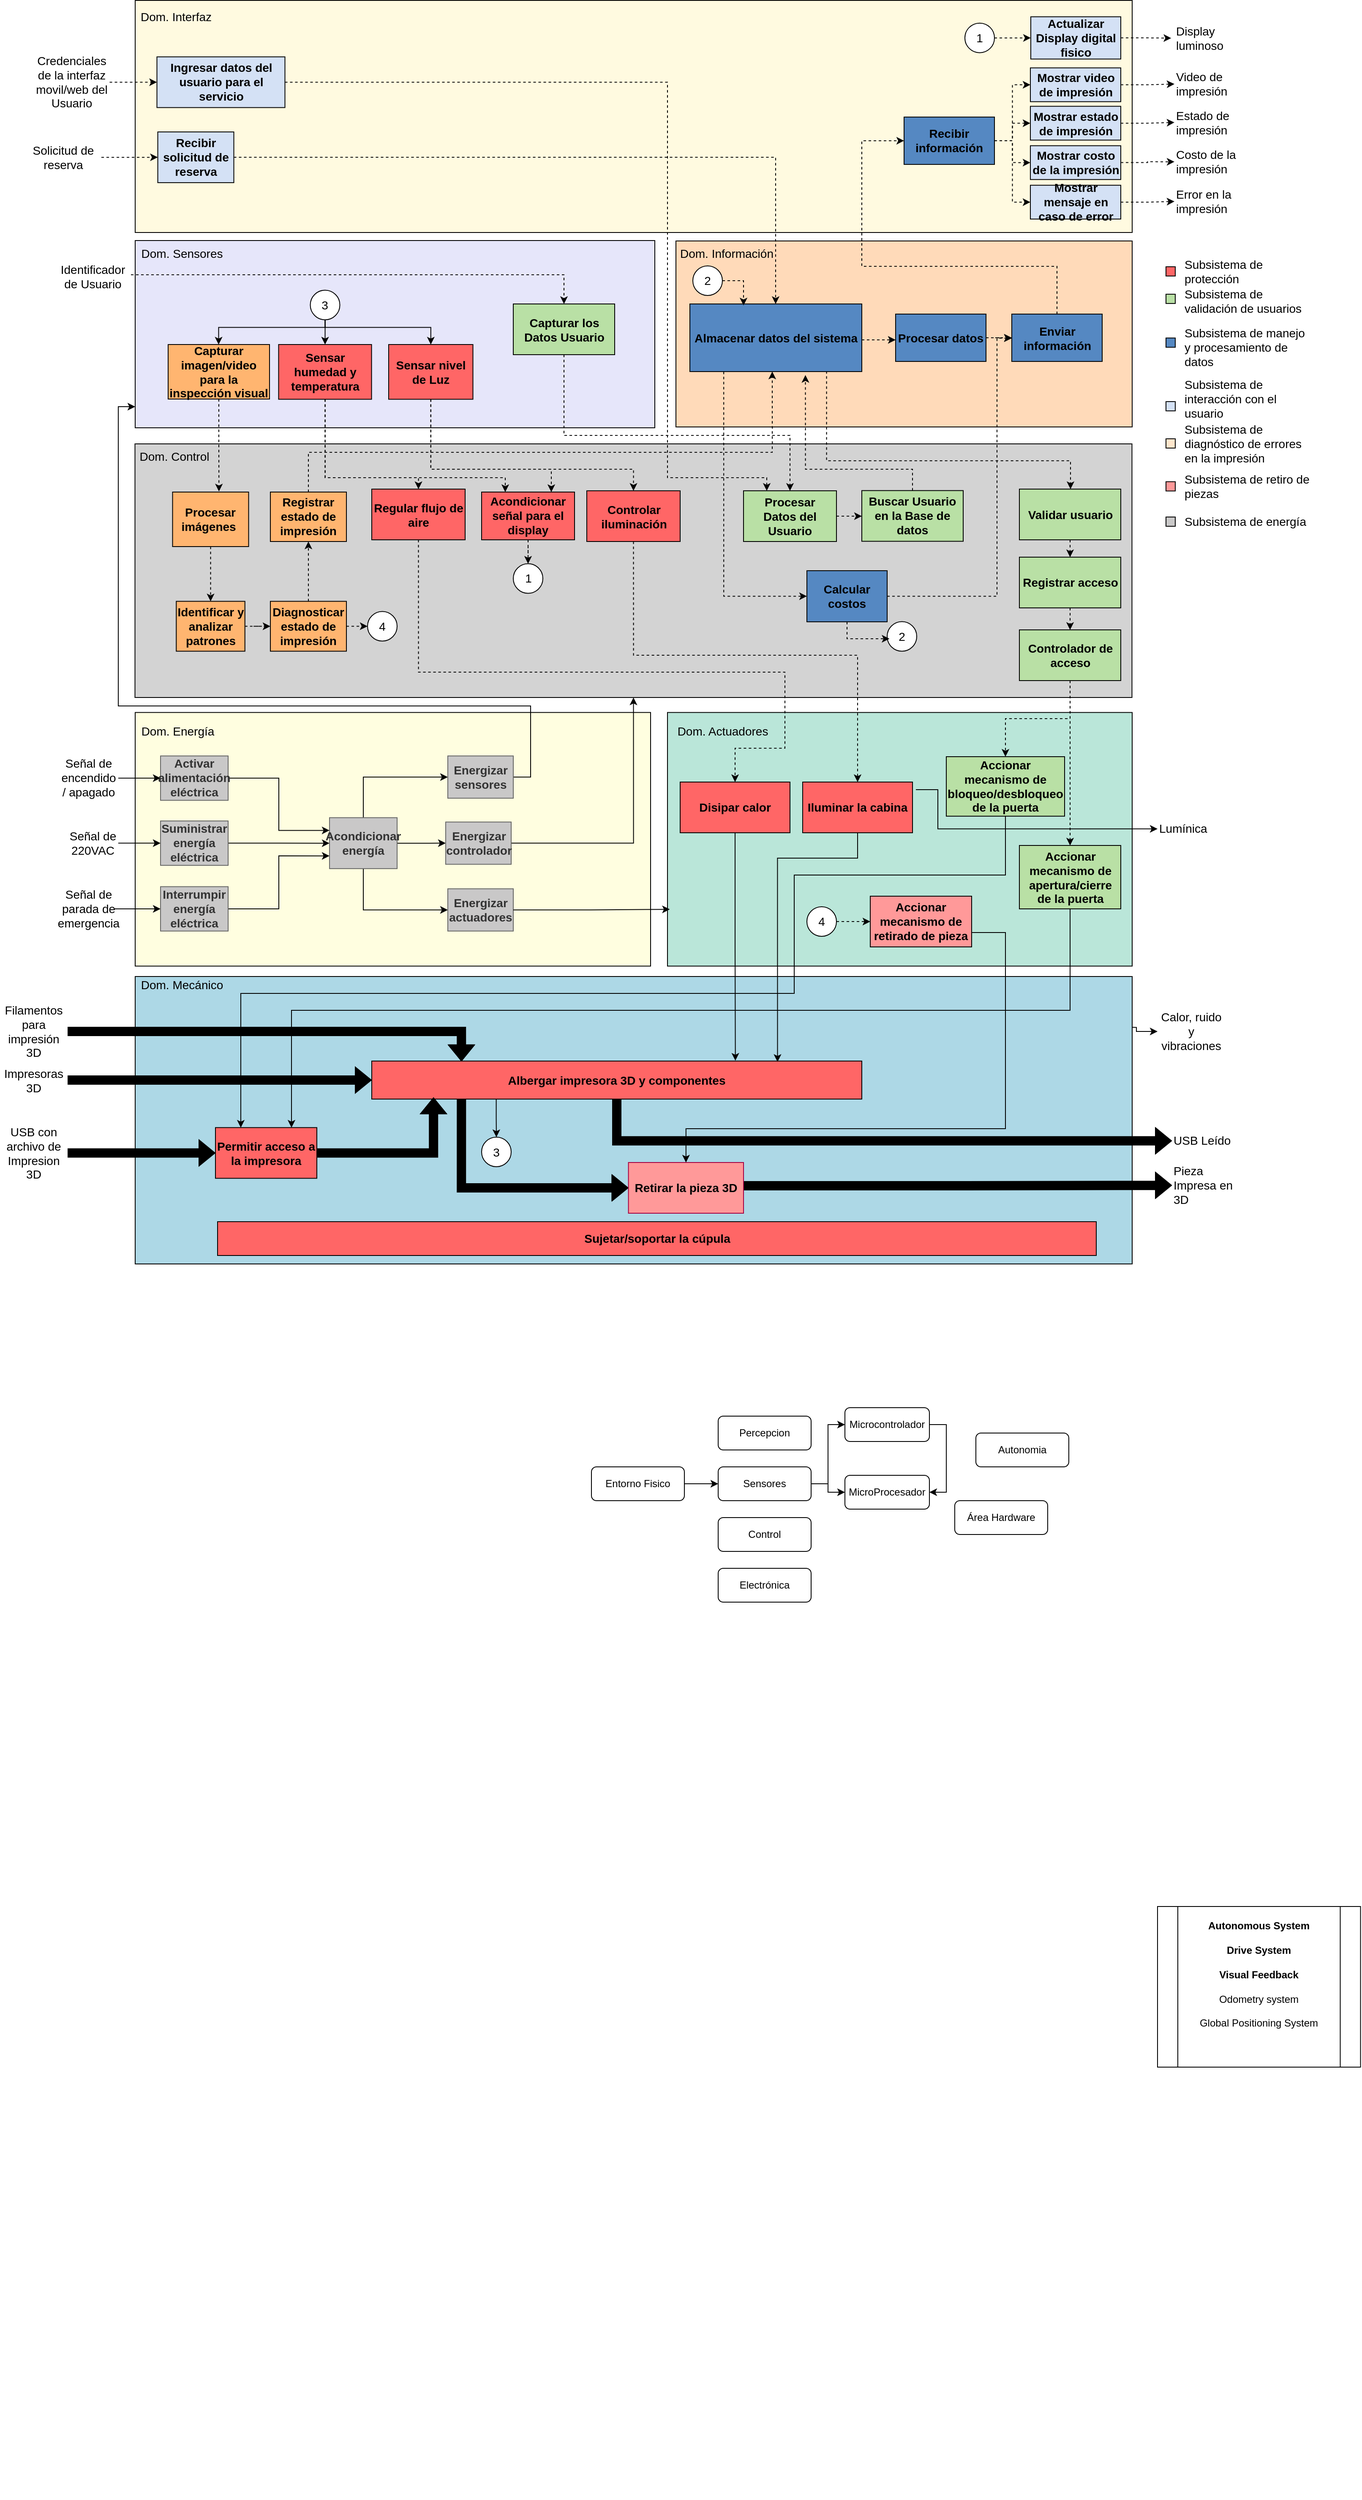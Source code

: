 <mxfile version="24.7.13" pages="2">
  <diagram name="Página-1" id="AnqqKWsU1tqYmSd2lp7z">
    <mxGraphModel dx="3860" dy="1209" grid="1" gridSize="10" guides="1" tooltips="1" connect="1" arrows="1" fold="1" page="1" pageScale="1" pageWidth="827" pageHeight="1169" math="0" shadow="0">
      <root>
        <mxCell id="0" />
        <mxCell id="1" parent="0" />
        <mxCell id="qGlkaE61j5xDDHxkG8aB-3" value="|" style="rounded=0;whiteSpace=wrap;html=1;align=left;fillColor=#E6E6FA;strokeColor=#000000;fontSize=14;" parent="1" vertex="1">
          <mxGeometry x="-1060" y="1220" width="615" height="221" as="geometry" />
        </mxCell>
        <mxCell id="qGlkaE61j5xDDHxkG8aB-4" value="" style="rounded=0;whiteSpace=wrap;html=1;align=left;fillColor=#E6E6FA;strokeColor=#000000;fontSize=14;" parent="1" vertex="1">
          <mxGeometry x="-1060" y="1219.5" width="615" height="221.5" as="geometry" />
        </mxCell>
        <mxCell id="qGlkaE61j5xDDHxkG8aB-5" value="" style="rounded=0;whiteSpace=wrap;html=1;align=left;labelBackgroundColor=none;fillColor=#fffae0;fontSize=14;" parent="1" vertex="1">
          <mxGeometry x="-1060" y="935.5" width="1180" height="274.5" as="geometry" />
        </mxCell>
        <mxCell id="qGlkaE61j5xDDHxkG8aB-6" style="edgeStyle=orthogonalEdgeStyle;rounded=0;orthogonalLoop=1;jettySize=auto;html=1;exitX=1;exitY=0.177;exitDx=0;exitDy=0;entryX=0;entryY=0.5;entryDx=0;entryDy=0;exitPerimeter=0;fontSize=14;" parent="1" source="qGlkaE61j5xDDHxkG8aB-7" target="qGlkaE61j5xDDHxkG8aB-92" edge="1">
          <mxGeometry relative="1" as="geometry">
            <Array as="points">
              <mxPoint x="125" y="2155" />
            </Array>
          </mxGeometry>
        </mxCell>
        <mxCell id="qGlkaE61j5xDDHxkG8aB-7" value="" style="rounded=0;whiteSpace=wrap;html=1;align=left;fillColor=#ADD8E6;labelBackgroundColor=default;fontSize=14;" parent="1" vertex="1">
          <mxGeometry x="-1060" y="2090" width="1180" height="340" as="geometry" />
        </mxCell>
        <mxCell id="qGlkaE61j5xDDHxkG8aB-8" value="" style="rounded=0;whiteSpace=wrap;html=1;align=left;fillColor=#FFFEE0;strokeColor=#000000;fontSize=14;" parent="1" vertex="1">
          <mxGeometry x="-1060" y="1777.71" width="610" height="300" as="geometry" />
        </mxCell>
        <mxCell id="qGlkaE61j5xDDHxkG8aB-9" value="" style="rounded=0;whiteSpace=wrap;html=1;align=left;fillColor=#BAE6D9;strokeColor=#000000;fontSize=14;" parent="1" vertex="1">
          <mxGeometry x="-430" y="1777.71" width="550" height="300" as="geometry" />
        </mxCell>
        <mxCell id="qGlkaE61j5xDDHxkG8aB-10" value="" style="rounded=0;whiteSpace=wrap;html=1;align=left;fillColor=#D3D3D3;strokeColor=#000000;fontSize=14;" parent="1" vertex="1">
          <mxGeometry x="-1060.25" y="1460" width="1180" height="300" as="geometry" />
        </mxCell>
        <mxCell id="qGlkaE61j5xDDHxkG8aB-11" value="Dom. Mecánico" style="text;html=1;align=center;verticalAlign=middle;resizable=0;points=[];autosize=1;fontSize=14;" parent="1" vertex="1">
          <mxGeometry x="-1065" y="2085" width="120" height="30" as="geometry" />
        </mxCell>
        <mxCell id="qGlkaE61j5xDDHxkG8aB-12" value="Dom. Actuadores" style="text;html=1;align=center;verticalAlign=middle;resizable=0;points=[];autosize=1;fontSize=14;" parent="1" vertex="1">
          <mxGeometry x="-430" y="1785" width="130" height="30" as="geometry" />
        </mxCell>
        <mxCell id="qGlkaE61j5xDDHxkG8aB-13" value="" style="rounded=0;whiteSpace=wrap;html=1;align=left;fillColor=#FFDAB9;strokeColor=#000000;fontSize=14;" parent="1" vertex="1">
          <mxGeometry x="-420" y="1220" width="540" height="220" as="geometry" />
        </mxCell>
        <mxCell id="qGlkaE61j5xDDHxkG8aB-14" value="Dom. Energía" style="text;html=1;align=center;verticalAlign=middle;resizable=0;points=[];autosize=1;fontSize=14;" parent="1" vertex="1">
          <mxGeometry x="-1065" y="1785" width="110" height="30" as="geometry" />
        </mxCell>
        <mxCell id="qGlkaE61j5xDDHxkG8aB-15" value="Dom. Sensores" style="text;html=1;align=center;verticalAlign=middle;resizable=0;points=[];autosize=1;fontSize=14;" parent="1" vertex="1">
          <mxGeometry x="-1065" y="1219.5" width="120" height="30" as="geometry" />
        </mxCell>
        <mxCell id="qGlkaE61j5xDDHxkG8aB-16" value="Dom. Control" style="text;html=1;align=center;verticalAlign=middle;resizable=0;points=[];autosize=1;fontSize=14;" parent="1" vertex="1">
          <mxGeometry x="-1069" y="1460" width="110" height="30" as="geometry" />
        </mxCell>
        <mxCell id="qGlkaE61j5xDDHxkG8aB-17" value="Dom. Información" style="text;html=1;align=left;verticalAlign=middle;resizable=0;points=[];autosize=1;fontSize=14;" parent="1" vertex="1">
          <mxGeometry x="-416.75" y="1219.5" width="130" height="30" as="geometry" />
        </mxCell>
        <mxCell id="qGlkaE61j5xDDHxkG8aB-18" value="Dom. Interfaz" style="text;html=1;align=center;verticalAlign=middle;resizable=0;points=[];autosize=1;fontSize=14;" parent="1" vertex="1">
          <mxGeometry x="-1067.5" y="939.83" width="110" height="30" as="geometry" />
        </mxCell>
        <mxCell id="qGlkaE61j5xDDHxkG8aB-19" style="edgeStyle=orthogonalEdgeStyle;rounded=0;orthogonalLoop=1;jettySize=auto;html=1;entryX=0.742;entryY=-0.01;entryDx=0;entryDy=0;entryPerimeter=0;fillColor=#000000;fontSize=14;" parent="1" source="qGlkaE61j5xDDHxkG8aB-20" target="qGlkaE61j5xDDHxkG8aB-56" edge="1">
          <mxGeometry relative="1" as="geometry" />
        </mxCell>
        <mxCell id="qGlkaE61j5xDDHxkG8aB-20" value="Disipar calor" style="rounded=0;whiteSpace=wrap;html=1;fillColor=#FF6666;fontColor=#000000;strokeColor=#000000;fontStyle=1;fontSize=14;" parent="1" vertex="1">
          <mxGeometry x="-415" y="1860" width="130" height="60" as="geometry" />
        </mxCell>
        <mxCell id="qGlkaE61j5xDDHxkG8aB-21" style="edgeStyle=orthogonalEdgeStyle;rounded=0;orthogonalLoop=1;jettySize=auto;html=1;exitX=1.031;exitY=0.15;exitDx=0;exitDy=0;entryX=0;entryY=0.5;entryDx=0;entryDy=0;exitPerimeter=0;fontSize=14;" parent="1" source="qGlkaE61j5xDDHxkG8aB-22" target="qGlkaE61j5xDDHxkG8aB-162" edge="1">
          <mxGeometry relative="1" as="geometry">
            <mxPoint x="160" y="2026.25" as="targetPoint" />
            <Array as="points">
              <mxPoint x="-110" y="1869" />
              <mxPoint x="-110" y="1915" />
            </Array>
            <mxPoint x="-322.25" y="1947.28" as="sourcePoint" />
          </mxGeometry>
        </mxCell>
        <mxCell id="qGlkaE61j5xDDHxkG8aB-22" value="Iluminar la cabina" style="rounded=0;whiteSpace=wrap;html=1;fillColor=#FF6666;fontColor=#000000;strokeColor=#000000;fontStyle=1;fontSize=14;" parent="1" vertex="1">
          <mxGeometry x="-270" y="1860" width="130" height="60" as="geometry" />
        </mxCell>
        <mxCell id="qGlkaE61j5xDDHxkG8aB-23" style="edgeStyle=orthogonalEdgeStyle;rounded=0;orthogonalLoop=1;jettySize=auto;html=1;exitX=0.5;exitY=1;exitDx=0;exitDy=0;entryX=0.5;entryY=0;entryDx=0;entryDy=0;dashed=1;fontSize=14;" parent="1" source="qGlkaE61j5xDDHxkG8aB-24" target="qGlkaE61j5xDDHxkG8aB-87" edge="1">
          <mxGeometry relative="1" as="geometry" />
        </mxCell>
        <mxCell id="qGlkaE61j5xDDHxkG8aB-24" value="Registrar acceso" style="rounded=0;whiteSpace=wrap;html=1;fillColor=#B9E0A5;strokeColor=#000000;glass=0;fontColor=#000000;fontStyle=1;fontSize=14;" parent="1" vertex="1">
          <mxGeometry x="-13.5" y="1594.0" width="120" height="60" as="geometry" />
        </mxCell>
        <mxCell id="qGlkaE61j5xDDHxkG8aB-25" style="edgeStyle=orthogonalEdgeStyle;rounded=0;orthogonalLoop=1;jettySize=auto;html=1;entryX=0.75;entryY=0;entryDx=0;entryDy=0;fontSize=14;" parent="1" source="qGlkaE61j5xDDHxkG8aB-26" target="qGlkaE61j5xDDHxkG8aB-123" edge="1">
          <mxGeometry relative="1" as="geometry">
            <Array as="points">
              <mxPoint x="47" y="2130" />
              <mxPoint x="-875" y="2130" />
            </Array>
          </mxGeometry>
        </mxCell>
        <mxCell id="qGlkaE61j5xDDHxkG8aB-26" value="Accionar mecanismo de apertura/cierre de la puerta" style="rounded=0;whiteSpace=wrap;html=1;fillColor=#B9E0A5;strokeColor=#000000;fontColor=#000000;fontStyle=1;fontSize=14;" parent="1" vertex="1">
          <mxGeometry x="-13.5" y="1935" width="120" height="75" as="geometry" />
        </mxCell>
        <mxCell id="qGlkaE61j5xDDHxkG8aB-27" style="edgeStyle=orthogonalEdgeStyle;rounded=0;orthogonalLoop=1;jettySize=auto;html=1;entryX=0;entryY=0.5;entryDx=0;entryDy=0;exitX=0.5;exitY=1;exitDx=0;exitDy=0;fontSize=14;" parent="1" source="qGlkaE61j5xDDHxkG8aB-30" target="qGlkaE61j5xDDHxkG8aB-35" edge="1">
          <mxGeometry relative="1" as="geometry" />
        </mxCell>
        <mxCell id="qGlkaE61j5xDDHxkG8aB-28" style="edgeStyle=orthogonalEdgeStyle;rounded=0;orthogonalLoop=1;jettySize=auto;html=1;entryX=0;entryY=0.5;entryDx=0;entryDy=0;fontSize=14;" parent="1" source="qGlkaE61j5xDDHxkG8aB-30" target="qGlkaE61j5xDDHxkG8aB-32" edge="1">
          <mxGeometry relative="1" as="geometry">
            <Array as="points">
              <mxPoint x="-790" y="1854" />
            </Array>
          </mxGeometry>
        </mxCell>
        <mxCell id="qGlkaE61j5xDDHxkG8aB-29" style="edgeStyle=orthogonalEdgeStyle;rounded=0;orthogonalLoop=1;jettySize=auto;html=1;entryX=0;entryY=0.5;entryDx=0;entryDy=0;fontSize=14;" parent="1" source="qGlkaE61j5xDDHxkG8aB-30" target="qGlkaE61j5xDDHxkG8aB-34" edge="1">
          <mxGeometry relative="1" as="geometry" />
        </mxCell>
        <mxCell id="qGlkaE61j5xDDHxkG8aB-30" value="Acondicionar energía" style="rounded=0;whiteSpace=wrap;html=1;fillColor=#C9C8C8;fontColor=#333333;strokeColor=#666666;fontStyle=1;fontSize=14;" parent="1" vertex="1">
          <mxGeometry x="-830" y="1902.16" width="80" height="60.25" as="geometry" />
        </mxCell>
        <mxCell id="qGlkaE61j5xDDHxkG8aB-31" style="edgeStyle=orthogonalEdgeStyle;rounded=0;orthogonalLoop=1;jettySize=auto;html=1;entryX=0;entryY=0.887;entryDx=0;entryDy=0;entryPerimeter=0;exitX=1;exitY=0.5;exitDx=0;exitDy=0;fontSize=14;" parent="1" source="qGlkaE61j5xDDHxkG8aB-32" target="qGlkaE61j5xDDHxkG8aB-3" edge="1">
          <mxGeometry relative="1" as="geometry">
            <mxPoint x="-570.0" y="1854.13" as="targetPoint" />
            <Array as="points">
              <mxPoint x="-592" y="1854" />
              <mxPoint x="-592" y="1770" />
              <mxPoint x="-1080" y="1770" />
              <mxPoint x="-1080" y="1416" />
            </Array>
          </mxGeometry>
        </mxCell>
        <mxCell id="qGlkaE61j5xDDHxkG8aB-32" value="Energizar sensores" style="rounded=0;whiteSpace=wrap;html=1;fillColor=#C9C8C8;fontColor=#333333;strokeColor=#666666;fontStyle=1;fontSize=14;" parent="1" vertex="1">
          <mxGeometry x="-690" y="1829.13" width="77.5" height="50" as="geometry" />
        </mxCell>
        <mxCell id="qGlkaE61j5xDDHxkG8aB-33" style="edgeStyle=orthogonalEdgeStyle;rounded=0;orthogonalLoop=1;jettySize=auto;html=1;entryX=0.5;entryY=1;entryDx=0;entryDy=0;fontSize=14;" parent="1" source="qGlkaE61j5xDDHxkG8aB-34" target="qGlkaE61j5xDDHxkG8aB-10" edge="1">
          <mxGeometry relative="1" as="geometry">
            <Array as="points">
              <mxPoint x="-470" y="1932" />
            </Array>
          </mxGeometry>
        </mxCell>
        <mxCell id="qGlkaE61j5xDDHxkG8aB-34" value="Energizar controlador" style="rounded=0;whiteSpace=wrap;html=1;fillColor=#C9C8C8;strokeColor=#666666;fontColor=#333333;fontStyle=1;fontSize=14;" parent="1" vertex="1">
          <mxGeometry x="-692.5" y="1907.28" width="77.5" height="50" as="geometry" />
        </mxCell>
        <mxCell id="qGlkaE61j5xDDHxkG8aB-35" value="Energizar actuadores" style="rounded=0;whiteSpace=wrap;html=1;fillColor=#C9C8C8;fontColor=#333333;strokeColor=#666666;fontStyle=1;fontSize=14;" parent="1" vertex="1">
          <mxGeometry x="-690" y="1986.25" width="77.5" height="50" as="geometry" />
        </mxCell>
        <mxCell id="qGlkaE61j5xDDHxkG8aB-36" style="edgeStyle=orthogonalEdgeStyle;rounded=0;orthogonalLoop=1;jettySize=auto;html=1;entryX=0;entryY=0.25;entryDx=0;entryDy=0;fontSize=14;" parent="1" source="qGlkaE61j5xDDHxkG8aB-37" target="qGlkaE61j5xDDHxkG8aB-30" edge="1">
          <mxGeometry relative="1" as="geometry" />
        </mxCell>
        <mxCell id="qGlkaE61j5xDDHxkG8aB-37" value="Activar alimentación eléctrica" style="rounded=0;whiteSpace=wrap;html=1;fillColor=#C9C8C8;fontColor=#333333;strokeColor=#666666;fontStyle=1;fontSize=14;" parent="1" vertex="1">
          <mxGeometry x="-1030" y="1829.13" width="80" height="52.5" as="geometry" />
        </mxCell>
        <mxCell id="qGlkaE61j5xDDHxkG8aB-38" style="edgeStyle=orthogonalEdgeStyle;rounded=0;orthogonalLoop=1;jettySize=auto;html=1;exitX=0.5;exitY=1;exitDx=0;exitDy=0;fontSize=14;" parent="1" edge="1">
          <mxGeometry relative="1" as="geometry">
            <mxPoint x="-1117.5" y="1923.26" as="sourcePoint" />
            <mxPoint x="-1117.5" y="1923.26" as="targetPoint" />
          </mxGeometry>
        </mxCell>
        <mxCell id="qGlkaE61j5xDDHxkG8aB-39" style="edgeStyle=orthogonalEdgeStyle;rounded=0;orthogonalLoop=1;jettySize=auto;html=1;fontSize=14;" parent="1" source="qGlkaE61j5xDDHxkG8aB-40" target="qGlkaE61j5xDDHxkG8aB-30" edge="1">
          <mxGeometry relative="1" as="geometry" />
        </mxCell>
        <mxCell id="qGlkaE61j5xDDHxkG8aB-40" value="Suministrar energía eléctrica" style="rounded=0;whiteSpace=wrap;html=1;fillColor=#C9C8C8;fontColor=#333333;strokeColor=#666666;fontStyle=1;fontSize=14;" parent="1" vertex="1">
          <mxGeometry x="-1030" y="1906.03" width="80" height="52.5" as="geometry" />
        </mxCell>
        <mxCell id="qGlkaE61j5xDDHxkG8aB-41" style="edgeStyle=orthogonalEdgeStyle;rounded=0;orthogonalLoop=1;jettySize=auto;html=1;fontSize=14;" parent="1" source="qGlkaE61j5xDDHxkG8aB-42" target="qGlkaE61j5xDDHxkG8aB-37" edge="1">
          <mxGeometry relative="1" as="geometry" />
        </mxCell>
        <mxCell id="qGlkaE61j5xDDHxkG8aB-42" value="Señal de encendido / apagado" style="text;html=1;strokeColor=none;fillColor=none;align=center;verticalAlign=middle;whiteSpace=wrap;rounded=0;fontSize=14;" parent="1" vertex="1">
          <mxGeometry x="-1150" y="1840.38" width="70" height="30" as="geometry" />
        </mxCell>
        <mxCell id="qGlkaE61j5xDDHxkG8aB-43" style="edgeStyle=orthogonalEdgeStyle;rounded=0;orthogonalLoop=1;jettySize=auto;html=1;fontSize=14;" parent="1" source="qGlkaE61j5xDDHxkG8aB-44" target="qGlkaE61j5xDDHxkG8aB-40" edge="1">
          <mxGeometry relative="1" as="geometry" />
        </mxCell>
        <mxCell id="qGlkaE61j5xDDHxkG8aB-44" value="Señal de 220VAC" style="text;html=1;strokeColor=none;fillColor=none;align=center;verticalAlign=middle;whiteSpace=wrap;rounded=0;fontSize=14;" parent="1" vertex="1">
          <mxGeometry x="-1140" y="1917.28" width="60" height="30" as="geometry" />
        </mxCell>
        <mxCell id="qGlkaE61j5xDDHxkG8aB-45" style="edgeStyle=orthogonalEdgeStyle;rounded=0;orthogonalLoop=1;jettySize=auto;html=1;fontSize=14;" parent="1" source="qGlkaE61j5xDDHxkG8aB-46" target="qGlkaE61j5xDDHxkG8aB-61" edge="1">
          <mxGeometry relative="1" as="geometry" />
        </mxCell>
        <mxCell id="qGlkaE61j5xDDHxkG8aB-46" value="Señal de parada de emergencia" style="text;html=1;strokeColor=none;fillColor=none;align=center;verticalAlign=middle;whiteSpace=wrap;rounded=0;fontSize=14;" parent="1" vertex="1">
          <mxGeometry x="-1145" y="1995.0" width="60" height="30" as="geometry" />
        </mxCell>
        <mxCell id="qGlkaE61j5xDDHxkG8aB-47" style="edgeStyle=orthogonalEdgeStyle;rounded=0;orthogonalLoop=1;jettySize=auto;html=1;entryX=0.5;entryY=0;entryDx=0;entryDy=0;exitX=0.5;exitY=1;exitDx=0;exitDy=0;dashed=1;fontSize=14;" parent="1" source="qGlkaE61j5xDDHxkG8aB-49" target="qGlkaE61j5xDDHxkG8aB-127" edge="1">
          <mxGeometry relative="1" as="geometry">
            <mxPoint x="-585" y="1548" as="targetPoint" />
            <Array as="points">
              <mxPoint x="-710" y="1490" />
              <mxPoint x="-470" y="1490" />
            </Array>
          </mxGeometry>
        </mxCell>
        <mxCell id="qGlkaE61j5xDDHxkG8aB-48" style="edgeStyle=orthogonalEdgeStyle;rounded=0;orthogonalLoop=1;jettySize=auto;html=1;entryX=0.75;entryY=0;entryDx=0;entryDy=0;dashed=1;" parent="1" source="qGlkaE61j5xDDHxkG8aB-49" target="qGlkaE61j5xDDHxkG8aB-137" edge="1">
          <mxGeometry relative="1" as="geometry">
            <Array as="points">
              <mxPoint x="-710" y="1490" />
              <mxPoint x="-567" y="1490" />
            </Array>
          </mxGeometry>
        </mxCell>
        <mxCell id="qGlkaE61j5xDDHxkG8aB-49" value="Sensar nivel de Luz" style="rounded=0;whiteSpace=wrap;html=1;fillColor=#FF6666;fontColor=#000000;strokeColor=#000000;fontStyle=1;fontSize=14;" parent="1" vertex="1">
          <mxGeometry x="-760" y="1342.5" width="99.75" height="64.76" as="geometry" />
        </mxCell>
        <mxCell id="qGlkaE61j5xDDHxkG8aB-50" style="edgeStyle=orthogonalEdgeStyle;rounded=0;orthogonalLoop=1;jettySize=auto;html=1;entryX=0.5;entryY=0;entryDx=0;entryDy=0;exitX=0.5;exitY=1;exitDx=0;exitDy=0;dashed=1;fontSize=14;" parent="1" source="qGlkaE61j5xDDHxkG8aB-52" target="qGlkaE61j5xDDHxkG8aB-63" edge="1">
          <mxGeometry relative="1" as="geometry">
            <mxPoint x="-575.22" y="1375.255" as="sourcePoint" />
            <mxPoint x="-715" y="1548" as="targetPoint" />
            <Array as="points">
              <mxPoint x="-835" y="1500" />
              <mxPoint x="-725" y="1500" />
            </Array>
          </mxGeometry>
        </mxCell>
        <mxCell id="qGlkaE61j5xDDHxkG8aB-51" style="edgeStyle=orthogonalEdgeStyle;rounded=0;orthogonalLoop=1;jettySize=auto;html=1;entryX=0.25;entryY=0;entryDx=0;entryDy=0;dashed=1;" parent="1" source="qGlkaE61j5xDDHxkG8aB-52" target="qGlkaE61j5xDDHxkG8aB-137" edge="1">
          <mxGeometry relative="1" as="geometry">
            <Array as="points">
              <mxPoint x="-835" y="1500" />
              <mxPoint x="-622" y="1500" />
              <mxPoint x="-622" y="1517" />
            </Array>
          </mxGeometry>
        </mxCell>
        <mxCell id="qGlkaE61j5xDDHxkG8aB-52" value="Sensar humedad y temperatura" style="rounded=0;whiteSpace=wrap;html=1;fillColor=#FF6666;fontColor=#000000;strokeColor=#000000;fontStyle=1;fontSize=14;" parent="1" vertex="1">
          <mxGeometry x="-890.25" y="1342.5" width="110" height="64.76" as="geometry" />
        </mxCell>
        <mxCell id="qGlkaE61j5xDDHxkG8aB-53" style="edgeStyle=orthogonalEdgeStyle;rounded=0;orthogonalLoop=1;jettySize=auto;html=1;exitX=0.254;exitY=0.972;exitDx=0;exitDy=0;exitPerimeter=0;fontSize=14;" parent="1" source="qGlkaE61j5xDDHxkG8aB-56" target="qGlkaE61j5xDDHxkG8aB-113" edge="1">
          <mxGeometry relative="1" as="geometry" />
        </mxCell>
        <mxCell id="qGlkaE61j5xDDHxkG8aB-54" style="edgeStyle=orthogonalEdgeStyle;rounded=0;orthogonalLoop=1;jettySize=auto;html=1;entryX=0;entryY=0.5;entryDx=0;entryDy=0;exitX=0.183;exitY=0.985;exitDx=0;exitDy=0;exitPerimeter=0;shape=flexArrow;fillColor=#000000;fontSize=14;" parent="1" source="qGlkaE61j5xDDHxkG8aB-56" target="qGlkaE61j5xDDHxkG8aB-112" edge="1">
          <mxGeometry relative="1" as="geometry" />
        </mxCell>
        <mxCell id="qGlkaE61j5xDDHxkG8aB-55" style="edgeStyle=orthogonalEdgeStyle;rounded=0;orthogonalLoop=1;jettySize=auto;html=1;entryX=0;entryY=0.5;entryDx=0;entryDy=0;shape=flexArrow;fillColor=#000000;" parent="1" source="qGlkaE61j5xDDHxkG8aB-56" target="qGlkaE61j5xDDHxkG8aB-179" edge="1">
          <mxGeometry relative="1" as="geometry">
            <Array as="points">
              <mxPoint x="-490" y="2284" />
            </Array>
          </mxGeometry>
        </mxCell>
        <mxCell id="qGlkaE61j5xDDHxkG8aB-56" value="Albergar impresora 3D y componentes" style="rounded=0;whiteSpace=wrap;html=1;fillColor=#FF6666;fontColor=#000000;strokeColor=#000000;fontStyle=1;fontSize=14;" parent="1" vertex="1">
          <mxGeometry x="-780" y="2190" width="580" height="45" as="geometry" />
        </mxCell>
        <mxCell id="qGlkaE61j5xDDHxkG8aB-57" style="edgeStyle=orthogonalEdgeStyle;rounded=0;orthogonalLoop=1;jettySize=auto;html=1;entryX=0.5;entryY=0;entryDx=0;entryDy=0;dashed=1;exitX=0.5;exitY=1;exitDx=0;exitDy=0;fontSize=14;" parent="1" source="qGlkaE61j5xDDHxkG8aB-95" target="qGlkaE61j5xDDHxkG8aB-68" edge="1">
          <mxGeometry relative="1" as="geometry">
            <Array as="points">
              <mxPoint x="-552" y="1450" />
              <mxPoint x="-285" y="1450" />
            </Array>
          </mxGeometry>
        </mxCell>
        <mxCell id="qGlkaE61j5xDDHxkG8aB-58" style="edgeStyle=orthogonalEdgeStyle;rounded=0;orthogonalLoop=1;jettySize=auto;html=1;entryX=0.61;entryY=-0.011;entryDx=0;entryDy=0;dashed=1;exitX=0.5;exitY=1;exitDx=0;exitDy=0;entryPerimeter=0;fontSize=14;" parent="1" source="qGlkaE61j5xDDHxkG8aB-59" target="qGlkaE61j5xDDHxkG8aB-128" edge="1">
          <mxGeometry relative="1" as="geometry">
            <mxPoint x="-914" y="1525" as="sourcePoint" />
            <mxPoint x="-999" y="1395.0" as="targetPoint" />
          </mxGeometry>
        </mxCell>
        <mxCell id="qGlkaE61j5xDDHxkG8aB-59" value="&lt;font style=&quot;font-size: 14px;&quot;&gt;Capturar imagen/video para la inspección visual&lt;/font&gt;" style="rounded=0;whiteSpace=wrap;html=1;fillColor=#FFB570;strokeColor=#000000;fontColor=#000000;fontStyle=1;fontSize=14;" parent="1" vertex="1">
          <mxGeometry x="-1021" y="1342.5" width="120" height="64.5" as="geometry" />
        </mxCell>
        <mxCell id="qGlkaE61j5xDDHxkG8aB-60" style="edgeStyle=orthogonalEdgeStyle;rounded=0;orthogonalLoop=1;jettySize=auto;html=1;entryX=0;entryY=0.75;entryDx=0;entryDy=0;fontSize=14;" parent="1" source="qGlkaE61j5xDDHxkG8aB-61" target="qGlkaE61j5xDDHxkG8aB-30" edge="1">
          <mxGeometry relative="1" as="geometry" />
        </mxCell>
        <mxCell id="qGlkaE61j5xDDHxkG8aB-61" value="Interrumpir energía eléctrica" style="rounded=0;whiteSpace=wrap;html=1;fillColor=#C9C8C8;fontColor=#333333;strokeColor=#666666;fontStyle=1;fontSize=14;" parent="1" vertex="1">
          <mxGeometry x="-1030" y="1983.75" width="80" height="52.5" as="geometry" />
        </mxCell>
        <mxCell id="qGlkaE61j5xDDHxkG8aB-62" style="edgeStyle=orthogonalEdgeStyle;rounded=0;orthogonalLoop=1;jettySize=auto;html=1;entryX=0.5;entryY=0;entryDx=0;entryDy=0;dashed=1;exitX=0.5;exitY=1;exitDx=0;exitDy=0;fontSize=14;" parent="1" source="qGlkaE61j5xDDHxkG8aB-63" target="qGlkaE61j5xDDHxkG8aB-20" edge="1">
          <mxGeometry relative="1" as="geometry">
            <Array as="points">
              <mxPoint x="-725" y="1730" />
              <mxPoint x="-291" y="1730" />
              <mxPoint x="-291" y="1820" />
              <mxPoint x="-350" y="1820" />
            </Array>
          </mxGeometry>
        </mxCell>
        <mxCell id="qGlkaE61j5xDDHxkG8aB-63" value="Regular flujo de aire" style="rounded=0;whiteSpace=wrap;html=1;fillColor=#FF6666;fontColor=#000000;strokeColor=#000000;fontStyle=1;fontSize=14;" parent="1" vertex="1">
          <mxGeometry x="-780" y="1513.5" width="110.5" height="60" as="geometry" />
        </mxCell>
        <mxCell id="qGlkaE61j5xDDHxkG8aB-64" style="edgeStyle=orthogonalEdgeStyle;rounded=0;orthogonalLoop=1;jettySize=auto;html=1;entryX=0.5;entryY=0;entryDx=0;entryDy=0;dashed=1;exitX=0.5;exitY=1;exitDx=0;exitDy=0;fontSize=14;" parent="1" source="qGlkaE61j5xDDHxkG8aB-127" target="qGlkaE61j5xDDHxkG8aB-22" edge="1">
          <mxGeometry relative="1" as="geometry">
            <Array as="points">
              <mxPoint x="-470" y="1710" />
              <mxPoint x="-205" y="1710" />
            </Array>
          </mxGeometry>
        </mxCell>
        <mxCell id="qGlkaE61j5xDDHxkG8aB-65" style="edgeStyle=orthogonalEdgeStyle;rounded=0;orthogonalLoop=1;jettySize=auto;html=1;exitX=1;exitY=0.5;exitDx=0;exitDy=0;dashed=1;fontSize=14;" parent="1" source="qGlkaE61j5xDDHxkG8aB-66" target="qGlkaE61j5xDDHxkG8aB-79" edge="1">
          <mxGeometry relative="1" as="geometry">
            <Array as="points">
              <mxPoint x="-302" y="1121" />
            </Array>
          </mxGeometry>
        </mxCell>
        <mxCell id="qGlkaE61j5xDDHxkG8aB-66" value="Recibir solicitud de reserva" style="rounded=0;whiteSpace=wrap;html=1;fillColor=#D4E1F5;strokeColor=#000000;fontColor=#000000;fontStyle=1;fontSize=14;" parent="1" vertex="1">
          <mxGeometry x="-1033.25" y="1091.05" width="90" height="60" as="geometry" />
        </mxCell>
        <mxCell id="qGlkaE61j5xDDHxkG8aB-67" style="edgeStyle=orthogonalEdgeStyle;rounded=0;orthogonalLoop=1;jettySize=auto;html=1;entryX=0;entryY=0.5;entryDx=0;entryDy=0;dashed=1;exitX=1;exitY=0.5;exitDx=0;exitDy=0;fontSize=14;" parent="1" source="qGlkaE61j5xDDHxkG8aB-68" target="qGlkaE61j5xDDHxkG8aB-72" edge="1">
          <mxGeometry relative="1" as="geometry" />
        </mxCell>
        <mxCell id="qGlkaE61j5xDDHxkG8aB-68" value="Procesar&lt;br style=&quot;font-size: 14px;&quot;&gt;Datos del Usuario" style="rounded=0;whiteSpace=wrap;html=1;fillColor=#B9E0A5;strokeColor=#000000;fontColor=#000000;fontStyle=1;fontSize=14;" parent="1" vertex="1">
          <mxGeometry x="-340" y="1515.5" width="110" height="60" as="geometry" />
        </mxCell>
        <mxCell id="qGlkaE61j5xDDHxkG8aB-69" style="edgeStyle=orthogonalEdgeStyle;rounded=0;orthogonalLoop=1;jettySize=auto;html=1;entryX=0.25;entryY=0;entryDx=0;entryDy=0;exitX=1;exitY=0.5;exitDx=0;exitDy=0;dashed=1;fontSize=14;" parent="1" source="qGlkaE61j5xDDHxkG8aB-70" target="qGlkaE61j5xDDHxkG8aB-68" edge="1">
          <mxGeometry relative="1" as="geometry">
            <Array as="points">
              <mxPoint x="-430" y="1032" />
              <mxPoint x="-430" y="1500" />
              <mxPoint x="-313" y="1500" />
            </Array>
          </mxGeometry>
        </mxCell>
        <mxCell id="qGlkaE61j5xDDHxkG8aB-70" value="Ingresar datos del usuario para el servicio" style="rounded=0;whiteSpace=wrap;html=1;fillColor=#D4E1F5;strokeColor=#000000;fontStyle=1;fontSize=14;" parent="1" vertex="1">
          <mxGeometry x="-1034.25" y="1002.24" width="151.5" height="60" as="geometry" />
        </mxCell>
        <mxCell id="qGlkaE61j5xDDHxkG8aB-71" style="edgeStyle=orthogonalEdgeStyle;rounded=0;orthogonalLoop=1;jettySize=auto;html=1;dashed=1;exitX=0.5;exitY=0;exitDx=0;exitDy=0;fontSize=14;" parent="1" source="qGlkaE61j5xDDHxkG8aB-129" target="qGlkaE61j5xDDHxkG8aB-79" edge="1">
          <mxGeometry relative="1" as="geometry">
            <Array as="points">
              <mxPoint x="-855" y="1470" />
              <mxPoint x="-306" y="1470" />
            </Array>
          </mxGeometry>
        </mxCell>
        <mxCell id="qGlkaE61j5xDDHxkG8aB-72" value="Buscar Usuario en la Base de datos" style="rounded=0;whiteSpace=wrap;html=1;fillColor=#B9E0A5;strokeColor=#000000;fontColor=#000000;fontStyle=1;fontSize=14;" parent="1" vertex="1">
          <mxGeometry x="-200" y="1515.25" width="120" height="60" as="geometry" />
        </mxCell>
        <mxCell id="qGlkaE61j5xDDHxkG8aB-73" style="edgeStyle=orthogonalEdgeStyle;rounded=0;orthogonalLoop=1;jettySize=auto;html=1;entryX=0;entryY=0.5;entryDx=0;entryDy=0;dashed=1;fontSize=14;" parent="1" source="qGlkaE61j5xDDHxkG8aB-74" target="qGlkaE61j5xDDHxkG8aB-66" edge="1">
          <mxGeometry relative="1" as="geometry" />
        </mxCell>
        <mxCell id="qGlkaE61j5xDDHxkG8aB-74" value="Solicitud de reserva" style="rounded=0;whiteSpace=wrap;html=1;fillColor=none;strokeColor=none;fontSize=14;" parent="1" vertex="1">
          <mxGeometry x="-1190" y="1103.76" width="90" height="34.57" as="geometry" />
        </mxCell>
        <mxCell id="qGlkaE61j5xDDHxkG8aB-75" style="edgeStyle=orthogonalEdgeStyle;rounded=0;orthogonalLoop=1;jettySize=auto;html=1;exitX=0.5;exitY=1;exitDx=0;exitDy=0;entryX=0.5;entryY=0;entryDx=0;entryDy=0;dashed=1;fontSize=14;" parent="1" source="qGlkaE61j5xDDHxkG8aB-76" target="qGlkaE61j5xDDHxkG8aB-24" edge="1">
          <mxGeometry relative="1" as="geometry" />
        </mxCell>
        <mxCell id="qGlkaE61j5xDDHxkG8aB-76" value="Validar usuario" style="rounded=0;whiteSpace=wrap;html=1;fillColor=#B9E0A5;strokeColor=#000000;fontColor=#000000;fontStyle=1;fontSize=14;" parent="1" vertex="1">
          <mxGeometry x="-13.5" y="1513.5" width="120" height="60" as="geometry" />
        </mxCell>
        <mxCell id="qGlkaE61j5xDDHxkG8aB-77" style="edgeStyle=orthogonalEdgeStyle;rounded=0;orthogonalLoop=1;jettySize=auto;html=1;entryX=0;entryY=0.5;entryDx=0;entryDy=0;dashed=1;fontSize=14;" parent="1" edge="1">
          <mxGeometry relative="1" as="geometry">
            <mxPoint x="-200" y="1336.984" as="sourcePoint" />
            <mxPoint x="-160" y="1336.995" as="targetPoint" />
            <Array as="points">
              <mxPoint x="-190" y="1337" />
              <mxPoint x="-190" y="1337" />
            </Array>
          </mxGeometry>
        </mxCell>
        <mxCell id="qGlkaE61j5xDDHxkG8aB-78" style="edgeStyle=orthogonalEdgeStyle;rounded=0;orthogonalLoop=1;jettySize=auto;html=1;entryX=0.5;entryY=0;entryDx=0;entryDy=0;exitX=0.795;exitY=0.994;exitDx=0;exitDy=0;exitPerimeter=0;dashed=1;fontSize=14;" parent="1" source="qGlkaE61j5xDDHxkG8aB-79" target="qGlkaE61j5xDDHxkG8aB-76" edge="1">
          <mxGeometry relative="1" as="geometry">
            <Array as="points">
              <mxPoint x="-242" y="1480" />
              <mxPoint x="47" y="1480" />
              <mxPoint x="47" y="1514" />
            </Array>
          </mxGeometry>
        </mxCell>
        <mxCell id="qGlkaE61j5xDDHxkG8aB-79" value="Almacenar datos del sistema" style="rounded=0;html=1;fillColor=#5588C2;fontColor=#000000;strokeColor=#000000;verticalAlign=middle;fontStyle=1;fontSize=14;" parent="1" vertex="1">
          <mxGeometry x="-403.5" y="1294.51" width="203.5" height="80" as="geometry" />
        </mxCell>
        <mxCell id="qGlkaE61j5xDDHxkG8aB-80" style="edgeStyle=orthogonalEdgeStyle;rounded=0;orthogonalLoop=1;jettySize=auto;html=1;shape=flexArrow;fillColor=#000000;entryX=0.183;entryY=0.008;entryDx=0;entryDy=0;entryPerimeter=0;fontSize=14;" parent="1" source="qGlkaE61j5xDDHxkG8aB-81" target="qGlkaE61j5xDDHxkG8aB-56" edge="1">
          <mxGeometry relative="1" as="geometry">
            <mxPoint x="-758" y="2117.909" as="targetPoint" />
            <Array as="points">
              <mxPoint x="-1180" y="2155" />
              <mxPoint x="-674" y="2155" />
            </Array>
          </mxGeometry>
        </mxCell>
        <mxCell id="qGlkaE61j5xDDHxkG8aB-81" value="Filamentos para impresión 3D" style="text;html=1;strokeColor=none;fillColor=none;align=center;verticalAlign=middle;whiteSpace=wrap;rounded=0;fontSize=14;" parent="1" vertex="1">
          <mxGeometry x="-1220" y="2140" width="80" height="30" as="geometry" />
        </mxCell>
        <mxCell id="qGlkaE61j5xDDHxkG8aB-82" value="Pieza Impresa en 3D" style="text;html=1;strokeColor=none;fillColor=none;align=left;verticalAlign=middle;whiteSpace=wrap;rounded=0;fontSize=14;" parent="1" vertex="1">
          <mxGeometry x="167" y="2322.0" width="80" height="30" as="geometry" />
        </mxCell>
        <mxCell id="qGlkaE61j5xDDHxkG8aB-83" style="edgeStyle=orthogonalEdgeStyle;rounded=0;orthogonalLoop=1;jettySize=auto;html=1;entryX=0;entryY=0.5;entryDx=0;entryDy=0;dashed=1;fontSize=14;" parent="1" source="qGlkaE61j5xDDHxkG8aB-84" target="qGlkaE61j5xDDHxkG8aB-70" edge="1">
          <mxGeometry relative="1" as="geometry" />
        </mxCell>
        <mxCell id="qGlkaE61j5xDDHxkG8aB-84" value="Credenciales de la interfaz movil/web del Usuario" style="rounded=0;whiteSpace=wrap;html=1;fillColor=none;strokeColor=none;fontSize=14;" parent="1" vertex="1">
          <mxGeometry x="-1180.25" y="999.96" width="90" height="64.57" as="geometry" />
        </mxCell>
        <mxCell id="qGlkaE61j5xDDHxkG8aB-85" style="edgeStyle=orthogonalEdgeStyle;rounded=0;orthogonalLoop=1;jettySize=auto;html=1;entryX=0.5;entryY=0;entryDx=0;entryDy=0;exitX=0.5;exitY=1;exitDx=0;exitDy=0;dashed=1;fontSize=14;" parent="1" source="qGlkaE61j5xDDHxkG8aB-87" target="qGlkaE61j5xDDHxkG8aB-141" edge="1">
          <mxGeometry relative="1" as="geometry">
            <mxPoint x="47" y="1750" as="sourcePoint" />
          </mxGeometry>
        </mxCell>
        <mxCell id="qGlkaE61j5xDDHxkG8aB-86" style="edgeStyle=orthogonalEdgeStyle;rounded=0;orthogonalLoop=1;jettySize=auto;html=1;entryX=0.5;entryY=0;entryDx=0;entryDy=0;dashed=1;fontSize=14;" parent="1" source="qGlkaE61j5xDDHxkG8aB-87" target="qGlkaE61j5xDDHxkG8aB-26" edge="1">
          <mxGeometry relative="1" as="geometry" />
        </mxCell>
        <mxCell id="qGlkaE61j5xDDHxkG8aB-87" value="Controlador de acceso" style="rounded=0;whiteSpace=wrap;html=1;fillColor=#B9E0A5;strokeColor=#000000;fontColor=#000000;fontStyle=1;fontSize=14;" parent="1" vertex="1">
          <mxGeometry x="-13.5" y="1680" width="120" height="60" as="geometry" />
        </mxCell>
        <mxCell id="qGlkaE61j5xDDHxkG8aB-88" style="edgeStyle=orthogonalEdgeStyle;rounded=0;orthogonalLoop=1;jettySize=auto;html=1;exitX=0.5;exitY=1;exitDx=0;exitDy=0;fontSize=14;" parent="1" source="qGlkaE61j5xDDHxkG8aB-81" target="qGlkaE61j5xDDHxkG8aB-81" edge="1">
          <mxGeometry relative="1" as="geometry" />
        </mxCell>
        <mxCell id="qGlkaE61j5xDDHxkG8aB-89" style="edgeStyle=orthogonalEdgeStyle;rounded=0;orthogonalLoop=1;jettySize=auto;html=1;exitX=1;exitY=0.5;exitDx=0;exitDy=0;entryX=0;entryY=0.5;entryDx=0;entryDy=0;shape=flexArrow;fillColor=#000000;fontSize=14;" parent="1" source="qGlkaE61j5xDDHxkG8aB-90" target="qGlkaE61j5xDDHxkG8aB-56" edge="1">
          <mxGeometry relative="1" as="geometry" />
        </mxCell>
        <mxCell id="qGlkaE61j5xDDHxkG8aB-90" value="Impresoras 3D" style="text;html=1;strokeColor=none;fillColor=none;align=center;verticalAlign=middle;whiteSpace=wrap;rounded=0;fontSize=14;" parent="1" vertex="1">
          <mxGeometry x="-1220" y="2197.5" width="80" height="30" as="geometry" />
        </mxCell>
        <mxCell id="qGlkaE61j5xDDHxkG8aB-91" value="&lt;font style=&quot;font-size: 14px;&quot;&gt;Sujetar/soportar la cúpula&lt;/font&gt;" style="rounded=0;whiteSpace=wrap;html=1;fillColor=#FF6666;strokeColor=#000000;fontColor=#000000;fontStyle=1;fontSize=14;" parent="1" vertex="1">
          <mxGeometry x="-962.5" y="2380" width="1040" height="40" as="geometry" />
        </mxCell>
        <mxCell id="qGlkaE61j5xDDHxkG8aB-92" value="Calor, ruido y vibraciones" style="text;html=1;strokeColor=none;fillColor=none;align=center;verticalAlign=middle;whiteSpace=wrap;rounded=0;fontSize=14;" parent="1" vertex="1">
          <mxGeometry x="150" y="2140.0" width="80" height="30" as="geometry" />
        </mxCell>
        <mxCell id="qGlkaE61j5xDDHxkG8aB-93" value="2" style="ellipse;whiteSpace=wrap;html=1;aspect=fixed;fontSize=14;" parent="1" vertex="1">
          <mxGeometry x="-400.0" y="1249.5" width="35" height="35" as="geometry" />
        </mxCell>
        <mxCell id="qGlkaE61j5xDDHxkG8aB-94" style="edgeStyle=orthogonalEdgeStyle;rounded=0;orthogonalLoop=1;jettySize=auto;html=1;exitX=1;exitY=0.5;exitDx=0;exitDy=0;dashed=1;entryX=0.308;entryY=0.021;entryDx=0;entryDy=0;entryPerimeter=0;fontSize=14;" parent="1" source="qGlkaE61j5xDDHxkG8aB-93" target="qGlkaE61j5xDDHxkG8aB-79" edge="1">
          <mxGeometry relative="1" as="geometry">
            <mxPoint x="-330" y="1290" as="targetPoint" />
            <Array as="points">
              <mxPoint x="-340" y="1267" />
              <mxPoint x="-340" y="1296" />
            </Array>
          </mxGeometry>
        </mxCell>
        <mxCell id="qGlkaE61j5xDDHxkG8aB-95" value="Capturar los Datos Usuario" style="rounded=0;whiteSpace=wrap;html=1;fillColor=#B9E0A5;strokeColor=#000000;fontColor=#000000;fontStyle=1;fontSize=14;" parent="1" vertex="1">
          <mxGeometry x="-612.5" y="1294.51" width="120" height="60" as="geometry" />
        </mxCell>
        <mxCell id="qGlkaE61j5xDDHxkG8aB-96" style="edgeStyle=orthogonalEdgeStyle;rounded=0;orthogonalLoop=1;jettySize=auto;html=1;exitX=0.5;exitY=1;exitDx=0;exitDy=0;fontSize=14;" parent="1" edge="1">
          <mxGeometry relative="1" as="geometry">
            <mxPoint x="295" y="2227.5" as="sourcePoint" />
            <mxPoint x="295" y="2227.5" as="targetPoint" />
          </mxGeometry>
        </mxCell>
        <mxCell id="qGlkaE61j5xDDHxkG8aB-97" style="edgeStyle=orthogonalEdgeStyle;rounded=0;orthogonalLoop=1;jettySize=auto;html=1;entryX=0;entryY=0.5;entryDx=0;entryDy=0;dashed=1;fontSize=14;" parent="1" source="qGlkaE61j5xDDHxkG8aB-98" target="qGlkaE61j5xDDHxkG8aB-116" edge="1">
          <mxGeometry relative="1" as="geometry" />
        </mxCell>
        <mxCell id="qGlkaE61j5xDDHxkG8aB-98" value="Procesar datos" style="rounded=0;whiteSpace=wrap;html=1;fillColor=#5588C2;fontColor=#000000;strokeColor=#000000;verticalAlign=middle;fontStyle=1;fontSize=14;" parent="1" vertex="1">
          <mxGeometry x="-160" y="1306.49" width="107" height="56.03" as="geometry" />
        </mxCell>
        <mxCell id="qGlkaE61j5xDDHxkG8aB-99" value="" style="whiteSpace=wrap;html=1;aspect=fixed;fillColor=#FF6666;strokeColor=#000000;fontSize=14;" parent="1" vertex="1">
          <mxGeometry x="160" y="1250.5" width="10.99" height="10.99" as="geometry" />
        </mxCell>
        <mxCell id="qGlkaE61j5xDDHxkG8aB-100" value="Subsistema de protección" style="text;html=1;strokeColor=none;fillColor=none;align=left;verticalAlign=middle;whiteSpace=wrap;rounded=0;fontSize=14;" parent="1" vertex="1">
          <mxGeometry x="180" y="1241" width="150" height="30" as="geometry" />
        </mxCell>
        <mxCell id="qGlkaE61j5xDDHxkG8aB-101" value="" style="whiteSpace=wrap;html=1;aspect=fixed;fillColor=#5588C2;fontSize=14;" parent="1" vertex="1">
          <mxGeometry x="160" y="1334.77" width="10.99" height="10.99" as="geometry" />
        </mxCell>
        <mxCell id="qGlkaE61j5xDDHxkG8aB-102" value="Subsistema de manejo y procesamiento de datos" style="text;html=1;strokeColor=none;fillColor=none;align=left;verticalAlign=middle;whiteSpace=wrap;rounded=0;fontSize=14;" parent="1" vertex="1">
          <mxGeometry x="180" y="1330.5" width="150" height="30" as="geometry" />
        </mxCell>
        <mxCell id="qGlkaE61j5xDDHxkG8aB-103" value="" style="whiteSpace=wrap;html=1;aspect=fixed;fillColor=#B9E0A5;fontSize=14;" parent="1" vertex="1">
          <mxGeometry x="160" y="1282.98" width="10.99" height="10.99" as="geometry" />
        </mxCell>
        <mxCell id="qGlkaE61j5xDDHxkG8aB-104" value="Subsistema de validación de usuarios" style="text;html=1;strokeColor=none;fillColor=none;align=left;verticalAlign=middle;whiteSpace=wrap;rounded=0;fontSize=14;" parent="1" vertex="1">
          <mxGeometry x="180" y="1276.01" width="150" height="30" as="geometry" />
        </mxCell>
        <mxCell id="qGlkaE61j5xDDHxkG8aB-105" value="" style="whiteSpace=wrap;html=1;aspect=fixed;fillColor=#D4E1F5;fontSize=14;" parent="1" vertex="1">
          <mxGeometry x="160" y="1410" width="10.99" height="10.99" as="geometry" />
        </mxCell>
        <mxCell id="qGlkaE61j5xDDHxkG8aB-106" value="Subsistema de interacción con el usuario" style="text;html=1;strokeColor=none;fillColor=none;align=left;verticalAlign=middle;whiteSpace=wrap;rounded=0;fontSize=14;" parent="1" vertex="1">
          <mxGeometry x="180" y="1392.01" width="140" height="30" as="geometry" />
        </mxCell>
        <mxCell id="qGlkaE61j5xDDHxkG8aB-107" value="" style="whiteSpace=wrap;html=1;aspect=fixed;fillColor=#FFE6CC;fontSize=14;" parent="1" vertex="1">
          <mxGeometry x="160" y="1454" width="10.99" height="10.99" as="geometry" />
        </mxCell>
        <mxCell id="qGlkaE61j5xDDHxkG8aB-108" value="Subsistema de diagnóstico de errores en la impresión" style="text;html=1;strokeColor=none;fillColor=none;align=left;verticalAlign=middle;whiteSpace=wrap;rounded=0;fontSize=14;" parent="1" vertex="1">
          <mxGeometry x="180" y="1444.5" width="150" height="30" as="geometry" />
        </mxCell>
        <mxCell id="qGlkaE61j5xDDHxkG8aB-109" value="" style="whiteSpace=wrap;html=1;aspect=fixed;fillColor=#FF9999;fontSize=14;" parent="1" vertex="1">
          <mxGeometry x="160" y="1504.75" width="10.99" height="10.99" as="geometry" />
        </mxCell>
        <mxCell id="qGlkaE61j5xDDHxkG8aB-110" value="Subsistema de retiro de piezas" style="text;html=1;strokeColor=none;fillColor=none;align=left;verticalAlign=middle;whiteSpace=wrap;rounded=0;fontSize=14;" parent="1" vertex="1">
          <mxGeometry x="180" y="1495.25" width="170" height="30" as="geometry" />
        </mxCell>
        <mxCell id="qGlkaE61j5xDDHxkG8aB-111" style="edgeStyle=orthogonalEdgeStyle;rounded=0;orthogonalLoop=1;jettySize=auto;html=1;entryX=0;entryY=0.5;entryDx=0;entryDy=0;exitX=1.002;exitY=0.458;exitDx=0;exitDy=0;exitPerimeter=0;shape=flexArrow;fillColor=#000000;fontSize=14;" parent="1" source="qGlkaE61j5xDDHxkG8aB-112" target="qGlkaE61j5xDDHxkG8aB-82" edge="1">
          <mxGeometry relative="1" as="geometry">
            <Array as="points">
              <mxPoint x="-90" y="2337" />
              <mxPoint x="160" y="2337" />
              <mxPoint x="160" y="2336" />
            </Array>
          </mxGeometry>
        </mxCell>
        <mxCell id="qGlkaE61j5xDDHxkG8aB-112" value="Retirar la pieza 3D" style="rounded=0;whiteSpace=wrap;html=1;fillColor=#FF9999;fontColor=default;strokeColor=#A50040;fontStyle=1;fontSize=14;" parent="1" vertex="1">
          <mxGeometry x="-476.2" y="2310" width="136.2" height="60" as="geometry" />
        </mxCell>
        <mxCell id="qGlkaE61j5xDDHxkG8aB-113" value="3" style="ellipse;whiteSpace=wrap;html=1;aspect=fixed;fontSize=14;" parent="1" vertex="1">
          <mxGeometry x="-650" y="2280" width="35" height="35" as="geometry" />
        </mxCell>
        <mxCell id="qGlkaE61j5xDDHxkG8aB-114" style="edgeStyle=orthogonalEdgeStyle;rounded=0;orthogonalLoop=1;jettySize=auto;html=1;exitX=1;exitY=0.5;exitDx=0;exitDy=0;fontSize=14;" parent="1" source="qGlkaE61j5xDDHxkG8aB-119" target="qGlkaE61j5xDDHxkG8aB-59" edge="1">
          <mxGeometry relative="1" as="geometry">
            <mxPoint x="-960.99" y="1312.76" as="sourcePoint" />
            <Array as="points">
              <mxPoint x="-835.25" y="1322.26" />
              <mxPoint x="-961.25" y="1322.26" />
            </Array>
          </mxGeometry>
        </mxCell>
        <mxCell id="qGlkaE61j5xDDHxkG8aB-115" style="edgeStyle=orthogonalEdgeStyle;rounded=0;orthogonalLoop=1;jettySize=auto;html=1;entryX=0;entryY=0.5;entryDx=0;entryDy=0;dashed=1;fontSize=14;" parent="1" source="qGlkaE61j5xDDHxkG8aB-116" target="qGlkaE61j5xDDHxkG8aB-144" edge="1">
          <mxGeometry relative="1" as="geometry">
            <Array as="points">
              <mxPoint x="31" y="1250" />
              <mxPoint x="-200" y="1250" />
              <mxPoint x="-200" y="1101" />
            </Array>
          </mxGeometry>
        </mxCell>
        <mxCell id="qGlkaE61j5xDDHxkG8aB-116" value="Enviar información" style="rounded=0;whiteSpace=wrap;html=1;fillColor=#5588C2;fontColor=#000000;strokeColor=#000000;verticalAlign=middle;fontStyle=1;fontSize=14;" parent="1" vertex="1">
          <mxGeometry x="-22.5" y="1306.49" width="107" height="56.03" as="geometry" />
        </mxCell>
        <mxCell id="qGlkaE61j5xDDHxkG8aB-117" style="edgeStyle=orthogonalEdgeStyle;rounded=0;orthogonalLoop=1;jettySize=auto;html=1;entryX=0.5;entryY=0;entryDx=0;entryDy=0;exitX=1;exitY=0.5;exitDx=0;exitDy=0;fontSize=14;" parent="1" source="qGlkaE61j5xDDHxkG8aB-119" target="qGlkaE61j5xDDHxkG8aB-49" edge="1">
          <mxGeometry relative="1" as="geometry">
            <Array as="points">
              <mxPoint x="-835.25" y="1322.26" />
              <mxPoint x="-710.25" y="1322.26" />
            </Array>
          </mxGeometry>
        </mxCell>
        <mxCell id="qGlkaE61j5xDDHxkG8aB-118" style="edgeStyle=orthogonalEdgeStyle;rounded=0;orthogonalLoop=1;jettySize=auto;html=1;entryX=0.5;entryY=0;entryDx=0;entryDy=0;exitX=1;exitY=0.5;exitDx=0;exitDy=0;fontSize=14;" parent="1" source="qGlkaE61j5xDDHxkG8aB-119" target="qGlkaE61j5xDDHxkG8aB-52" edge="1">
          <mxGeometry relative="1" as="geometry">
            <Array as="points">
              <mxPoint x="-835.25" y="1308.26" />
            </Array>
          </mxGeometry>
        </mxCell>
        <mxCell id="qGlkaE61j5xDDHxkG8aB-119" value="3" style="ellipse;whiteSpace=wrap;html=1;aspect=fixed;direction=south;fontSize=14;" parent="1" vertex="1">
          <mxGeometry x="-852.75" y="1278.24" width="35" height="35" as="geometry" />
        </mxCell>
        <mxCell id="qGlkaE61j5xDDHxkG8aB-120" style="edgeStyle=orthogonalEdgeStyle;rounded=0;orthogonalLoop=1;jettySize=auto;html=1;exitX=0.5;exitY=1;exitDx=0;exitDy=0;fontSize=14;" parent="1" source="qGlkaE61j5xDDHxkG8aB-24" target="qGlkaE61j5xDDHxkG8aB-24" edge="1">
          <mxGeometry relative="1" as="geometry" />
        </mxCell>
        <mxCell id="qGlkaE61j5xDDHxkG8aB-121" style="edgeStyle=orthogonalEdgeStyle;rounded=0;orthogonalLoop=1;jettySize=auto;html=1;entryX=0;entryY=0.5;entryDx=0;entryDy=0;shape=flexArrow;fillColor=#000000;fontSize=14;" parent="1" source="qGlkaE61j5xDDHxkG8aB-122" target="qGlkaE61j5xDDHxkG8aB-123" edge="1">
          <mxGeometry relative="1" as="geometry" />
        </mxCell>
        <mxCell id="qGlkaE61j5xDDHxkG8aB-122" value="USB con archivo de Impresion 3D" style="text;html=1;strokeColor=none;fillColor=none;align=center;verticalAlign=middle;whiteSpace=wrap;rounded=0;fontSize=14;" parent="1" vertex="1">
          <mxGeometry x="-1220" y="2283.71" width="80" height="30" as="geometry" />
        </mxCell>
        <mxCell id="qGlkaE61j5xDDHxkG8aB-123" value="Permitir acceso a la impresora" style="rounded=0;whiteSpace=wrap;html=1;fillColor=#FF6666;fontColor=#000000;strokeColor=#000000;fontStyle=1;fontSize=14;" parent="1" vertex="1">
          <mxGeometry x="-965" y="2268.71" width="120" height="60" as="geometry" />
        </mxCell>
        <mxCell id="qGlkaE61j5xDDHxkG8aB-124" style="edgeStyle=orthogonalEdgeStyle;rounded=0;orthogonalLoop=1;jettySize=auto;html=1;entryX=0.126;entryY=0.956;entryDx=0;entryDy=0;entryPerimeter=0;shape=flexArrow;fillColor=#000000;fontSize=14;" parent="1" source="qGlkaE61j5xDDHxkG8aB-123" target="qGlkaE61j5xDDHxkG8aB-56" edge="1">
          <mxGeometry relative="1" as="geometry" />
        </mxCell>
        <mxCell id="qGlkaE61j5xDDHxkG8aB-125" style="edgeStyle=orthogonalEdgeStyle;rounded=0;orthogonalLoop=1;jettySize=auto;html=1;entryX=0.5;entryY=0;entryDx=0;entryDy=0;dashed=1;fontSize=14;" parent="1" source="qGlkaE61j5xDDHxkG8aB-126" target="qGlkaE61j5xDDHxkG8aB-95" edge="1">
          <mxGeometry relative="1" as="geometry">
            <Array as="points">
              <mxPoint x="-553" y="1260" />
            </Array>
          </mxGeometry>
        </mxCell>
        <mxCell id="qGlkaE61j5xDDHxkG8aB-126" value="Identificador de Usuario" style="rounded=0;whiteSpace=wrap;html=1;fillColor=none;strokeColor=none;fontSize=14;" parent="1" vertex="1">
          <mxGeometry x="-1155" y="1229.94" width="90" height="64.57" as="geometry" />
        </mxCell>
        <mxCell id="qGlkaE61j5xDDHxkG8aB-127" value="Controlar iluminación" style="rounded=0;whiteSpace=wrap;html=1;fillColor=#FF6666;fontColor=#000000;strokeColor=#000000;fontStyle=1;fontSize=14;" parent="1" vertex="1">
          <mxGeometry x="-525.5" y="1515.5" width="110.5" height="60" as="geometry" />
        </mxCell>
        <mxCell id="qGlkaE61j5xDDHxkG8aB-128" value="Procesar imágenes&amp;nbsp;" style="rounded=0;whiteSpace=wrap;html=1;fillColor=#FFB570;strokeColor=#000000;fontColor=#000000;fontStyle=1;fontSize=14;" parent="1" vertex="1">
          <mxGeometry x="-1015.75" y="1517" width="90" height="64.5" as="geometry" />
        </mxCell>
        <mxCell id="qGlkaE61j5xDDHxkG8aB-129" value="Registrar estado de impresión" style="rounded=0;whiteSpace=wrap;html=1;fillColor=#FFB570;strokeColor=#000000;fontColor=#000000;fontStyle=1;fontSize=14;" parent="1" vertex="1">
          <mxGeometry x="-900.0" y="1517" width="90" height="58.5" as="geometry" />
        </mxCell>
        <mxCell id="qGlkaE61j5xDDHxkG8aB-130" style="edgeStyle=orthogonalEdgeStyle;rounded=0;orthogonalLoop=1;jettySize=auto;html=1;entryX=0.5;entryY=1;entryDx=0;entryDy=0;dashed=1;fontSize=14;" parent="1" source="qGlkaE61j5xDDHxkG8aB-131" target="qGlkaE61j5xDDHxkG8aB-163" edge="1">
          <mxGeometry relative="1" as="geometry" />
        </mxCell>
        <mxCell id="qGlkaE61j5xDDHxkG8aB-131" value="Diagnosticar estado de impresión" style="rounded=0;whiteSpace=wrap;html=1;fillColor=#FFB570;strokeColor=#000000;fontColor=#000000;fontStyle=1;fontSize=14;" parent="1" vertex="1">
          <mxGeometry x="-900.0" y="1646.24" width="90" height="59.01" as="geometry" />
        </mxCell>
        <mxCell id="qGlkaE61j5xDDHxkG8aB-132" style="edgeStyle=orthogonalEdgeStyle;rounded=0;orthogonalLoop=1;jettySize=auto;html=1;entryX=0.5;entryY=0;entryDx=0;entryDy=0;dashed=1;fontSize=14;" parent="1" source="qGlkaE61j5xDDHxkG8aB-128" target="qGlkaE61j5xDDHxkG8aB-135" edge="1">
          <mxGeometry relative="1" as="geometry" />
        </mxCell>
        <mxCell id="qGlkaE61j5xDDHxkG8aB-133" style="edgeStyle=orthogonalEdgeStyle;rounded=0;orthogonalLoop=1;jettySize=auto;html=1;dashed=1;entryX=0.5;entryY=1;entryDx=0;entryDy=0;fontSize=14;" parent="1" source="qGlkaE61j5xDDHxkG8aB-131" target="qGlkaE61j5xDDHxkG8aB-129" edge="1">
          <mxGeometry relative="1" as="geometry">
            <mxPoint x="-2900" y="2735" as="targetPoint" />
          </mxGeometry>
        </mxCell>
        <mxCell id="qGlkaE61j5xDDHxkG8aB-134" style="edgeStyle=orthogonalEdgeStyle;rounded=0;orthogonalLoop=1;jettySize=auto;html=1;entryX=0;entryY=0.5;entryDx=0;entryDy=0;dashed=1;fontSize=14;" parent="1" source="qGlkaE61j5xDDHxkG8aB-135" target="qGlkaE61j5xDDHxkG8aB-131" edge="1">
          <mxGeometry relative="1" as="geometry" />
        </mxCell>
        <mxCell id="qGlkaE61j5xDDHxkG8aB-135" value="Identificar y analizar patrones" style="rounded=0;whiteSpace=wrap;html=1;fillColor=#FFB570;strokeColor=#000000;fontColor=#000000;fontStyle=1;fontSize=14;" parent="1" vertex="1">
          <mxGeometry x="-1011.37" y="1646.24" width="81.25" height="59.01" as="geometry" />
        </mxCell>
        <mxCell id="qGlkaE61j5xDDHxkG8aB-136" style="edgeStyle=orthogonalEdgeStyle;rounded=0;orthogonalLoop=1;jettySize=auto;html=1;entryX=0.5;entryY=0;entryDx=0;entryDy=0;dashed=1;fontSize=14;" parent="1" source="qGlkaE61j5xDDHxkG8aB-137" target="qGlkaE61j5xDDHxkG8aB-166" edge="1">
          <mxGeometry relative="1" as="geometry" />
        </mxCell>
        <mxCell id="qGlkaE61j5xDDHxkG8aB-137" value="Acondicionar señal para el display" style="rounded=0;whiteSpace=wrap;html=1;fillColor=#FF6666;fontColor=#000000;strokeColor=#000000;fontStyle=1;fontSize=14;" parent="1" vertex="1">
          <mxGeometry x="-650" y="1517" width="110" height="56.5" as="geometry" />
        </mxCell>
        <mxCell id="qGlkaE61j5xDDHxkG8aB-138" style="edgeStyle=orthogonalEdgeStyle;rounded=0;orthogonalLoop=1;jettySize=auto;html=1;entryX=0.672;entryY=1.051;entryDx=0;entryDy=0;entryPerimeter=0;dashed=1;fontSize=14;" parent="1" source="qGlkaE61j5xDDHxkG8aB-72" target="qGlkaE61j5xDDHxkG8aB-79" edge="1">
          <mxGeometry relative="1" as="geometry">
            <Array as="points">
              <mxPoint x="-140" y="1490" />
              <mxPoint x="-267" y="1490" />
            </Array>
          </mxGeometry>
        </mxCell>
        <mxCell id="qGlkaE61j5xDDHxkG8aB-139" style="edgeStyle=orthogonalEdgeStyle;rounded=0;orthogonalLoop=1;jettySize=auto;html=1;entryX=0.005;entryY=0.776;entryDx=0;entryDy=0;entryPerimeter=0;fontSize=14;" parent="1" source="qGlkaE61j5xDDHxkG8aB-35" target="qGlkaE61j5xDDHxkG8aB-9" edge="1">
          <mxGeometry relative="1" as="geometry" />
        </mxCell>
        <mxCell id="qGlkaE61j5xDDHxkG8aB-140" style="edgeStyle=orthogonalEdgeStyle;rounded=0;orthogonalLoop=1;jettySize=auto;html=1;entryX=0.25;entryY=0;entryDx=0;entryDy=0;exitX=0.5;exitY=1;exitDx=0;exitDy=0;fontSize=14;" parent="1" source="qGlkaE61j5xDDHxkG8aB-141" target="qGlkaE61j5xDDHxkG8aB-123" edge="1">
          <mxGeometry relative="1" as="geometry">
            <Array as="points">
              <mxPoint x="-30" y="1970" />
              <mxPoint x="-280" y="1970" />
              <mxPoint x="-280" y="2110" />
              <mxPoint x="-935" y="2110" />
            </Array>
          </mxGeometry>
        </mxCell>
        <mxCell id="qGlkaE61j5xDDHxkG8aB-141" value="Accionar mecanismo de bloqueo/desbloqueo de la puerta" style="rounded=0;whiteSpace=wrap;html=1;fillColor=#B9E0A5;strokeColor=#000000;fontColor=#000000;fontStyle=1;fontSize=14;" parent="1" vertex="1">
          <mxGeometry x="-100" y="1830" width="140" height="70.38" as="geometry" />
        </mxCell>
        <mxCell id="qGlkaE61j5xDDHxkG8aB-142" value="Actualizar Display digital fisico" style="rounded=0;whiteSpace=wrap;html=1;fillColor=#D4E1F5;fontColor=#000000;strokeColor=#000000;fontStyle=1;fontSize=14;" parent="1" vertex="1">
          <mxGeometry y="954.83" width="106.5" height="50" as="geometry" />
        </mxCell>
        <mxCell id="qGlkaE61j5xDDHxkG8aB-143" value="Display luminoso" style="text;whiteSpace=wrap;html=1;verticalAlign=middle;fontSize=14;" parent="1" vertex="1">
          <mxGeometry x="170" y="969.83" width="100" height="20" as="geometry" />
        </mxCell>
        <mxCell id="qGlkaE61j5xDDHxkG8aB-144" value="Recibir información" style="rounded=0;whiteSpace=wrap;html=1;fillColor=#5588C2;fontColor=#000000;strokeColor=#000000;verticalAlign=middle;fontStyle=1;fontSize=14;" parent="1" vertex="1">
          <mxGeometry x="-150" y="1073.44" width="107" height="56.03" as="geometry" />
        </mxCell>
        <mxCell id="qGlkaE61j5xDDHxkG8aB-145" style="edgeStyle=orthogonalEdgeStyle;rounded=0;orthogonalLoop=1;jettySize=auto;html=1;entryX=-0.038;entryY=0.512;entryDx=0;entryDy=0;entryPerimeter=0;dashed=1;fontSize=14;" parent="1" source="qGlkaE61j5xDDHxkG8aB-142" target="qGlkaE61j5xDDHxkG8aB-143" edge="1">
          <mxGeometry relative="1" as="geometry" />
        </mxCell>
        <mxCell id="qGlkaE61j5xDDHxkG8aB-146" value="&lt;span style=&quot;color: rgb(0, 0, 0); font-family: Helvetica; font-size: 14px; font-style: normal; font-variant-ligatures: normal; font-variant-caps: normal; font-weight: 400; letter-spacing: normal; orphans: 2; text-align: center; text-indent: 0px; text-transform: none; widows: 2; word-spacing: 0px; -webkit-text-stroke-width: 0px; text-decoration-thickness: initial; text-decoration-style: initial; text-decoration-color: initial; float: none; display: inline !important;&quot;&gt;Estado de impresión&lt;/span&gt;" style="text;whiteSpace=wrap;html=1;verticalAlign=middle;fillColor=none;labelBackgroundColor=none;fontSize=14;" parent="1" vertex="1">
          <mxGeometry x="170" y="1056.59" width="90" height="46.5" as="geometry" />
        </mxCell>
        <mxCell id="qGlkaE61j5xDDHxkG8aB-147" style="edgeStyle=orthogonalEdgeStyle;rounded=0;orthogonalLoop=1;jettySize=auto;html=1;entryX=0;entryY=0.5;entryDx=0;entryDy=0;dashed=1;fontSize=14;" parent="1" source="qGlkaE61j5xDDHxkG8aB-155" target="qGlkaE61j5xDDHxkG8aB-146" edge="1">
          <mxGeometry relative="1" as="geometry" />
        </mxCell>
        <mxCell id="qGlkaE61j5xDDHxkG8aB-148" value="&lt;span style=&quot;color: rgb(0, 0, 0); font-family: Helvetica; font-size: 14px; font-style: normal; font-variant-ligatures: normal; font-variant-caps: normal; font-weight: 400; letter-spacing: normal; orphans: 2; text-align: center; text-indent: 0px; text-transform: none; widows: 2; word-spacing: 0px; -webkit-text-stroke-width: 0px; text-decoration-thickness: initial; text-decoration-style: initial; text-decoration-color: initial; float: none; display: inline !important;&quot;&gt;Costo de la impresión&lt;/span&gt;" style="text;whiteSpace=wrap;html=1;verticalAlign=middle;fillColor=none;labelBackgroundColor=none;fontSize=14;" parent="1" vertex="1">
          <mxGeometry x="170" y="1103.09" width="90" height="46.5" as="geometry" />
        </mxCell>
        <mxCell id="qGlkaE61j5xDDHxkG8aB-149" value="&lt;span style=&quot;color: rgb(0, 0, 0); font-family: Helvetica; font-size: 14px; font-style: normal; font-variant-ligatures: normal; font-variant-caps: normal; font-weight: 400; letter-spacing: normal; orphans: 2; text-align: center; text-indent: 0px; text-transform: none; widows: 2; word-spacing: 0px; -webkit-text-stroke-width: 0px; text-decoration-thickness: initial; text-decoration-style: initial; text-decoration-color: initial; float: none; display: inline !important;&quot;&gt;Error en la impresión&lt;/span&gt;" style="text;whiteSpace=wrap;html=1;verticalAlign=middle;fillColor=none;labelBackgroundColor=none;fontSize=14;" parent="1" vertex="1">
          <mxGeometry x="170" y="1149.97" width="110" height="46.5" as="geometry" />
        </mxCell>
        <mxCell id="qGlkaE61j5xDDHxkG8aB-150" style="edgeStyle=orthogonalEdgeStyle;rounded=0;orthogonalLoop=1;jettySize=auto;html=1;entryX=0;entryY=0.5;entryDx=0;entryDy=0;dashed=1;fontSize=14;" parent="1" source="qGlkaE61j5xDDHxkG8aB-144" target="qGlkaE61j5xDDHxkG8aB-160" edge="1">
          <mxGeometry relative="1" as="geometry" />
        </mxCell>
        <mxCell id="qGlkaE61j5xDDHxkG8aB-151" style="edgeStyle=orthogonalEdgeStyle;rounded=0;orthogonalLoop=1;jettySize=auto;html=1;entryX=0;entryY=0.5;entryDx=0;entryDy=0;exitX=1;exitY=0.5;exitDx=0;exitDy=0;dashed=1;fontSize=14;" parent="1" source="qGlkaE61j5xDDHxkG8aB-144" target="qGlkaE61j5xDDHxkG8aB-155" edge="1">
          <mxGeometry relative="1" as="geometry">
            <mxPoint x="-2" y="1110.4" as="sourcePoint" />
            <mxPoint x="40" y="1044.4" as="targetPoint" />
          </mxGeometry>
        </mxCell>
        <mxCell id="qGlkaE61j5xDDHxkG8aB-152" style="edgeStyle=orthogonalEdgeStyle;rounded=0;orthogonalLoop=1;jettySize=auto;html=1;entryX=0;entryY=0.5;entryDx=0;entryDy=0;exitX=1;exitY=0.5;exitDx=0;exitDy=0;dashed=1;fontSize=14;" parent="1" source="qGlkaE61j5xDDHxkG8aB-144" target="qGlkaE61j5xDDHxkG8aB-156" edge="1">
          <mxGeometry relative="1" as="geometry">
            <mxPoint x="-2" y="1110.4" as="sourcePoint" />
            <mxPoint x="40" y="1044.4" as="targetPoint" />
          </mxGeometry>
        </mxCell>
        <mxCell id="qGlkaE61j5xDDHxkG8aB-153" style="edgeStyle=orthogonalEdgeStyle;rounded=0;orthogonalLoop=1;jettySize=auto;html=1;entryX=0;entryY=0.5;entryDx=0;entryDy=0;exitX=1;exitY=0.5;exitDx=0;exitDy=0;dashed=1;fontSize=14;" parent="1" source="qGlkaE61j5xDDHxkG8aB-144" target="qGlkaE61j5xDDHxkG8aB-158" edge="1">
          <mxGeometry relative="1" as="geometry">
            <mxPoint x="-2" y="1110.4" as="sourcePoint" />
            <mxPoint x="40" y="1044.4" as="targetPoint" />
          </mxGeometry>
        </mxCell>
        <mxCell id="qGlkaE61j5xDDHxkG8aB-154" value="&lt;span style=&quot;color: rgb(0, 0, 0); font-family: Helvetica; font-size: 14px; font-style: normal; font-variant-ligatures: normal; font-variant-caps: normal; font-weight: 400; letter-spacing: normal; orphans: 2; text-align: center; text-indent: 0px; text-transform: none; widows: 2; word-spacing: 0px; -webkit-text-stroke-width: 0px; text-decoration-thickness: initial; text-decoration-style: initial; text-decoration-color: initial; float: none; display: inline !important;&quot;&gt;Video de impresión&lt;/span&gt;" style="text;whiteSpace=wrap;html=1;verticalAlign=middle;fillColor=none;labelBackgroundColor=none;fontSize=14;" parent="1" vertex="1">
          <mxGeometry x="170" y="1011.15" width="100" height="46.5" as="geometry" />
        </mxCell>
        <mxCell id="qGlkaE61j5xDDHxkG8aB-155" value="Mostrar estado de impresión" style="rounded=0;whiteSpace=wrap;html=1;fillColor=#D4E1F5;fontColor=#000000;strokeColor=#000000;verticalAlign=middle;fillStyle=solid;fontStyle=1;fontSize=14;" parent="1" vertex="1">
          <mxGeometry x="-0.5" y="1060.72" width="107" height="40" as="geometry" />
        </mxCell>
        <mxCell id="qGlkaE61j5xDDHxkG8aB-156" value="Mostrar costo de la impresión" style="rounded=0;whiteSpace=wrap;html=1;fillColor=#D4E1F5;fontColor=#000000;strokeColor=#000000;verticalAlign=middle;fontStyle=1;fontSize=14;" parent="1" vertex="1">
          <mxGeometry x="-0.5" y="1107.35" width="107" height="40" as="geometry" />
        </mxCell>
        <mxCell id="qGlkaE61j5xDDHxkG8aB-157" style="edgeStyle=orthogonalEdgeStyle;rounded=0;orthogonalLoop=1;jettySize=auto;html=1;entryX=0;entryY=0.5;entryDx=0;entryDy=0;dashed=1;fontSize=14;" parent="1" source="qGlkaE61j5xDDHxkG8aB-156" target="qGlkaE61j5xDDHxkG8aB-148" edge="1">
          <mxGeometry relative="1" as="geometry" />
        </mxCell>
        <mxCell id="qGlkaE61j5xDDHxkG8aB-158" value="Mostrar mensaje en caso de error" style="rounded=0;whiteSpace=wrap;html=1;fillColor=#D4E1F5;fontColor=#000000;strokeColor=#000000;verticalAlign=middle;fontStyle=1;fontSize=14;" parent="1" vertex="1">
          <mxGeometry x="-0.5" y="1154.1" width="107" height="40" as="geometry" />
        </mxCell>
        <mxCell id="qGlkaE61j5xDDHxkG8aB-159" style="edgeStyle=orthogonalEdgeStyle;rounded=0;orthogonalLoop=1;jettySize=auto;html=1;entryX=0;entryY=0.5;entryDx=0;entryDy=0;dashed=1;fontSize=14;" parent="1" source="qGlkaE61j5xDDHxkG8aB-158" target="qGlkaE61j5xDDHxkG8aB-149" edge="1">
          <mxGeometry relative="1" as="geometry" />
        </mxCell>
        <mxCell id="qGlkaE61j5xDDHxkG8aB-160" value="Mostrar video de impresión" style="rounded=0;whiteSpace=wrap;html=1;fillColor=#D4E1F5;fontColor=#000000;strokeColor=#000000;verticalAlign=middle;fillStyle=solid;fontStyle=1;fontSize=14;" parent="1" vertex="1">
          <mxGeometry x="-0.5" y="1015.28" width="107" height="40" as="geometry" />
        </mxCell>
        <mxCell id="qGlkaE61j5xDDHxkG8aB-161" style="edgeStyle=orthogonalEdgeStyle;rounded=0;orthogonalLoop=1;jettySize=auto;html=1;entryX=0;entryY=0.5;entryDx=0;entryDy=0;dashed=1;fontSize=14;" parent="1" source="qGlkaE61j5xDDHxkG8aB-160" target="qGlkaE61j5xDDHxkG8aB-154" edge="1">
          <mxGeometry relative="1" as="geometry" />
        </mxCell>
        <mxCell id="qGlkaE61j5xDDHxkG8aB-162" value="Lumínica" style="text;html=1;strokeColor=none;fillColor=none;align=left;verticalAlign=middle;whiteSpace=wrap;rounded=0;fontSize=14;" parent="1" vertex="1">
          <mxGeometry x="150" y="1900.38" width="80" height="30" as="geometry" />
        </mxCell>
        <mxCell id="qGlkaE61j5xDDHxkG8aB-163" value="4" style="ellipse;whiteSpace=wrap;html=1;aspect=fixed;direction=south;fontSize=14;" parent="1" vertex="1">
          <mxGeometry x="-785" y="1658.25" width="35" height="35" as="geometry" />
        </mxCell>
        <mxCell id="qGlkaE61j5xDDHxkG8aB-164" style="edgeStyle=orthogonalEdgeStyle;rounded=0;orthogonalLoop=1;jettySize=auto;html=1;entryX=0;entryY=0.5;entryDx=0;entryDy=0;dashed=1;fontSize=14;" parent="1" source="qGlkaE61j5xDDHxkG8aB-165" target="qGlkaE61j5xDDHxkG8aB-169" edge="1">
          <mxGeometry relative="1" as="geometry" />
        </mxCell>
        <mxCell id="qGlkaE61j5xDDHxkG8aB-165" value="4" style="ellipse;whiteSpace=wrap;html=1;aspect=fixed;direction=south;fontSize=14;" parent="1" vertex="1">
          <mxGeometry x="-265" y="2007.5" width="35" height="35" as="geometry" />
        </mxCell>
        <mxCell id="qGlkaE61j5xDDHxkG8aB-166" value="1" style="ellipse;whiteSpace=wrap;html=1;aspect=fixed;fontSize=14;" parent="1" vertex="1">
          <mxGeometry x="-612.5" y="1601.75" width="35" height="35" as="geometry" />
        </mxCell>
        <mxCell id="qGlkaE61j5xDDHxkG8aB-167" style="edgeStyle=orthogonalEdgeStyle;rounded=0;orthogonalLoop=1;jettySize=auto;html=1;dashed=1;fontSize=14;" parent="1" source="qGlkaE61j5xDDHxkG8aB-168" target="qGlkaE61j5xDDHxkG8aB-142" edge="1">
          <mxGeometry relative="1" as="geometry" />
        </mxCell>
        <mxCell id="qGlkaE61j5xDDHxkG8aB-168" value="1" style="ellipse;whiteSpace=wrap;html=1;aspect=fixed;fontSize=14;" parent="1" vertex="1">
          <mxGeometry x="-78" y="962.33" width="35" height="35" as="geometry" />
        </mxCell>
        <mxCell id="qGlkaE61j5xDDHxkG8aB-169" value="Accionar mecanismo de retirado de pieza" style="rounded=0;whiteSpace=wrap;html=1;fillColor=#FF9999;fontColor=default;fontStyle=1;fontSize=14;" parent="1" vertex="1">
          <mxGeometry x="-190" y="1995" width="120" height="60" as="geometry" />
        </mxCell>
        <mxCell id="qGlkaE61j5xDDHxkG8aB-170" style="edgeStyle=orthogonalEdgeStyle;rounded=0;orthogonalLoop=1;jettySize=auto;html=1;entryX=0.5;entryY=0;entryDx=0;entryDy=0;exitX=1;exitY=0.5;exitDx=0;exitDy=0;fontSize=14;" parent="1" source="qGlkaE61j5xDDHxkG8aB-169" target="qGlkaE61j5xDDHxkG8aB-112" edge="1">
          <mxGeometry relative="1" as="geometry">
            <mxPoint x="-57.5" y="2038.0" as="targetPoint" />
            <Array as="points">
              <mxPoint x="-30" y="2038" />
              <mxPoint x="-30" y="2270" />
              <mxPoint x="-408" y="2270" />
            </Array>
          </mxGeometry>
        </mxCell>
        <mxCell id="qGlkaE61j5xDDHxkG8aB-171" style="edgeStyle=orthogonalEdgeStyle;rounded=0;orthogonalLoop=1;jettySize=auto;html=1;entryX=0.828;entryY=0.022;entryDx=0;entryDy=0;entryPerimeter=0;fontSize=14;" parent="1" source="qGlkaE61j5xDDHxkG8aB-22" target="qGlkaE61j5xDDHxkG8aB-56" edge="1">
          <mxGeometry relative="1" as="geometry">
            <Array as="points">
              <mxPoint x="-205" y="1950" />
              <mxPoint x="-300" y="1950" />
            </Array>
          </mxGeometry>
        </mxCell>
        <mxCell id="qGlkaE61j5xDDHxkG8aB-172" value="Calcular costos" style="rounded=0;whiteSpace=wrap;html=1;fillColor=#5588C2;fontColor=#000000;strokeColor=#000000;verticalAlign=middle;fontStyle=1;fontSize=14;" parent="1" vertex="1">
          <mxGeometry x="-265" y="1610" width="95" height="60.48" as="geometry" />
        </mxCell>
        <mxCell id="qGlkaE61j5xDDHxkG8aB-173" style="edgeStyle=orthogonalEdgeStyle;rounded=0;orthogonalLoop=1;jettySize=auto;html=1;entryX=0;entryY=0.5;entryDx=0;entryDy=0;dashed=1;exitX=0.197;exitY=1.002;exitDx=0;exitDy=0;exitPerimeter=0;fontSize=14;" parent="1" source="qGlkaE61j5xDDHxkG8aB-79" target="qGlkaE61j5xDDHxkG8aB-172" edge="1">
          <mxGeometry relative="1" as="geometry">
            <mxPoint x="-185.0" y="1404.667" as="sourcePoint" />
            <Array as="points">
              <mxPoint x="-363" y="1640" />
            </Array>
          </mxGeometry>
        </mxCell>
        <mxCell id="qGlkaE61j5xDDHxkG8aB-174" style="edgeStyle=orthogonalEdgeStyle;rounded=0;orthogonalLoop=1;jettySize=auto;html=1;entryX=0;entryY=0.5;entryDx=0;entryDy=0;dashed=1;fontSize=14;" parent="1" source="qGlkaE61j5xDDHxkG8aB-172" target="qGlkaE61j5xDDHxkG8aB-116" edge="1">
          <mxGeometry relative="1" as="geometry">
            <mxPoint x="-25.0" y="1404.75" as="targetPoint" />
            <Array as="points">
              <mxPoint x="-40" y="1640" />
              <mxPoint x="-40" y="1335" />
              <mxPoint x="-22" y="1335" />
            </Array>
          </mxGeometry>
        </mxCell>
        <mxCell id="qGlkaE61j5xDDHxkG8aB-175" value="" style="whiteSpace=wrap;html=1;aspect=fixed;fillColor=#C9C8C8;fontSize=14;" parent="1" vertex="1">
          <mxGeometry x="160" y="1546.51" width="10.99" height="10.99" as="geometry" />
        </mxCell>
        <mxCell id="qGlkaE61j5xDDHxkG8aB-176" value="Subsistema de energía" style="text;html=1;strokeColor=none;fillColor=none;align=left;verticalAlign=middle;whiteSpace=wrap;rounded=0;fontSize=14;" parent="1" vertex="1">
          <mxGeometry x="180" y="1537" width="170" height="30" as="geometry" />
        </mxCell>
        <mxCell id="qGlkaE61j5xDDHxkG8aB-177" value="2" style="ellipse;whiteSpace=wrap;html=1;aspect=fixed;fontSize=14;" parent="1" vertex="1">
          <mxGeometry x="-170.0" y="1670.25" width="35" height="35" as="geometry" />
        </mxCell>
        <mxCell id="qGlkaE61j5xDDHxkG8aB-178" style="edgeStyle=orthogonalEdgeStyle;rounded=0;orthogonalLoop=1;jettySize=auto;html=1;entryX=0.077;entryY=0.576;entryDx=0;entryDy=0;entryPerimeter=0;dashed=1;fontSize=14;" parent="1" source="qGlkaE61j5xDDHxkG8aB-172" target="qGlkaE61j5xDDHxkG8aB-177" edge="1">
          <mxGeometry relative="1" as="geometry" />
        </mxCell>
        <mxCell id="qGlkaE61j5xDDHxkG8aB-179" value="USB Leído" style="text;html=1;strokeColor=none;fillColor=none;align=left;verticalAlign=middle;whiteSpace=wrap;rounded=0;fontSize=14;" parent="1" vertex="1">
          <mxGeometry x="167" y="2268.71" width="80" height="31.29" as="geometry" />
        </mxCell>
        <mxCell id="g85kaTxFpfYR3qvhQRP3-1" value="" style="shape=image;verticalLabelPosition=bottom;labelBackgroundColor=default;verticalAlign=top;aspect=fixed;imageAspect=0;image=https://www.roscomponents.com/1410-big_default_2x/aliengo-robot-cuadrupedo.jpg;clipPath=inset(27% 13.5% 24.33% 5.89%);" vertex="1" parent="1">
          <mxGeometry x="-1060" y="2480" width="508.22" height="350" as="geometry" />
        </mxCell>
        <mxCell id="g85kaTxFpfYR3qvhQRP3-2" value="Área Hardware" style="rounded=1;whiteSpace=wrap;html=1;" vertex="1" parent="1">
          <mxGeometry x="-90" y="2710" width="110" height="40" as="geometry" />
        </mxCell>
        <mxCell id="g85kaTxFpfYR3qvhQRP3-4" value="Autonomia" style="rounded=1;whiteSpace=wrap;html=1;" vertex="1" parent="1">
          <mxGeometry x="-65" y="2630" width="110" height="40" as="geometry" />
        </mxCell>
        <mxCell id="g85kaTxFpfYR3qvhQRP3-5" value="Percepcion" style="rounded=1;whiteSpace=wrap;html=1;" vertex="1" parent="1">
          <mxGeometry x="-370" y="2610" width="110" height="40" as="geometry" />
        </mxCell>
        <mxCell id="g85kaTxFpfYR3qvhQRP3-6" value="Control" style="rounded=1;whiteSpace=wrap;html=1;" vertex="1" parent="1">
          <mxGeometry x="-370" y="2730" width="110" height="40" as="geometry" />
        </mxCell>
        <mxCell id="g85kaTxFpfYR3qvhQRP3-7" value="Electrónica" style="rounded=1;whiteSpace=wrap;html=1;" vertex="1" parent="1">
          <mxGeometry x="-370" y="2790" width="110" height="40" as="geometry" />
        </mxCell>
        <mxCell id="g85kaTxFpfYR3qvhQRP3-15" value="" style="edgeStyle=orthogonalEdgeStyle;rounded=0;orthogonalLoop=1;jettySize=auto;html=1;" edge="1" parent="1" source="g85kaTxFpfYR3qvhQRP3-8" target="g85kaTxFpfYR3qvhQRP3-12">
          <mxGeometry relative="1" as="geometry">
            <Array as="points">
              <mxPoint x="-240" y="2690" />
              <mxPoint x="-240" y="2620" />
            </Array>
          </mxGeometry>
        </mxCell>
        <mxCell id="g85kaTxFpfYR3qvhQRP3-17" style="edgeStyle=orthogonalEdgeStyle;rounded=0;orthogonalLoop=1;jettySize=auto;html=1;exitX=1;exitY=0.5;exitDx=0;exitDy=0;entryX=0;entryY=0.5;entryDx=0;entryDy=0;" edge="1" parent="1" source="g85kaTxFpfYR3qvhQRP3-8" target="g85kaTxFpfYR3qvhQRP3-16">
          <mxGeometry relative="1" as="geometry" />
        </mxCell>
        <mxCell id="g85kaTxFpfYR3qvhQRP3-8" value="Sensores" style="rounded=1;whiteSpace=wrap;html=1;" vertex="1" parent="1">
          <mxGeometry x="-370" y="2670" width="110" height="40" as="geometry" />
        </mxCell>
        <mxCell id="g85kaTxFpfYR3qvhQRP3-11" style="edgeStyle=orthogonalEdgeStyle;rounded=0;orthogonalLoop=1;jettySize=auto;html=1;" edge="1" parent="1" source="g85kaTxFpfYR3qvhQRP3-10" target="g85kaTxFpfYR3qvhQRP3-8">
          <mxGeometry relative="1" as="geometry" />
        </mxCell>
        <mxCell id="g85kaTxFpfYR3qvhQRP3-10" value="Entorno Fisico" style="rounded=1;whiteSpace=wrap;html=1;" vertex="1" parent="1">
          <mxGeometry x="-520" y="2670" width="110" height="40" as="geometry" />
        </mxCell>
        <mxCell id="g85kaTxFpfYR3qvhQRP3-19" style="edgeStyle=orthogonalEdgeStyle;rounded=0;orthogonalLoop=1;jettySize=auto;html=1;entryX=1;entryY=0.5;entryDx=0;entryDy=0;" edge="1" parent="1" source="g85kaTxFpfYR3qvhQRP3-12" target="g85kaTxFpfYR3qvhQRP3-16">
          <mxGeometry relative="1" as="geometry">
            <Array as="points">
              <mxPoint x="-100" y="2620" />
              <mxPoint x="-100" y="2700" />
            </Array>
          </mxGeometry>
        </mxCell>
        <mxCell id="g85kaTxFpfYR3qvhQRP3-12" value="Microcontrolador" style="whiteSpace=wrap;html=1;rounded=1;" vertex="1" parent="1">
          <mxGeometry x="-220" y="2600" width="100" height="40" as="geometry" />
        </mxCell>
        <mxCell id="g85kaTxFpfYR3qvhQRP3-16" value="MicroProcesador" style="whiteSpace=wrap;html=1;rounded=1;" vertex="1" parent="1">
          <mxGeometry x="-220" y="2680" width="100" height="40" as="geometry" />
        </mxCell>
        <mxCell id="g85kaTxFpfYR3qvhQRP3-24" value="" style="shape=image;verticalLabelPosition=bottom;labelBackgroundColor=default;verticalAlign=top;aspect=fixed;imageAspect=0;image=https://raw.githubusercontent.com/danielsnider/ros-rover/master/diagrams/Rover_Diagram.png;" vertex="1" parent="1">
          <mxGeometry x="-1093.5" y="2950" width="1200" height="941" as="geometry" />
        </mxCell>
        <mxCell id="g85kaTxFpfYR3qvhQRP3-25" value="&lt;b&gt;Autonomous System&lt;/b&gt;&lt;div&gt;&lt;b&gt;&lt;br&gt;&lt;/b&gt;&lt;/div&gt;&lt;div&gt;&lt;b&gt;Drive System&lt;/b&gt;&lt;/div&gt;&lt;div&gt;&lt;b&gt;&lt;br&gt;&lt;/b&gt;&lt;/div&gt;&lt;div&gt;&lt;b&gt;Visual Feedback&lt;/b&gt;&lt;br&gt;&lt;/div&gt;&lt;div&gt;&lt;br&gt;&lt;/div&gt;&lt;div&gt;Odometry system&lt;/div&gt;&lt;div&gt;&lt;br&gt;&lt;/div&gt;&lt;div&gt;Global Positioning System&lt;/div&gt;&lt;div&gt;&lt;br&gt;&lt;/div&gt;&lt;div&gt;&lt;br&gt;&lt;/div&gt;" style="shape=process;whiteSpace=wrap;html=1;backgroundOutline=1;" vertex="1" parent="1">
          <mxGeometry x="150" y="3190" width="240.25" height="190" as="geometry" />
        </mxCell>
      </root>
    </mxGraphModel>
  </diagram>
  <diagram name="Copia de Página-1" id="1SvyTO0dgyCJFZNSvqJ-">
    <mxGraphModel dx="4036" dy="1273" grid="1" gridSize="10" guides="1" tooltips="1" connect="1" arrows="1" fold="1" page="1" pageScale="1" pageWidth="827" pageHeight="1169" math="0" shadow="0">
      <root>
        <mxCell id="-JlnH7OkG0mArMg_u70Z-0" />
        <mxCell id="-JlnH7OkG0mArMg_u70Z-1" parent="-JlnH7OkG0mArMg_u70Z-0" />
        <mxCell id="-JlnH7OkG0mArMg_u70Z-2" value="|" style="rounded=0;whiteSpace=wrap;html=1;align=left;fillColor=#E6E6FA;strokeColor=#000000;fontSize=14;" vertex="1" parent="-JlnH7OkG0mArMg_u70Z-1">
          <mxGeometry x="-1060" y="1220" width="615" height="221" as="geometry" />
        </mxCell>
        <mxCell id="-JlnH7OkG0mArMg_u70Z-3" value="" style="rounded=0;whiteSpace=wrap;html=1;align=left;fillColor=#E6E6FA;strokeColor=#000000;fontSize=14;" vertex="1" parent="-JlnH7OkG0mArMg_u70Z-1">
          <mxGeometry x="-1060" y="1219.5" width="615" height="221.5" as="geometry" />
        </mxCell>
        <mxCell id="-JlnH7OkG0mArMg_u70Z-4" value="" style="rounded=0;whiteSpace=wrap;html=1;align=left;labelBackgroundColor=none;fillColor=#fffae0;fontSize=14;" vertex="1" parent="-JlnH7OkG0mArMg_u70Z-1">
          <mxGeometry x="-1060" y="935.5" width="1180" height="274.5" as="geometry" />
        </mxCell>
        <mxCell id="-JlnH7OkG0mArMg_u70Z-5" style="edgeStyle=orthogonalEdgeStyle;rounded=0;orthogonalLoop=1;jettySize=auto;html=1;exitX=1;exitY=0.177;exitDx=0;exitDy=0;entryX=0;entryY=0.5;entryDx=0;entryDy=0;exitPerimeter=0;fontSize=14;" edge="1" parent="-JlnH7OkG0mArMg_u70Z-1" source="-JlnH7OkG0mArMg_u70Z-6" target="-JlnH7OkG0mArMg_u70Z-91">
          <mxGeometry relative="1" as="geometry">
            <Array as="points">
              <mxPoint x="125" y="2155" />
            </Array>
          </mxGeometry>
        </mxCell>
        <mxCell id="-JlnH7OkG0mArMg_u70Z-6" value="" style="rounded=0;whiteSpace=wrap;html=1;align=left;fillColor=#ADD8E6;labelBackgroundColor=default;fontSize=14;" vertex="1" parent="-JlnH7OkG0mArMg_u70Z-1">
          <mxGeometry x="-1060" y="2090" width="1180" height="340" as="geometry" />
        </mxCell>
        <mxCell id="-JlnH7OkG0mArMg_u70Z-7" value="" style="rounded=0;whiteSpace=wrap;html=1;align=left;fillColor=#FFFEE0;strokeColor=#000000;fontSize=14;" vertex="1" parent="-JlnH7OkG0mArMg_u70Z-1">
          <mxGeometry x="-1060" y="1777.71" width="610" height="300" as="geometry" />
        </mxCell>
        <mxCell id="-JlnH7OkG0mArMg_u70Z-8" value="" style="rounded=0;whiteSpace=wrap;html=1;align=left;fillColor=#BAE6D9;strokeColor=#000000;fontSize=14;" vertex="1" parent="-JlnH7OkG0mArMg_u70Z-1">
          <mxGeometry x="-430" y="1777.71" width="550" height="300" as="geometry" />
        </mxCell>
        <mxCell id="-JlnH7OkG0mArMg_u70Z-9" value="" style="rounded=0;whiteSpace=wrap;html=1;align=left;fillColor=#D3D3D3;strokeColor=#000000;fontSize=14;" vertex="1" parent="-JlnH7OkG0mArMg_u70Z-1">
          <mxGeometry x="-1060.25" y="1460" width="1180" height="300" as="geometry" />
        </mxCell>
        <mxCell id="-JlnH7OkG0mArMg_u70Z-10" value="Dom. Mecánico" style="text;html=1;align=center;verticalAlign=middle;resizable=0;points=[];autosize=1;fontSize=14;" vertex="1" parent="-JlnH7OkG0mArMg_u70Z-1">
          <mxGeometry x="-1065" y="2085" width="120" height="30" as="geometry" />
        </mxCell>
        <mxCell id="-JlnH7OkG0mArMg_u70Z-11" value="Dom. Actuadores" style="text;html=1;align=center;verticalAlign=middle;resizable=0;points=[];autosize=1;fontSize=14;" vertex="1" parent="-JlnH7OkG0mArMg_u70Z-1">
          <mxGeometry x="-430" y="1785" width="130" height="30" as="geometry" />
        </mxCell>
        <mxCell id="-JlnH7OkG0mArMg_u70Z-12" value="" style="rounded=0;whiteSpace=wrap;html=1;align=left;fillColor=#FFDAB9;strokeColor=#000000;fontSize=14;" vertex="1" parent="-JlnH7OkG0mArMg_u70Z-1">
          <mxGeometry x="-420" y="1220" width="540" height="220" as="geometry" />
        </mxCell>
        <mxCell id="-JlnH7OkG0mArMg_u70Z-13" value="Dom. Energía" style="text;html=1;align=center;verticalAlign=middle;resizable=0;points=[];autosize=1;fontSize=14;" vertex="1" parent="-JlnH7OkG0mArMg_u70Z-1">
          <mxGeometry x="-1065" y="1785" width="110" height="30" as="geometry" />
        </mxCell>
        <mxCell id="-JlnH7OkG0mArMg_u70Z-14" value="Dom. Sensores" style="text;html=1;align=center;verticalAlign=middle;resizable=0;points=[];autosize=1;fontSize=14;" vertex="1" parent="-JlnH7OkG0mArMg_u70Z-1">
          <mxGeometry x="-1065" y="1219.5" width="120" height="30" as="geometry" />
        </mxCell>
        <mxCell id="-JlnH7OkG0mArMg_u70Z-15" value="Dom. Control" style="text;html=1;align=center;verticalAlign=middle;resizable=0;points=[];autosize=1;fontSize=14;" vertex="1" parent="-JlnH7OkG0mArMg_u70Z-1">
          <mxGeometry x="-1069" y="1460" width="110" height="30" as="geometry" />
        </mxCell>
        <mxCell id="-JlnH7OkG0mArMg_u70Z-16" value="Dom. Información" style="text;html=1;align=left;verticalAlign=middle;resizable=0;points=[];autosize=1;fontSize=14;" vertex="1" parent="-JlnH7OkG0mArMg_u70Z-1">
          <mxGeometry x="-416.75" y="1219.5" width="130" height="30" as="geometry" />
        </mxCell>
        <mxCell id="-JlnH7OkG0mArMg_u70Z-17" value="Dom. Interfaz" style="text;html=1;align=center;verticalAlign=middle;resizable=0;points=[];autosize=1;fontSize=14;" vertex="1" parent="-JlnH7OkG0mArMg_u70Z-1">
          <mxGeometry x="-1067.5" y="939.83" width="110" height="30" as="geometry" />
        </mxCell>
        <mxCell id="-JlnH7OkG0mArMg_u70Z-18" style="edgeStyle=orthogonalEdgeStyle;rounded=0;orthogonalLoop=1;jettySize=auto;html=1;entryX=0.742;entryY=-0.01;entryDx=0;entryDy=0;entryPerimeter=0;fillColor=#000000;fontSize=14;" edge="1" parent="-JlnH7OkG0mArMg_u70Z-1" source="-JlnH7OkG0mArMg_u70Z-19" target="-JlnH7OkG0mArMg_u70Z-55">
          <mxGeometry relative="1" as="geometry" />
        </mxCell>
        <mxCell id="-JlnH7OkG0mArMg_u70Z-19" value="Disipar calor" style="rounded=0;whiteSpace=wrap;html=1;fillColor=#FF6666;fontColor=#000000;strokeColor=#000000;fontStyle=1;fontSize=14;" vertex="1" parent="-JlnH7OkG0mArMg_u70Z-1">
          <mxGeometry x="-415" y="1860" width="130" height="60" as="geometry" />
        </mxCell>
        <mxCell id="-JlnH7OkG0mArMg_u70Z-20" style="edgeStyle=orthogonalEdgeStyle;rounded=0;orthogonalLoop=1;jettySize=auto;html=1;exitX=1.031;exitY=0.15;exitDx=0;exitDy=0;entryX=0;entryY=0.5;entryDx=0;entryDy=0;exitPerimeter=0;fontSize=14;" edge="1" parent="-JlnH7OkG0mArMg_u70Z-1" source="-JlnH7OkG0mArMg_u70Z-21" target="-JlnH7OkG0mArMg_u70Z-161">
          <mxGeometry relative="1" as="geometry">
            <mxPoint x="160" y="2026.25" as="targetPoint" />
            <Array as="points">
              <mxPoint x="-110" y="1869" />
              <mxPoint x="-110" y="1915" />
            </Array>
            <mxPoint x="-322.25" y="1947.28" as="sourcePoint" />
          </mxGeometry>
        </mxCell>
        <mxCell id="-JlnH7OkG0mArMg_u70Z-21" value="Iluminar la cabina" style="rounded=0;whiteSpace=wrap;html=1;fillColor=#FF6666;fontColor=#000000;strokeColor=#000000;fontStyle=1;fontSize=14;" vertex="1" parent="-JlnH7OkG0mArMg_u70Z-1">
          <mxGeometry x="-270" y="1860" width="130" height="60" as="geometry" />
        </mxCell>
        <mxCell id="-JlnH7OkG0mArMg_u70Z-22" style="edgeStyle=orthogonalEdgeStyle;rounded=0;orthogonalLoop=1;jettySize=auto;html=1;exitX=0.5;exitY=1;exitDx=0;exitDy=0;entryX=0.5;entryY=0;entryDx=0;entryDy=0;dashed=1;fontSize=14;" edge="1" parent="-JlnH7OkG0mArMg_u70Z-1" source="-JlnH7OkG0mArMg_u70Z-23" target="-JlnH7OkG0mArMg_u70Z-86">
          <mxGeometry relative="1" as="geometry" />
        </mxCell>
        <mxCell id="-JlnH7OkG0mArMg_u70Z-23" value="Registrar acceso" style="rounded=0;whiteSpace=wrap;html=1;fillColor=#B9E0A5;strokeColor=#000000;glass=0;fontColor=#000000;fontStyle=1;fontSize=14;" vertex="1" parent="-JlnH7OkG0mArMg_u70Z-1">
          <mxGeometry x="-13.5" y="1594.0" width="120" height="60" as="geometry" />
        </mxCell>
        <mxCell id="-JlnH7OkG0mArMg_u70Z-24" style="edgeStyle=orthogonalEdgeStyle;rounded=0;orthogonalLoop=1;jettySize=auto;html=1;entryX=0.75;entryY=0;entryDx=0;entryDy=0;fontSize=14;" edge="1" parent="-JlnH7OkG0mArMg_u70Z-1" source="-JlnH7OkG0mArMg_u70Z-25" target="-JlnH7OkG0mArMg_u70Z-122">
          <mxGeometry relative="1" as="geometry">
            <Array as="points">
              <mxPoint x="47" y="2130" />
              <mxPoint x="-875" y="2130" />
            </Array>
          </mxGeometry>
        </mxCell>
        <mxCell id="-JlnH7OkG0mArMg_u70Z-25" value="Accionar mecanismo de apertura/cierre de la puerta" style="rounded=0;whiteSpace=wrap;html=1;fillColor=#B9E0A5;strokeColor=#000000;fontColor=#000000;fontStyle=1;fontSize=14;" vertex="1" parent="-JlnH7OkG0mArMg_u70Z-1">
          <mxGeometry x="-13.5" y="1935" width="120" height="75" as="geometry" />
        </mxCell>
        <mxCell id="-JlnH7OkG0mArMg_u70Z-26" style="edgeStyle=orthogonalEdgeStyle;rounded=0;orthogonalLoop=1;jettySize=auto;html=1;entryX=0;entryY=0.5;entryDx=0;entryDy=0;exitX=0.5;exitY=1;exitDx=0;exitDy=0;fontSize=14;" edge="1" parent="-JlnH7OkG0mArMg_u70Z-1" source="-JlnH7OkG0mArMg_u70Z-29" target="-JlnH7OkG0mArMg_u70Z-34">
          <mxGeometry relative="1" as="geometry" />
        </mxCell>
        <mxCell id="-JlnH7OkG0mArMg_u70Z-27" style="edgeStyle=orthogonalEdgeStyle;rounded=0;orthogonalLoop=1;jettySize=auto;html=1;entryX=0;entryY=0.5;entryDx=0;entryDy=0;fontSize=14;" edge="1" parent="-JlnH7OkG0mArMg_u70Z-1" source="-JlnH7OkG0mArMg_u70Z-29" target="-JlnH7OkG0mArMg_u70Z-31">
          <mxGeometry relative="1" as="geometry">
            <Array as="points">
              <mxPoint x="-790" y="1854" />
            </Array>
          </mxGeometry>
        </mxCell>
        <mxCell id="-JlnH7OkG0mArMg_u70Z-28" style="edgeStyle=orthogonalEdgeStyle;rounded=0;orthogonalLoop=1;jettySize=auto;html=1;entryX=0;entryY=0.5;entryDx=0;entryDy=0;fontSize=14;" edge="1" parent="-JlnH7OkG0mArMg_u70Z-1" source="-JlnH7OkG0mArMg_u70Z-29" target="-JlnH7OkG0mArMg_u70Z-33">
          <mxGeometry relative="1" as="geometry" />
        </mxCell>
        <mxCell id="-JlnH7OkG0mArMg_u70Z-29" value="Acondicionar energía" style="rounded=0;whiteSpace=wrap;html=1;fillColor=#C9C8C8;fontColor=#333333;strokeColor=#666666;fontStyle=1;fontSize=14;" vertex="1" parent="-JlnH7OkG0mArMg_u70Z-1">
          <mxGeometry x="-830" y="1902.16" width="80" height="60.25" as="geometry" />
        </mxCell>
        <mxCell id="-JlnH7OkG0mArMg_u70Z-30" style="edgeStyle=orthogonalEdgeStyle;rounded=0;orthogonalLoop=1;jettySize=auto;html=1;entryX=0;entryY=0.887;entryDx=0;entryDy=0;entryPerimeter=0;exitX=1;exitY=0.5;exitDx=0;exitDy=0;fontSize=14;" edge="1" parent="-JlnH7OkG0mArMg_u70Z-1" source="-JlnH7OkG0mArMg_u70Z-31" target="-JlnH7OkG0mArMg_u70Z-2">
          <mxGeometry relative="1" as="geometry">
            <mxPoint x="-570.0" y="1854.13" as="targetPoint" />
            <Array as="points">
              <mxPoint x="-592" y="1854" />
              <mxPoint x="-592" y="1770" />
              <mxPoint x="-1080" y="1770" />
              <mxPoint x="-1080" y="1416" />
            </Array>
          </mxGeometry>
        </mxCell>
        <mxCell id="-JlnH7OkG0mArMg_u70Z-31" value="Energizar sensores" style="rounded=0;whiteSpace=wrap;html=1;fillColor=#C9C8C8;fontColor=#333333;strokeColor=#666666;fontStyle=1;fontSize=14;" vertex="1" parent="-JlnH7OkG0mArMg_u70Z-1">
          <mxGeometry x="-690" y="1829.13" width="77.5" height="50" as="geometry" />
        </mxCell>
        <mxCell id="-JlnH7OkG0mArMg_u70Z-32" style="edgeStyle=orthogonalEdgeStyle;rounded=0;orthogonalLoop=1;jettySize=auto;html=1;entryX=0.5;entryY=1;entryDx=0;entryDy=0;fontSize=14;" edge="1" parent="-JlnH7OkG0mArMg_u70Z-1" source="-JlnH7OkG0mArMg_u70Z-33" target="-JlnH7OkG0mArMg_u70Z-9">
          <mxGeometry relative="1" as="geometry">
            <Array as="points">
              <mxPoint x="-470" y="1932" />
            </Array>
          </mxGeometry>
        </mxCell>
        <mxCell id="-JlnH7OkG0mArMg_u70Z-33" value="Energizar controlador" style="rounded=0;whiteSpace=wrap;html=1;fillColor=#C9C8C8;strokeColor=#666666;fontColor=#333333;fontStyle=1;fontSize=14;" vertex="1" parent="-JlnH7OkG0mArMg_u70Z-1">
          <mxGeometry x="-692.5" y="1907.28" width="77.5" height="50" as="geometry" />
        </mxCell>
        <mxCell id="-JlnH7OkG0mArMg_u70Z-34" value="Energizar actuadores" style="rounded=0;whiteSpace=wrap;html=1;fillColor=#C9C8C8;fontColor=#333333;strokeColor=#666666;fontStyle=1;fontSize=14;" vertex="1" parent="-JlnH7OkG0mArMg_u70Z-1">
          <mxGeometry x="-690" y="1986.25" width="77.5" height="50" as="geometry" />
        </mxCell>
        <mxCell id="-JlnH7OkG0mArMg_u70Z-35" style="edgeStyle=orthogonalEdgeStyle;rounded=0;orthogonalLoop=1;jettySize=auto;html=1;entryX=0;entryY=0.25;entryDx=0;entryDy=0;fontSize=14;" edge="1" parent="-JlnH7OkG0mArMg_u70Z-1" source="-JlnH7OkG0mArMg_u70Z-36" target="-JlnH7OkG0mArMg_u70Z-29">
          <mxGeometry relative="1" as="geometry" />
        </mxCell>
        <mxCell id="-JlnH7OkG0mArMg_u70Z-36" value="Activar alimentación eléctrica" style="rounded=0;whiteSpace=wrap;html=1;fillColor=#C9C8C8;fontColor=#333333;strokeColor=#666666;fontStyle=1;fontSize=14;" vertex="1" parent="-JlnH7OkG0mArMg_u70Z-1">
          <mxGeometry x="-1030" y="1829.13" width="80" height="52.5" as="geometry" />
        </mxCell>
        <mxCell id="-JlnH7OkG0mArMg_u70Z-37" style="edgeStyle=orthogonalEdgeStyle;rounded=0;orthogonalLoop=1;jettySize=auto;html=1;exitX=0.5;exitY=1;exitDx=0;exitDy=0;fontSize=14;" edge="1" parent="-JlnH7OkG0mArMg_u70Z-1">
          <mxGeometry relative="1" as="geometry">
            <mxPoint x="-1117.5" y="1923.26" as="sourcePoint" />
            <mxPoint x="-1117.5" y="1923.26" as="targetPoint" />
          </mxGeometry>
        </mxCell>
        <mxCell id="-JlnH7OkG0mArMg_u70Z-38" style="edgeStyle=orthogonalEdgeStyle;rounded=0;orthogonalLoop=1;jettySize=auto;html=1;fontSize=14;" edge="1" parent="-JlnH7OkG0mArMg_u70Z-1" source="-JlnH7OkG0mArMg_u70Z-39" target="-JlnH7OkG0mArMg_u70Z-29">
          <mxGeometry relative="1" as="geometry" />
        </mxCell>
        <mxCell id="-JlnH7OkG0mArMg_u70Z-39" value="Suministrar energía eléctrica" style="rounded=0;whiteSpace=wrap;html=1;fillColor=#C9C8C8;fontColor=#333333;strokeColor=#666666;fontStyle=1;fontSize=14;" vertex="1" parent="-JlnH7OkG0mArMg_u70Z-1">
          <mxGeometry x="-1030" y="1906.03" width="80" height="52.5" as="geometry" />
        </mxCell>
        <mxCell id="-JlnH7OkG0mArMg_u70Z-40" style="edgeStyle=orthogonalEdgeStyle;rounded=0;orthogonalLoop=1;jettySize=auto;html=1;fontSize=14;" edge="1" parent="-JlnH7OkG0mArMg_u70Z-1" source="-JlnH7OkG0mArMg_u70Z-41" target="-JlnH7OkG0mArMg_u70Z-36">
          <mxGeometry relative="1" as="geometry" />
        </mxCell>
        <mxCell id="-JlnH7OkG0mArMg_u70Z-41" value="Señal de encendido / apagado" style="text;html=1;strokeColor=none;fillColor=none;align=center;verticalAlign=middle;whiteSpace=wrap;rounded=0;fontSize=14;" vertex="1" parent="-JlnH7OkG0mArMg_u70Z-1">
          <mxGeometry x="-1150" y="1840.38" width="70" height="30" as="geometry" />
        </mxCell>
        <mxCell id="-JlnH7OkG0mArMg_u70Z-42" style="edgeStyle=orthogonalEdgeStyle;rounded=0;orthogonalLoop=1;jettySize=auto;html=1;fontSize=14;" edge="1" parent="-JlnH7OkG0mArMg_u70Z-1" source="-JlnH7OkG0mArMg_u70Z-43" target="-JlnH7OkG0mArMg_u70Z-39">
          <mxGeometry relative="1" as="geometry" />
        </mxCell>
        <mxCell id="-JlnH7OkG0mArMg_u70Z-43" value="Señal de 220VAC" style="text;html=1;strokeColor=none;fillColor=none;align=center;verticalAlign=middle;whiteSpace=wrap;rounded=0;fontSize=14;" vertex="1" parent="-JlnH7OkG0mArMg_u70Z-1">
          <mxGeometry x="-1140" y="1917.28" width="60" height="30" as="geometry" />
        </mxCell>
        <mxCell id="-JlnH7OkG0mArMg_u70Z-44" style="edgeStyle=orthogonalEdgeStyle;rounded=0;orthogonalLoop=1;jettySize=auto;html=1;fontSize=14;" edge="1" parent="-JlnH7OkG0mArMg_u70Z-1" source="-JlnH7OkG0mArMg_u70Z-45" target="-JlnH7OkG0mArMg_u70Z-60">
          <mxGeometry relative="1" as="geometry" />
        </mxCell>
        <mxCell id="-JlnH7OkG0mArMg_u70Z-45" value="Señal de parada de emergencia" style="text;html=1;strokeColor=none;fillColor=none;align=center;verticalAlign=middle;whiteSpace=wrap;rounded=0;fontSize=14;" vertex="1" parent="-JlnH7OkG0mArMg_u70Z-1">
          <mxGeometry x="-1145" y="1995.0" width="60" height="30" as="geometry" />
        </mxCell>
        <mxCell id="-JlnH7OkG0mArMg_u70Z-46" style="edgeStyle=orthogonalEdgeStyle;rounded=0;orthogonalLoop=1;jettySize=auto;html=1;entryX=0.5;entryY=0;entryDx=0;entryDy=0;exitX=0.5;exitY=1;exitDx=0;exitDy=0;dashed=1;fontSize=14;" edge="1" parent="-JlnH7OkG0mArMg_u70Z-1" source="-JlnH7OkG0mArMg_u70Z-48" target="-JlnH7OkG0mArMg_u70Z-126">
          <mxGeometry relative="1" as="geometry">
            <mxPoint x="-585" y="1548" as="targetPoint" />
            <Array as="points">
              <mxPoint x="-710" y="1490" />
              <mxPoint x="-470" y="1490" />
            </Array>
          </mxGeometry>
        </mxCell>
        <mxCell id="-JlnH7OkG0mArMg_u70Z-47" style="edgeStyle=orthogonalEdgeStyle;rounded=0;orthogonalLoop=1;jettySize=auto;html=1;entryX=0.75;entryY=0;entryDx=0;entryDy=0;dashed=1;" edge="1" parent="-JlnH7OkG0mArMg_u70Z-1" source="-JlnH7OkG0mArMg_u70Z-48" target="-JlnH7OkG0mArMg_u70Z-136">
          <mxGeometry relative="1" as="geometry">
            <Array as="points">
              <mxPoint x="-710" y="1490" />
              <mxPoint x="-567" y="1490" />
            </Array>
          </mxGeometry>
        </mxCell>
        <mxCell id="-JlnH7OkG0mArMg_u70Z-48" value="Sensar nivel de Luz" style="rounded=0;whiteSpace=wrap;html=1;fillColor=#FF6666;fontColor=#000000;strokeColor=#000000;fontStyle=1;fontSize=14;" vertex="1" parent="-JlnH7OkG0mArMg_u70Z-1">
          <mxGeometry x="-760" y="1342.5" width="99.75" height="64.76" as="geometry" />
        </mxCell>
        <mxCell id="-JlnH7OkG0mArMg_u70Z-49" style="edgeStyle=orthogonalEdgeStyle;rounded=0;orthogonalLoop=1;jettySize=auto;html=1;entryX=0.5;entryY=0;entryDx=0;entryDy=0;exitX=0.5;exitY=1;exitDx=0;exitDy=0;dashed=1;fontSize=14;" edge="1" parent="-JlnH7OkG0mArMg_u70Z-1" source="-JlnH7OkG0mArMg_u70Z-51" target="-JlnH7OkG0mArMg_u70Z-62">
          <mxGeometry relative="1" as="geometry">
            <mxPoint x="-575.22" y="1375.255" as="sourcePoint" />
            <mxPoint x="-715" y="1548" as="targetPoint" />
            <Array as="points">
              <mxPoint x="-835" y="1500" />
              <mxPoint x="-725" y="1500" />
            </Array>
          </mxGeometry>
        </mxCell>
        <mxCell id="-JlnH7OkG0mArMg_u70Z-50" style="edgeStyle=orthogonalEdgeStyle;rounded=0;orthogonalLoop=1;jettySize=auto;html=1;entryX=0.25;entryY=0;entryDx=0;entryDy=0;dashed=1;" edge="1" parent="-JlnH7OkG0mArMg_u70Z-1" source="-JlnH7OkG0mArMg_u70Z-51" target="-JlnH7OkG0mArMg_u70Z-136">
          <mxGeometry relative="1" as="geometry">
            <Array as="points">
              <mxPoint x="-835" y="1500" />
              <mxPoint x="-622" y="1500" />
              <mxPoint x="-622" y="1517" />
            </Array>
          </mxGeometry>
        </mxCell>
        <mxCell id="-JlnH7OkG0mArMg_u70Z-51" value="Sensar humedad y temperatura" style="rounded=0;whiteSpace=wrap;html=1;fillColor=#FF6666;fontColor=#000000;strokeColor=#000000;fontStyle=1;fontSize=14;" vertex="1" parent="-JlnH7OkG0mArMg_u70Z-1">
          <mxGeometry x="-890.25" y="1342.5" width="110" height="64.76" as="geometry" />
        </mxCell>
        <mxCell id="-JlnH7OkG0mArMg_u70Z-52" style="edgeStyle=orthogonalEdgeStyle;rounded=0;orthogonalLoop=1;jettySize=auto;html=1;exitX=0.254;exitY=0.972;exitDx=0;exitDy=0;exitPerimeter=0;fontSize=14;" edge="1" parent="-JlnH7OkG0mArMg_u70Z-1" source="-JlnH7OkG0mArMg_u70Z-55" target="-JlnH7OkG0mArMg_u70Z-112">
          <mxGeometry relative="1" as="geometry" />
        </mxCell>
        <mxCell id="-JlnH7OkG0mArMg_u70Z-53" style="edgeStyle=orthogonalEdgeStyle;rounded=0;orthogonalLoop=1;jettySize=auto;html=1;entryX=0;entryY=0.5;entryDx=0;entryDy=0;exitX=0.183;exitY=0.985;exitDx=0;exitDy=0;exitPerimeter=0;shape=flexArrow;fillColor=#000000;fontSize=14;" edge="1" parent="-JlnH7OkG0mArMg_u70Z-1" source="-JlnH7OkG0mArMg_u70Z-55" target="-JlnH7OkG0mArMg_u70Z-111">
          <mxGeometry relative="1" as="geometry" />
        </mxCell>
        <mxCell id="-JlnH7OkG0mArMg_u70Z-54" style="edgeStyle=orthogonalEdgeStyle;rounded=0;orthogonalLoop=1;jettySize=auto;html=1;entryX=0;entryY=0.5;entryDx=0;entryDy=0;shape=flexArrow;fillColor=#000000;" edge="1" parent="-JlnH7OkG0mArMg_u70Z-1" source="-JlnH7OkG0mArMg_u70Z-55" target="-JlnH7OkG0mArMg_u70Z-178">
          <mxGeometry relative="1" as="geometry">
            <Array as="points">
              <mxPoint x="-490" y="2284" />
            </Array>
          </mxGeometry>
        </mxCell>
        <mxCell id="-JlnH7OkG0mArMg_u70Z-55" value="Albergar impresora 3D y componentes" style="rounded=0;whiteSpace=wrap;html=1;fillColor=#FF6666;fontColor=#000000;strokeColor=#000000;fontStyle=1;fontSize=14;" vertex="1" parent="-JlnH7OkG0mArMg_u70Z-1">
          <mxGeometry x="-780" y="2190" width="580" height="45" as="geometry" />
        </mxCell>
        <mxCell id="-JlnH7OkG0mArMg_u70Z-56" style="edgeStyle=orthogonalEdgeStyle;rounded=0;orthogonalLoop=1;jettySize=auto;html=1;entryX=0.5;entryY=0;entryDx=0;entryDy=0;dashed=1;exitX=0.5;exitY=1;exitDx=0;exitDy=0;fontSize=14;" edge="1" parent="-JlnH7OkG0mArMg_u70Z-1" source="-JlnH7OkG0mArMg_u70Z-94" target="-JlnH7OkG0mArMg_u70Z-67">
          <mxGeometry relative="1" as="geometry">
            <Array as="points">
              <mxPoint x="-552" y="1450" />
              <mxPoint x="-285" y="1450" />
            </Array>
          </mxGeometry>
        </mxCell>
        <mxCell id="-JlnH7OkG0mArMg_u70Z-57" style="edgeStyle=orthogonalEdgeStyle;rounded=0;orthogonalLoop=1;jettySize=auto;html=1;entryX=0.61;entryY=-0.011;entryDx=0;entryDy=0;dashed=1;exitX=0.5;exitY=1;exitDx=0;exitDy=0;entryPerimeter=0;fontSize=14;" edge="1" parent="-JlnH7OkG0mArMg_u70Z-1" source="-JlnH7OkG0mArMg_u70Z-58" target="-JlnH7OkG0mArMg_u70Z-127">
          <mxGeometry relative="1" as="geometry">
            <mxPoint x="-914" y="1525" as="sourcePoint" />
            <mxPoint x="-999" y="1395.0" as="targetPoint" />
          </mxGeometry>
        </mxCell>
        <mxCell id="-JlnH7OkG0mArMg_u70Z-58" value="&lt;font style=&quot;font-size: 14px;&quot;&gt;Capturar imagen/video para la inspección visual&lt;/font&gt;" style="rounded=0;whiteSpace=wrap;html=1;fillColor=#FFB570;strokeColor=#000000;fontColor=#000000;fontStyle=1;fontSize=14;" vertex="1" parent="-JlnH7OkG0mArMg_u70Z-1">
          <mxGeometry x="-1021" y="1342.5" width="120" height="64.5" as="geometry" />
        </mxCell>
        <mxCell id="-JlnH7OkG0mArMg_u70Z-59" style="edgeStyle=orthogonalEdgeStyle;rounded=0;orthogonalLoop=1;jettySize=auto;html=1;entryX=0;entryY=0.75;entryDx=0;entryDy=0;fontSize=14;" edge="1" parent="-JlnH7OkG0mArMg_u70Z-1" source="-JlnH7OkG0mArMg_u70Z-60" target="-JlnH7OkG0mArMg_u70Z-29">
          <mxGeometry relative="1" as="geometry" />
        </mxCell>
        <mxCell id="-JlnH7OkG0mArMg_u70Z-60" value="Interrumpir energía eléctrica" style="rounded=0;whiteSpace=wrap;html=1;fillColor=#C9C8C8;fontColor=#333333;strokeColor=#666666;fontStyle=1;fontSize=14;" vertex="1" parent="-JlnH7OkG0mArMg_u70Z-1">
          <mxGeometry x="-1030" y="1983.75" width="80" height="52.5" as="geometry" />
        </mxCell>
        <mxCell id="-JlnH7OkG0mArMg_u70Z-61" style="edgeStyle=orthogonalEdgeStyle;rounded=0;orthogonalLoop=1;jettySize=auto;html=1;entryX=0.5;entryY=0;entryDx=0;entryDy=0;dashed=1;exitX=0.5;exitY=1;exitDx=0;exitDy=0;fontSize=14;" edge="1" parent="-JlnH7OkG0mArMg_u70Z-1" source="-JlnH7OkG0mArMg_u70Z-62" target="-JlnH7OkG0mArMg_u70Z-19">
          <mxGeometry relative="1" as="geometry">
            <Array as="points">
              <mxPoint x="-725" y="1730" />
              <mxPoint x="-291" y="1730" />
              <mxPoint x="-291" y="1820" />
              <mxPoint x="-350" y="1820" />
            </Array>
          </mxGeometry>
        </mxCell>
        <mxCell id="-JlnH7OkG0mArMg_u70Z-62" value="Regular flujo de aire" style="rounded=0;whiteSpace=wrap;html=1;fillColor=#FF6666;fontColor=#000000;strokeColor=#000000;fontStyle=1;fontSize=14;" vertex="1" parent="-JlnH7OkG0mArMg_u70Z-1">
          <mxGeometry x="-780" y="1513.5" width="110.5" height="60" as="geometry" />
        </mxCell>
        <mxCell id="-JlnH7OkG0mArMg_u70Z-63" style="edgeStyle=orthogonalEdgeStyle;rounded=0;orthogonalLoop=1;jettySize=auto;html=1;entryX=0.5;entryY=0;entryDx=0;entryDy=0;dashed=1;exitX=0.5;exitY=1;exitDx=0;exitDy=0;fontSize=14;" edge="1" parent="-JlnH7OkG0mArMg_u70Z-1" source="-JlnH7OkG0mArMg_u70Z-126" target="-JlnH7OkG0mArMg_u70Z-21">
          <mxGeometry relative="1" as="geometry">
            <Array as="points">
              <mxPoint x="-470" y="1710" />
              <mxPoint x="-205" y="1710" />
            </Array>
          </mxGeometry>
        </mxCell>
        <mxCell id="-JlnH7OkG0mArMg_u70Z-64" style="edgeStyle=orthogonalEdgeStyle;rounded=0;orthogonalLoop=1;jettySize=auto;html=1;exitX=1;exitY=0.5;exitDx=0;exitDy=0;dashed=1;fontSize=14;" edge="1" parent="-JlnH7OkG0mArMg_u70Z-1" source="-JlnH7OkG0mArMg_u70Z-65" target="-JlnH7OkG0mArMg_u70Z-78">
          <mxGeometry relative="1" as="geometry">
            <Array as="points">
              <mxPoint x="-302" y="1121" />
            </Array>
          </mxGeometry>
        </mxCell>
        <mxCell id="-JlnH7OkG0mArMg_u70Z-65" value="Recibir solicitud de reserva" style="rounded=0;whiteSpace=wrap;html=1;fillColor=#D4E1F5;strokeColor=#000000;fontColor=#000000;fontStyle=1;fontSize=14;" vertex="1" parent="-JlnH7OkG0mArMg_u70Z-1">
          <mxGeometry x="-1033.25" y="1091.05" width="90" height="60" as="geometry" />
        </mxCell>
        <mxCell id="-JlnH7OkG0mArMg_u70Z-66" style="edgeStyle=orthogonalEdgeStyle;rounded=0;orthogonalLoop=1;jettySize=auto;html=1;entryX=0;entryY=0.5;entryDx=0;entryDy=0;dashed=1;exitX=1;exitY=0.5;exitDx=0;exitDy=0;fontSize=14;" edge="1" parent="-JlnH7OkG0mArMg_u70Z-1" source="-JlnH7OkG0mArMg_u70Z-67" target="-JlnH7OkG0mArMg_u70Z-71">
          <mxGeometry relative="1" as="geometry" />
        </mxCell>
        <mxCell id="-JlnH7OkG0mArMg_u70Z-67" value="Procesar&lt;br style=&quot;font-size: 14px;&quot;&gt;Datos del Usuario" style="rounded=0;whiteSpace=wrap;html=1;fillColor=#B9E0A5;strokeColor=#000000;fontColor=#000000;fontStyle=1;fontSize=14;" vertex="1" parent="-JlnH7OkG0mArMg_u70Z-1">
          <mxGeometry x="-340" y="1515.5" width="110" height="60" as="geometry" />
        </mxCell>
        <mxCell id="-JlnH7OkG0mArMg_u70Z-68" style="edgeStyle=orthogonalEdgeStyle;rounded=0;orthogonalLoop=1;jettySize=auto;html=1;entryX=0.25;entryY=0;entryDx=0;entryDy=0;exitX=1;exitY=0.5;exitDx=0;exitDy=0;dashed=1;fontSize=14;" edge="1" parent="-JlnH7OkG0mArMg_u70Z-1" source="-JlnH7OkG0mArMg_u70Z-69" target="-JlnH7OkG0mArMg_u70Z-67">
          <mxGeometry relative="1" as="geometry">
            <Array as="points">
              <mxPoint x="-430" y="1032" />
              <mxPoint x="-430" y="1500" />
              <mxPoint x="-313" y="1500" />
            </Array>
          </mxGeometry>
        </mxCell>
        <mxCell id="-JlnH7OkG0mArMg_u70Z-69" value="Ingresar datos del usuario para el servicio" style="rounded=0;whiteSpace=wrap;html=1;fillColor=#D4E1F5;strokeColor=#000000;fontStyle=1;fontSize=14;" vertex="1" parent="-JlnH7OkG0mArMg_u70Z-1">
          <mxGeometry x="-1034.25" y="1002.24" width="151.5" height="60" as="geometry" />
        </mxCell>
        <mxCell id="-JlnH7OkG0mArMg_u70Z-70" style="edgeStyle=orthogonalEdgeStyle;rounded=0;orthogonalLoop=1;jettySize=auto;html=1;dashed=1;exitX=0.5;exitY=0;exitDx=0;exitDy=0;fontSize=14;" edge="1" parent="-JlnH7OkG0mArMg_u70Z-1" source="-JlnH7OkG0mArMg_u70Z-128" target="-JlnH7OkG0mArMg_u70Z-78">
          <mxGeometry relative="1" as="geometry">
            <Array as="points">
              <mxPoint x="-855" y="1470" />
              <mxPoint x="-306" y="1470" />
            </Array>
          </mxGeometry>
        </mxCell>
        <mxCell id="-JlnH7OkG0mArMg_u70Z-71" value="Buscar Usuario en la Base de datos" style="rounded=0;whiteSpace=wrap;html=1;fillColor=#B9E0A5;strokeColor=#000000;fontColor=#000000;fontStyle=1;fontSize=14;" vertex="1" parent="-JlnH7OkG0mArMg_u70Z-1">
          <mxGeometry x="-200" y="1515.25" width="120" height="60" as="geometry" />
        </mxCell>
        <mxCell id="-JlnH7OkG0mArMg_u70Z-72" style="edgeStyle=orthogonalEdgeStyle;rounded=0;orthogonalLoop=1;jettySize=auto;html=1;entryX=0;entryY=0.5;entryDx=0;entryDy=0;dashed=1;fontSize=14;" edge="1" parent="-JlnH7OkG0mArMg_u70Z-1" source="-JlnH7OkG0mArMg_u70Z-73" target="-JlnH7OkG0mArMg_u70Z-65">
          <mxGeometry relative="1" as="geometry" />
        </mxCell>
        <mxCell id="-JlnH7OkG0mArMg_u70Z-73" value="Solicitud de reserva" style="rounded=0;whiteSpace=wrap;html=1;fillColor=none;strokeColor=none;fontSize=14;" vertex="1" parent="-JlnH7OkG0mArMg_u70Z-1">
          <mxGeometry x="-1190" y="1103.76" width="90" height="34.57" as="geometry" />
        </mxCell>
        <mxCell id="-JlnH7OkG0mArMg_u70Z-74" style="edgeStyle=orthogonalEdgeStyle;rounded=0;orthogonalLoop=1;jettySize=auto;html=1;exitX=0.5;exitY=1;exitDx=0;exitDy=0;entryX=0.5;entryY=0;entryDx=0;entryDy=0;dashed=1;fontSize=14;" edge="1" parent="-JlnH7OkG0mArMg_u70Z-1" source="-JlnH7OkG0mArMg_u70Z-75" target="-JlnH7OkG0mArMg_u70Z-23">
          <mxGeometry relative="1" as="geometry" />
        </mxCell>
        <mxCell id="-JlnH7OkG0mArMg_u70Z-75" value="Validar usuario" style="rounded=0;whiteSpace=wrap;html=1;fillColor=#B9E0A5;strokeColor=#000000;fontColor=#000000;fontStyle=1;fontSize=14;" vertex="1" parent="-JlnH7OkG0mArMg_u70Z-1">
          <mxGeometry x="-13.5" y="1513.5" width="120" height="60" as="geometry" />
        </mxCell>
        <mxCell id="-JlnH7OkG0mArMg_u70Z-76" style="edgeStyle=orthogonalEdgeStyle;rounded=0;orthogonalLoop=1;jettySize=auto;html=1;entryX=0;entryY=0.5;entryDx=0;entryDy=0;dashed=1;fontSize=14;" edge="1" parent="-JlnH7OkG0mArMg_u70Z-1">
          <mxGeometry relative="1" as="geometry">
            <mxPoint x="-200" y="1336.984" as="sourcePoint" />
            <mxPoint x="-160" y="1336.995" as="targetPoint" />
            <Array as="points">
              <mxPoint x="-190" y="1337" />
              <mxPoint x="-190" y="1337" />
            </Array>
          </mxGeometry>
        </mxCell>
        <mxCell id="-JlnH7OkG0mArMg_u70Z-77" style="edgeStyle=orthogonalEdgeStyle;rounded=0;orthogonalLoop=1;jettySize=auto;html=1;entryX=0.5;entryY=0;entryDx=0;entryDy=0;exitX=0.795;exitY=0.994;exitDx=0;exitDy=0;exitPerimeter=0;dashed=1;fontSize=14;" edge="1" parent="-JlnH7OkG0mArMg_u70Z-1" source="-JlnH7OkG0mArMg_u70Z-78" target="-JlnH7OkG0mArMg_u70Z-75">
          <mxGeometry relative="1" as="geometry">
            <Array as="points">
              <mxPoint x="-242" y="1480" />
              <mxPoint x="47" y="1480" />
              <mxPoint x="47" y="1514" />
            </Array>
          </mxGeometry>
        </mxCell>
        <mxCell id="-JlnH7OkG0mArMg_u70Z-78" value="Almacenar datos del sistema" style="rounded=0;html=1;fillColor=#5588C2;fontColor=#000000;strokeColor=#000000;verticalAlign=middle;fontStyle=1;fontSize=14;" vertex="1" parent="-JlnH7OkG0mArMg_u70Z-1">
          <mxGeometry x="-403.5" y="1294.51" width="203.5" height="80" as="geometry" />
        </mxCell>
        <mxCell id="-JlnH7OkG0mArMg_u70Z-79" style="edgeStyle=orthogonalEdgeStyle;rounded=0;orthogonalLoop=1;jettySize=auto;html=1;shape=flexArrow;fillColor=#000000;entryX=0.183;entryY=0.008;entryDx=0;entryDy=0;entryPerimeter=0;fontSize=14;" edge="1" parent="-JlnH7OkG0mArMg_u70Z-1" source="-JlnH7OkG0mArMg_u70Z-80" target="-JlnH7OkG0mArMg_u70Z-55">
          <mxGeometry relative="1" as="geometry">
            <mxPoint x="-758" y="2117.909" as="targetPoint" />
            <Array as="points">
              <mxPoint x="-1180" y="2155" />
              <mxPoint x="-674" y="2155" />
            </Array>
          </mxGeometry>
        </mxCell>
        <mxCell id="-JlnH7OkG0mArMg_u70Z-80" value="Filamentos para impresión 3D" style="text;html=1;strokeColor=none;fillColor=none;align=center;verticalAlign=middle;whiteSpace=wrap;rounded=0;fontSize=14;" vertex="1" parent="-JlnH7OkG0mArMg_u70Z-1">
          <mxGeometry x="-1220" y="2140" width="80" height="30" as="geometry" />
        </mxCell>
        <mxCell id="-JlnH7OkG0mArMg_u70Z-81" value="Pieza Impresa en 3D" style="text;html=1;strokeColor=none;fillColor=none;align=left;verticalAlign=middle;whiteSpace=wrap;rounded=0;fontSize=14;" vertex="1" parent="-JlnH7OkG0mArMg_u70Z-1">
          <mxGeometry x="167" y="2322.0" width="80" height="30" as="geometry" />
        </mxCell>
        <mxCell id="-JlnH7OkG0mArMg_u70Z-82" style="edgeStyle=orthogonalEdgeStyle;rounded=0;orthogonalLoop=1;jettySize=auto;html=1;entryX=0;entryY=0.5;entryDx=0;entryDy=0;dashed=1;fontSize=14;" edge="1" parent="-JlnH7OkG0mArMg_u70Z-1" source="-JlnH7OkG0mArMg_u70Z-83" target="-JlnH7OkG0mArMg_u70Z-69">
          <mxGeometry relative="1" as="geometry" />
        </mxCell>
        <mxCell id="-JlnH7OkG0mArMg_u70Z-83" value="Credenciales de la interfaz movil/web del Usuario" style="rounded=0;whiteSpace=wrap;html=1;fillColor=none;strokeColor=none;fontSize=14;" vertex="1" parent="-JlnH7OkG0mArMg_u70Z-1">
          <mxGeometry x="-1180.25" y="999.96" width="90" height="64.57" as="geometry" />
        </mxCell>
        <mxCell id="-JlnH7OkG0mArMg_u70Z-84" style="edgeStyle=orthogonalEdgeStyle;rounded=0;orthogonalLoop=1;jettySize=auto;html=1;entryX=0.5;entryY=0;entryDx=0;entryDy=0;exitX=0.5;exitY=1;exitDx=0;exitDy=0;dashed=1;fontSize=14;" edge="1" parent="-JlnH7OkG0mArMg_u70Z-1" source="-JlnH7OkG0mArMg_u70Z-86" target="-JlnH7OkG0mArMg_u70Z-140">
          <mxGeometry relative="1" as="geometry">
            <mxPoint x="47" y="1750" as="sourcePoint" />
          </mxGeometry>
        </mxCell>
        <mxCell id="-JlnH7OkG0mArMg_u70Z-85" style="edgeStyle=orthogonalEdgeStyle;rounded=0;orthogonalLoop=1;jettySize=auto;html=1;entryX=0.5;entryY=0;entryDx=0;entryDy=0;dashed=1;fontSize=14;" edge="1" parent="-JlnH7OkG0mArMg_u70Z-1" source="-JlnH7OkG0mArMg_u70Z-86" target="-JlnH7OkG0mArMg_u70Z-25">
          <mxGeometry relative="1" as="geometry" />
        </mxCell>
        <mxCell id="-JlnH7OkG0mArMg_u70Z-86" value="Controlador de acceso" style="rounded=0;whiteSpace=wrap;html=1;fillColor=#B9E0A5;strokeColor=#000000;fontColor=#000000;fontStyle=1;fontSize=14;" vertex="1" parent="-JlnH7OkG0mArMg_u70Z-1">
          <mxGeometry x="-13.5" y="1680" width="120" height="60" as="geometry" />
        </mxCell>
        <mxCell id="-JlnH7OkG0mArMg_u70Z-87" style="edgeStyle=orthogonalEdgeStyle;rounded=0;orthogonalLoop=1;jettySize=auto;html=1;exitX=0.5;exitY=1;exitDx=0;exitDy=0;fontSize=14;" edge="1" parent="-JlnH7OkG0mArMg_u70Z-1" source="-JlnH7OkG0mArMg_u70Z-80" target="-JlnH7OkG0mArMg_u70Z-80">
          <mxGeometry relative="1" as="geometry" />
        </mxCell>
        <mxCell id="-JlnH7OkG0mArMg_u70Z-88" style="edgeStyle=orthogonalEdgeStyle;rounded=0;orthogonalLoop=1;jettySize=auto;html=1;exitX=1;exitY=0.5;exitDx=0;exitDy=0;entryX=0;entryY=0.5;entryDx=0;entryDy=0;shape=flexArrow;fillColor=#000000;fontSize=14;" edge="1" parent="-JlnH7OkG0mArMg_u70Z-1" source="-JlnH7OkG0mArMg_u70Z-89" target="-JlnH7OkG0mArMg_u70Z-55">
          <mxGeometry relative="1" as="geometry" />
        </mxCell>
        <mxCell id="-JlnH7OkG0mArMg_u70Z-89" value="Impresoras 3D" style="text;html=1;strokeColor=none;fillColor=none;align=center;verticalAlign=middle;whiteSpace=wrap;rounded=0;fontSize=14;" vertex="1" parent="-JlnH7OkG0mArMg_u70Z-1">
          <mxGeometry x="-1220" y="2197.5" width="80" height="30" as="geometry" />
        </mxCell>
        <mxCell id="-JlnH7OkG0mArMg_u70Z-90" value="&lt;font style=&quot;font-size: 14px;&quot;&gt;Sujetar/soportar la cúpula&lt;/font&gt;" style="rounded=0;whiteSpace=wrap;html=1;fillColor=#FF6666;strokeColor=#000000;fontColor=#000000;fontStyle=1;fontSize=14;" vertex="1" parent="-JlnH7OkG0mArMg_u70Z-1">
          <mxGeometry x="-962.5" y="2380" width="1040" height="40" as="geometry" />
        </mxCell>
        <mxCell id="-JlnH7OkG0mArMg_u70Z-91" value="Calor, ruido y vibraciones" style="text;html=1;strokeColor=none;fillColor=none;align=center;verticalAlign=middle;whiteSpace=wrap;rounded=0;fontSize=14;" vertex="1" parent="-JlnH7OkG0mArMg_u70Z-1">
          <mxGeometry x="150" y="2140.0" width="80" height="30" as="geometry" />
        </mxCell>
        <mxCell id="-JlnH7OkG0mArMg_u70Z-92" value="2" style="ellipse;whiteSpace=wrap;html=1;aspect=fixed;fontSize=14;" vertex="1" parent="-JlnH7OkG0mArMg_u70Z-1">
          <mxGeometry x="-400.0" y="1249.5" width="35" height="35" as="geometry" />
        </mxCell>
        <mxCell id="-JlnH7OkG0mArMg_u70Z-93" style="edgeStyle=orthogonalEdgeStyle;rounded=0;orthogonalLoop=1;jettySize=auto;html=1;exitX=1;exitY=0.5;exitDx=0;exitDy=0;dashed=1;entryX=0.308;entryY=0.021;entryDx=0;entryDy=0;entryPerimeter=0;fontSize=14;" edge="1" parent="-JlnH7OkG0mArMg_u70Z-1" source="-JlnH7OkG0mArMg_u70Z-92" target="-JlnH7OkG0mArMg_u70Z-78">
          <mxGeometry relative="1" as="geometry">
            <mxPoint x="-330" y="1290" as="targetPoint" />
            <Array as="points">
              <mxPoint x="-340" y="1267" />
              <mxPoint x="-340" y="1296" />
            </Array>
          </mxGeometry>
        </mxCell>
        <mxCell id="-JlnH7OkG0mArMg_u70Z-94" value="Capturar los Datos Usuario" style="rounded=0;whiteSpace=wrap;html=1;fillColor=#B9E0A5;strokeColor=#000000;fontColor=#000000;fontStyle=1;fontSize=14;" vertex="1" parent="-JlnH7OkG0mArMg_u70Z-1">
          <mxGeometry x="-612.5" y="1294.51" width="120" height="60" as="geometry" />
        </mxCell>
        <mxCell id="-JlnH7OkG0mArMg_u70Z-95" style="edgeStyle=orthogonalEdgeStyle;rounded=0;orthogonalLoop=1;jettySize=auto;html=1;exitX=0.5;exitY=1;exitDx=0;exitDy=0;fontSize=14;" edge="1" parent="-JlnH7OkG0mArMg_u70Z-1">
          <mxGeometry relative="1" as="geometry">
            <mxPoint x="295" y="2227.5" as="sourcePoint" />
            <mxPoint x="295" y="2227.5" as="targetPoint" />
          </mxGeometry>
        </mxCell>
        <mxCell id="-JlnH7OkG0mArMg_u70Z-96" style="edgeStyle=orthogonalEdgeStyle;rounded=0;orthogonalLoop=1;jettySize=auto;html=1;entryX=0;entryY=0.5;entryDx=0;entryDy=0;dashed=1;fontSize=14;" edge="1" parent="-JlnH7OkG0mArMg_u70Z-1" source="-JlnH7OkG0mArMg_u70Z-97" target="-JlnH7OkG0mArMg_u70Z-115">
          <mxGeometry relative="1" as="geometry" />
        </mxCell>
        <mxCell id="-JlnH7OkG0mArMg_u70Z-97" value="Procesar datos" style="rounded=0;whiteSpace=wrap;html=1;fillColor=#5588C2;fontColor=#000000;strokeColor=#000000;verticalAlign=middle;fontStyle=1;fontSize=14;" vertex="1" parent="-JlnH7OkG0mArMg_u70Z-1">
          <mxGeometry x="-160" y="1306.49" width="107" height="56.03" as="geometry" />
        </mxCell>
        <mxCell id="-JlnH7OkG0mArMg_u70Z-98" value="" style="whiteSpace=wrap;html=1;aspect=fixed;fillColor=#FF6666;strokeColor=#000000;fontSize=14;" vertex="1" parent="-JlnH7OkG0mArMg_u70Z-1">
          <mxGeometry x="250" y="1250.5" width="10.99" height="10.99" as="geometry" />
        </mxCell>
        <mxCell id="-JlnH7OkG0mArMg_u70Z-99" value="Subsistema de protección" style="text;html=1;strokeColor=none;fillColor=none;align=left;verticalAlign=middle;whiteSpace=wrap;rounded=0;fontSize=14;" vertex="1" parent="-JlnH7OkG0mArMg_u70Z-1">
          <mxGeometry x="270" y="1241" width="150" height="30" as="geometry" />
        </mxCell>
        <mxCell id="-JlnH7OkG0mArMg_u70Z-100" value="" style="whiteSpace=wrap;html=1;aspect=fixed;fillColor=#5588C2;fontSize=14;" vertex="1" parent="-JlnH7OkG0mArMg_u70Z-1">
          <mxGeometry x="250" y="1334.77" width="10.99" height="10.99" as="geometry" />
        </mxCell>
        <mxCell id="-JlnH7OkG0mArMg_u70Z-101" value="Subsistema de manejo y procesamiento de datos" style="text;html=1;strokeColor=none;fillColor=none;align=left;verticalAlign=middle;whiteSpace=wrap;rounded=0;fontSize=14;" vertex="1" parent="-JlnH7OkG0mArMg_u70Z-1">
          <mxGeometry x="270" y="1330.5" width="150" height="30" as="geometry" />
        </mxCell>
        <mxCell id="-JlnH7OkG0mArMg_u70Z-102" value="" style="whiteSpace=wrap;html=1;aspect=fixed;fillColor=#B9E0A5;fontSize=14;" vertex="1" parent="-JlnH7OkG0mArMg_u70Z-1">
          <mxGeometry x="250" y="1282.98" width="10.99" height="10.99" as="geometry" />
        </mxCell>
        <mxCell id="-JlnH7OkG0mArMg_u70Z-103" value="Subsistema de validación de usuarios" style="text;html=1;strokeColor=none;fillColor=none;align=left;verticalAlign=middle;whiteSpace=wrap;rounded=0;fontSize=14;" vertex="1" parent="-JlnH7OkG0mArMg_u70Z-1">
          <mxGeometry x="270" y="1276.01" width="150" height="30" as="geometry" />
        </mxCell>
        <mxCell id="-JlnH7OkG0mArMg_u70Z-104" value="" style="whiteSpace=wrap;html=1;aspect=fixed;fillColor=#D4E1F5;fontSize=14;" vertex="1" parent="-JlnH7OkG0mArMg_u70Z-1">
          <mxGeometry x="250" y="1410" width="10.99" height="10.99" as="geometry" />
        </mxCell>
        <mxCell id="-JlnH7OkG0mArMg_u70Z-105" value="Subsistema de interacción con el usuario" style="text;html=1;strokeColor=none;fillColor=none;align=left;verticalAlign=middle;whiteSpace=wrap;rounded=0;fontSize=14;" vertex="1" parent="-JlnH7OkG0mArMg_u70Z-1">
          <mxGeometry x="270" y="1392.01" width="140" height="30" as="geometry" />
        </mxCell>
        <mxCell id="-JlnH7OkG0mArMg_u70Z-106" value="" style="whiteSpace=wrap;html=1;aspect=fixed;fillColor=#FFE6CC;fontSize=14;" vertex="1" parent="-JlnH7OkG0mArMg_u70Z-1">
          <mxGeometry x="250" y="1454" width="10.99" height="10.99" as="geometry" />
        </mxCell>
        <mxCell id="-JlnH7OkG0mArMg_u70Z-107" value="Subsistema de diagnóstico de errores en la impresión" style="text;html=1;strokeColor=none;fillColor=none;align=left;verticalAlign=middle;whiteSpace=wrap;rounded=0;fontSize=14;" vertex="1" parent="-JlnH7OkG0mArMg_u70Z-1">
          <mxGeometry x="270" y="1444.5" width="150" height="30" as="geometry" />
        </mxCell>
        <mxCell id="-JlnH7OkG0mArMg_u70Z-108" value="" style="whiteSpace=wrap;html=1;aspect=fixed;fillColor=#FF9999;fontSize=14;" vertex="1" parent="-JlnH7OkG0mArMg_u70Z-1">
          <mxGeometry x="250" y="1504.75" width="10.99" height="10.99" as="geometry" />
        </mxCell>
        <mxCell id="-JlnH7OkG0mArMg_u70Z-109" value="Subsistema de retiro de piezas" style="text;html=1;strokeColor=none;fillColor=none;align=left;verticalAlign=middle;whiteSpace=wrap;rounded=0;fontSize=14;" vertex="1" parent="-JlnH7OkG0mArMg_u70Z-1">
          <mxGeometry x="270" y="1495.25" width="170" height="30" as="geometry" />
        </mxCell>
        <mxCell id="-JlnH7OkG0mArMg_u70Z-110" style="edgeStyle=orthogonalEdgeStyle;rounded=0;orthogonalLoop=1;jettySize=auto;html=1;entryX=0;entryY=0.5;entryDx=0;entryDy=0;exitX=1.002;exitY=0.458;exitDx=0;exitDy=0;exitPerimeter=0;shape=flexArrow;fillColor=#000000;fontSize=14;" edge="1" parent="-JlnH7OkG0mArMg_u70Z-1" source="-JlnH7OkG0mArMg_u70Z-111" target="-JlnH7OkG0mArMg_u70Z-81">
          <mxGeometry relative="1" as="geometry">
            <Array as="points">
              <mxPoint x="-90" y="2337" />
              <mxPoint x="160" y="2337" />
              <mxPoint x="160" y="2336" />
            </Array>
          </mxGeometry>
        </mxCell>
        <mxCell id="-JlnH7OkG0mArMg_u70Z-111" value="Retirar la pieza 3D" style="rounded=0;whiteSpace=wrap;html=1;fillColor=#FF9999;fontColor=default;strokeColor=#A50040;fontStyle=1;fontSize=14;" vertex="1" parent="-JlnH7OkG0mArMg_u70Z-1">
          <mxGeometry x="-476.2" y="2310" width="136.2" height="60" as="geometry" />
        </mxCell>
        <mxCell id="-JlnH7OkG0mArMg_u70Z-112" value="3" style="ellipse;whiteSpace=wrap;html=1;aspect=fixed;fontSize=14;" vertex="1" parent="-JlnH7OkG0mArMg_u70Z-1">
          <mxGeometry x="-650" y="2280" width="35" height="35" as="geometry" />
        </mxCell>
        <mxCell id="-JlnH7OkG0mArMg_u70Z-113" style="edgeStyle=orthogonalEdgeStyle;rounded=0;orthogonalLoop=1;jettySize=auto;html=1;exitX=1;exitY=0.5;exitDx=0;exitDy=0;fontSize=14;" edge="1" parent="-JlnH7OkG0mArMg_u70Z-1" source="-JlnH7OkG0mArMg_u70Z-118" target="-JlnH7OkG0mArMg_u70Z-58">
          <mxGeometry relative="1" as="geometry">
            <mxPoint x="-960.99" y="1312.76" as="sourcePoint" />
            <Array as="points">
              <mxPoint x="-835.25" y="1322.26" />
              <mxPoint x="-961.25" y="1322.26" />
            </Array>
          </mxGeometry>
        </mxCell>
        <mxCell id="-JlnH7OkG0mArMg_u70Z-114" style="edgeStyle=orthogonalEdgeStyle;rounded=0;orthogonalLoop=1;jettySize=auto;html=1;entryX=0;entryY=0.5;entryDx=0;entryDy=0;dashed=1;fontSize=14;" edge="1" parent="-JlnH7OkG0mArMg_u70Z-1" source="-JlnH7OkG0mArMg_u70Z-115" target="-JlnH7OkG0mArMg_u70Z-143">
          <mxGeometry relative="1" as="geometry">
            <Array as="points">
              <mxPoint x="31" y="1250" />
              <mxPoint x="-200" y="1250" />
              <mxPoint x="-200" y="1101" />
            </Array>
          </mxGeometry>
        </mxCell>
        <mxCell id="-JlnH7OkG0mArMg_u70Z-115" value="Enviar información" style="rounded=0;whiteSpace=wrap;html=1;fillColor=#5588C2;fontColor=#000000;strokeColor=#000000;verticalAlign=middle;fontStyle=1;fontSize=14;" vertex="1" parent="-JlnH7OkG0mArMg_u70Z-1">
          <mxGeometry x="-22.5" y="1306.49" width="107" height="56.03" as="geometry" />
        </mxCell>
        <mxCell id="-JlnH7OkG0mArMg_u70Z-116" style="edgeStyle=orthogonalEdgeStyle;rounded=0;orthogonalLoop=1;jettySize=auto;html=1;entryX=0.5;entryY=0;entryDx=0;entryDy=0;exitX=1;exitY=0.5;exitDx=0;exitDy=0;fontSize=14;" edge="1" parent="-JlnH7OkG0mArMg_u70Z-1" source="-JlnH7OkG0mArMg_u70Z-118" target="-JlnH7OkG0mArMg_u70Z-48">
          <mxGeometry relative="1" as="geometry">
            <Array as="points">
              <mxPoint x="-835.25" y="1322.26" />
              <mxPoint x="-710.25" y="1322.26" />
            </Array>
          </mxGeometry>
        </mxCell>
        <mxCell id="-JlnH7OkG0mArMg_u70Z-117" style="edgeStyle=orthogonalEdgeStyle;rounded=0;orthogonalLoop=1;jettySize=auto;html=1;entryX=0.5;entryY=0;entryDx=0;entryDy=0;exitX=1;exitY=0.5;exitDx=0;exitDy=0;fontSize=14;" edge="1" parent="-JlnH7OkG0mArMg_u70Z-1" source="-JlnH7OkG0mArMg_u70Z-118" target="-JlnH7OkG0mArMg_u70Z-51">
          <mxGeometry relative="1" as="geometry">
            <Array as="points">
              <mxPoint x="-835.25" y="1308.26" />
            </Array>
          </mxGeometry>
        </mxCell>
        <mxCell id="-JlnH7OkG0mArMg_u70Z-118" value="3" style="ellipse;whiteSpace=wrap;html=1;aspect=fixed;direction=south;fontSize=14;" vertex="1" parent="-JlnH7OkG0mArMg_u70Z-1">
          <mxGeometry x="-852.75" y="1278.24" width="35" height="35" as="geometry" />
        </mxCell>
        <mxCell id="-JlnH7OkG0mArMg_u70Z-119" style="edgeStyle=orthogonalEdgeStyle;rounded=0;orthogonalLoop=1;jettySize=auto;html=1;exitX=0.5;exitY=1;exitDx=0;exitDy=0;fontSize=14;" edge="1" parent="-JlnH7OkG0mArMg_u70Z-1" source="-JlnH7OkG0mArMg_u70Z-23" target="-JlnH7OkG0mArMg_u70Z-23">
          <mxGeometry relative="1" as="geometry" />
        </mxCell>
        <mxCell id="-JlnH7OkG0mArMg_u70Z-120" style="edgeStyle=orthogonalEdgeStyle;rounded=0;orthogonalLoop=1;jettySize=auto;html=1;entryX=0;entryY=0.5;entryDx=0;entryDy=0;shape=flexArrow;fillColor=#000000;fontSize=14;" edge="1" parent="-JlnH7OkG0mArMg_u70Z-1" source="-JlnH7OkG0mArMg_u70Z-121" target="-JlnH7OkG0mArMg_u70Z-122">
          <mxGeometry relative="1" as="geometry" />
        </mxCell>
        <mxCell id="-JlnH7OkG0mArMg_u70Z-121" value="USB con archivo de Impresion 3D" style="text;html=1;strokeColor=none;fillColor=none;align=center;verticalAlign=middle;whiteSpace=wrap;rounded=0;fontSize=14;" vertex="1" parent="-JlnH7OkG0mArMg_u70Z-1">
          <mxGeometry x="-1220" y="2283.71" width="80" height="30" as="geometry" />
        </mxCell>
        <mxCell id="-JlnH7OkG0mArMg_u70Z-122" value="Permitir acceso a la impresora" style="rounded=0;whiteSpace=wrap;html=1;fillColor=#FF6666;fontColor=#000000;strokeColor=#000000;fontStyle=1;fontSize=14;" vertex="1" parent="-JlnH7OkG0mArMg_u70Z-1">
          <mxGeometry x="-965" y="2268.71" width="120" height="60" as="geometry" />
        </mxCell>
        <mxCell id="-JlnH7OkG0mArMg_u70Z-123" style="edgeStyle=orthogonalEdgeStyle;rounded=0;orthogonalLoop=1;jettySize=auto;html=1;entryX=0.126;entryY=0.956;entryDx=0;entryDy=0;entryPerimeter=0;shape=flexArrow;fillColor=#000000;fontSize=14;" edge="1" parent="-JlnH7OkG0mArMg_u70Z-1" source="-JlnH7OkG0mArMg_u70Z-122" target="-JlnH7OkG0mArMg_u70Z-55">
          <mxGeometry relative="1" as="geometry" />
        </mxCell>
        <mxCell id="-JlnH7OkG0mArMg_u70Z-124" style="edgeStyle=orthogonalEdgeStyle;rounded=0;orthogonalLoop=1;jettySize=auto;html=1;entryX=0.5;entryY=0;entryDx=0;entryDy=0;dashed=1;fontSize=14;" edge="1" parent="-JlnH7OkG0mArMg_u70Z-1" source="-JlnH7OkG0mArMg_u70Z-125" target="-JlnH7OkG0mArMg_u70Z-94">
          <mxGeometry relative="1" as="geometry">
            <Array as="points">
              <mxPoint x="-553" y="1260" />
            </Array>
          </mxGeometry>
        </mxCell>
        <mxCell id="-JlnH7OkG0mArMg_u70Z-125" value="Identificador de Usuario" style="rounded=0;whiteSpace=wrap;html=1;fillColor=none;strokeColor=none;fontSize=14;" vertex="1" parent="-JlnH7OkG0mArMg_u70Z-1">
          <mxGeometry x="-1155" y="1229.94" width="90" height="64.57" as="geometry" />
        </mxCell>
        <mxCell id="-JlnH7OkG0mArMg_u70Z-126" value="Controlar iluminación" style="rounded=0;whiteSpace=wrap;html=1;fillColor=#FF6666;fontColor=#000000;strokeColor=#000000;fontStyle=1;fontSize=14;" vertex="1" parent="-JlnH7OkG0mArMg_u70Z-1">
          <mxGeometry x="-525.5" y="1515.5" width="110.5" height="60" as="geometry" />
        </mxCell>
        <mxCell id="-JlnH7OkG0mArMg_u70Z-127" value="Procesar imágenes&amp;nbsp;" style="rounded=0;whiteSpace=wrap;html=1;fillColor=#FFB570;strokeColor=#000000;fontColor=#000000;fontStyle=1;fontSize=14;" vertex="1" parent="-JlnH7OkG0mArMg_u70Z-1">
          <mxGeometry x="-1015.75" y="1517" width="90" height="64.5" as="geometry" />
        </mxCell>
        <mxCell id="-JlnH7OkG0mArMg_u70Z-128" value="Registrar estado de impresión" style="rounded=0;whiteSpace=wrap;html=1;fillColor=#FFB570;strokeColor=#000000;fontColor=#000000;fontStyle=1;fontSize=14;" vertex="1" parent="-JlnH7OkG0mArMg_u70Z-1">
          <mxGeometry x="-900.0" y="1517" width="90" height="58.5" as="geometry" />
        </mxCell>
        <mxCell id="-JlnH7OkG0mArMg_u70Z-129" style="edgeStyle=orthogonalEdgeStyle;rounded=0;orthogonalLoop=1;jettySize=auto;html=1;entryX=0.5;entryY=1;entryDx=0;entryDy=0;dashed=1;fontSize=14;" edge="1" parent="-JlnH7OkG0mArMg_u70Z-1" source="-JlnH7OkG0mArMg_u70Z-130" target="-JlnH7OkG0mArMg_u70Z-162">
          <mxGeometry relative="1" as="geometry" />
        </mxCell>
        <mxCell id="-JlnH7OkG0mArMg_u70Z-130" value="Diagnosticar estado de impresión" style="rounded=0;whiteSpace=wrap;html=1;fillColor=#FFB570;strokeColor=#000000;fontColor=#000000;fontStyle=1;fontSize=14;" vertex="1" parent="-JlnH7OkG0mArMg_u70Z-1">
          <mxGeometry x="-900.0" y="1646.24" width="90" height="59.01" as="geometry" />
        </mxCell>
        <mxCell id="-JlnH7OkG0mArMg_u70Z-131" style="edgeStyle=orthogonalEdgeStyle;rounded=0;orthogonalLoop=1;jettySize=auto;html=1;entryX=0.5;entryY=0;entryDx=0;entryDy=0;dashed=1;fontSize=14;" edge="1" parent="-JlnH7OkG0mArMg_u70Z-1" source="-JlnH7OkG0mArMg_u70Z-127" target="-JlnH7OkG0mArMg_u70Z-134">
          <mxGeometry relative="1" as="geometry" />
        </mxCell>
        <mxCell id="-JlnH7OkG0mArMg_u70Z-132" style="edgeStyle=orthogonalEdgeStyle;rounded=0;orthogonalLoop=1;jettySize=auto;html=1;dashed=1;entryX=0.5;entryY=1;entryDx=0;entryDy=0;fontSize=14;" edge="1" parent="-JlnH7OkG0mArMg_u70Z-1" source="-JlnH7OkG0mArMg_u70Z-130" target="-JlnH7OkG0mArMg_u70Z-128">
          <mxGeometry relative="1" as="geometry">
            <mxPoint x="-2900" y="2735" as="targetPoint" />
          </mxGeometry>
        </mxCell>
        <mxCell id="-JlnH7OkG0mArMg_u70Z-133" style="edgeStyle=orthogonalEdgeStyle;rounded=0;orthogonalLoop=1;jettySize=auto;html=1;entryX=0;entryY=0.5;entryDx=0;entryDy=0;dashed=1;fontSize=14;" edge="1" parent="-JlnH7OkG0mArMg_u70Z-1" source="-JlnH7OkG0mArMg_u70Z-134" target="-JlnH7OkG0mArMg_u70Z-130">
          <mxGeometry relative="1" as="geometry" />
        </mxCell>
        <mxCell id="-JlnH7OkG0mArMg_u70Z-134" value="Identificar y analizar patrones" style="rounded=0;whiteSpace=wrap;html=1;fillColor=#FFB570;strokeColor=#000000;fontColor=#000000;fontStyle=1;fontSize=14;" vertex="1" parent="-JlnH7OkG0mArMg_u70Z-1">
          <mxGeometry x="-1011.37" y="1646.24" width="81.25" height="59.01" as="geometry" />
        </mxCell>
        <mxCell id="-JlnH7OkG0mArMg_u70Z-135" style="edgeStyle=orthogonalEdgeStyle;rounded=0;orthogonalLoop=1;jettySize=auto;html=1;entryX=0.5;entryY=0;entryDx=0;entryDy=0;dashed=1;fontSize=14;" edge="1" parent="-JlnH7OkG0mArMg_u70Z-1" source="-JlnH7OkG0mArMg_u70Z-136" target="-JlnH7OkG0mArMg_u70Z-165">
          <mxGeometry relative="1" as="geometry" />
        </mxCell>
        <mxCell id="-JlnH7OkG0mArMg_u70Z-136" value="Acondicionar señal para el display" style="rounded=0;whiteSpace=wrap;html=1;fillColor=#FF6666;fontColor=#000000;strokeColor=#000000;fontStyle=1;fontSize=14;" vertex="1" parent="-JlnH7OkG0mArMg_u70Z-1">
          <mxGeometry x="-650" y="1517" width="110" height="56.5" as="geometry" />
        </mxCell>
        <mxCell id="-JlnH7OkG0mArMg_u70Z-137" style="edgeStyle=orthogonalEdgeStyle;rounded=0;orthogonalLoop=1;jettySize=auto;html=1;entryX=0.672;entryY=1.051;entryDx=0;entryDy=0;entryPerimeter=0;dashed=1;fontSize=14;" edge="1" parent="-JlnH7OkG0mArMg_u70Z-1" source="-JlnH7OkG0mArMg_u70Z-71" target="-JlnH7OkG0mArMg_u70Z-78">
          <mxGeometry relative="1" as="geometry">
            <Array as="points">
              <mxPoint x="-140" y="1490" />
              <mxPoint x="-267" y="1490" />
            </Array>
          </mxGeometry>
        </mxCell>
        <mxCell id="-JlnH7OkG0mArMg_u70Z-138" style="edgeStyle=orthogonalEdgeStyle;rounded=0;orthogonalLoop=1;jettySize=auto;html=1;entryX=0.005;entryY=0.776;entryDx=0;entryDy=0;entryPerimeter=0;fontSize=14;" edge="1" parent="-JlnH7OkG0mArMg_u70Z-1" source="-JlnH7OkG0mArMg_u70Z-34" target="-JlnH7OkG0mArMg_u70Z-8">
          <mxGeometry relative="1" as="geometry" />
        </mxCell>
        <mxCell id="-JlnH7OkG0mArMg_u70Z-139" style="edgeStyle=orthogonalEdgeStyle;rounded=0;orthogonalLoop=1;jettySize=auto;html=1;entryX=0.25;entryY=0;entryDx=0;entryDy=0;exitX=0.5;exitY=1;exitDx=0;exitDy=0;fontSize=14;" edge="1" parent="-JlnH7OkG0mArMg_u70Z-1" source="-JlnH7OkG0mArMg_u70Z-140" target="-JlnH7OkG0mArMg_u70Z-122">
          <mxGeometry relative="1" as="geometry">
            <Array as="points">
              <mxPoint x="-30" y="1970" />
              <mxPoint x="-280" y="1970" />
              <mxPoint x="-280" y="2110" />
              <mxPoint x="-935" y="2110" />
            </Array>
          </mxGeometry>
        </mxCell>
        <mxCell id="-JlnH7OkG0mArMg_u70Z-140" value="Accionar mecanismo de bloqueo/desbloqueo de la puerta" style="rounded=0;whiteSpace=wrap;html=1;fillColor=#B9E0A5;strokeColor=#000000;fontColor=#000000;fontStyle=1;fontSize=14;" vertex="1" parent="-JlnH7OkG0mArMg_u70Z-1">
          <mxGeometry x="-100" y="1830" width="140" height="70.38" as="geometry" />
        </mxCell>
        <mxCell id="-JlnH7OkG0mArMg_u70Z-141" value="Actualizar Display digital fisico" style="rounded=0;whiteSpace=wrap;html=1;fillColor=#D4E1F5;fontColor=#000000;strokeColor=#000000;fontStyle=1;fontSize=14;" vertex="1" parent="-JlnH7OkG0mArMg_u70Z-1">
          <mxGeometry y="954.83" width="106.5" height="50" as="geometry" />
        </mxCell>
        <mxCell id="-JlnH7OkG0mArMg_u70Z-142" value="Display luminoso" style="text;whiteSpace=wrap;html=1;verticalAlign=middle;fontSize=14;" vertex="1" parent="-JlnH7OkG0mArMg_u70Z-1">
          <mxGeometry x="170" y="969.83" width="100" height="20" as="geometry" />
        </mxCell>
        <mxCell id="-JlnH7OkG0mArMg_u70Z-143" value="Recibir información" style="rounded=0;whiteSpace=wrap;html=1;fillColor=#5588C2;fontColor=#000000;strokeColor=#000000;verticalAlign=middle;fontStyle=1;fontSize=14;" vertex="1" parent="-JlnH7OkG0mArMg_u70Z-1">
          <mxGeometry x="-150" y="1073.44" width="107" height="56.03" as="geometry" />
        </mxCell>
        <mxCell id="-JlnH7OkG0mArMg_u70Z-144" style="edgeStyle=orthogonalEdgeStyle;rounded=0;orthogonalLoop=1;jettySize=auto;html=1;entryX=-0.038;entryY=0.512;entryDx=0;entryDy=0;entryPerimeter=0;dashed=1;fontSize=14;" edge="1" parent="-JlnH7OkG0mArMg_u70Z-1" source="-JlnH7OkG0mArMg_u70Z-141" target="-JlnH7OkG0mArMg_u70Z-142">
          <mxGeometry relative="1" as="geometry" />
        </mxCell>
        <mxCell id="-JlnH7OkG0mArMg_u70Z-145" value="&lt;span style=&quot;color: rgb(0, 0, 0); font-family: Helvetica; font-size: 14px; font-style: normal; font-variant-ligatures: normal; font-variant-caps: normal; font-weight: 400; letter-spacing: normal; orphans: 2; text-align: center; text-indent: 0px; text-transform: none; widows: 2; word-spacing: 0px; -webkit-text-stroke-width: 0px; text-decoration-thickness: initial; text-decoration-style: initial; text-decoration-color: initial; float: none; display: inline !important;&quot;&gt;Estado de impresión&lt;/span&gt;" style="text;whiteSpace=wrap;html=1;verticalAlign=middle;fillColor=none;labelBackgroundColor=none;fontSize=14;" vertex="1" parent="-JlnH7OkG0mArMg_u70Z-1">
          <mxGeometry x="170" y="1056.59" width="90" height="46.5" as="geometry" />
        </mxCell>
        <mxCell id="-JlnH7OkG0mArMg_u70Z-146" style="edgeStyle=orthogonalEdgeStyle;rounded=0;orthogonalLoop=1;jettySize=auto;html=1;entryX=0;entryY=0.5;entryDx=0;entryDy=0;dashed=1;fontSize=14;" edge="1" parent="-JlnH7OkG0mArMg_u70Z-1" source="-JlnH7OkG0mArMg_u70Z-154" target="-JlnH7OkG0mArMg_u70Z-145">
          <mxGeometry relative="1" as="geometry" />
        </mxCell>
        <mxCell id="-JlnH7OkG0mArMg_u70Z-147" value="&lt;span style=&quot;color: rgb(0, 0, 0); font-family: Helvetica; font-size: 14px; font-style: normal; font-variant-ligatures: normal; font-variant-caps: normal; font-weight: 400; letter-spacing: normal; orphans: 2; text-align: center; text-indent: 0px; text-transform: none; widows: 2; word-spacing: 0px; -webkit-text-stroke-width: 0px; text-decoration-thickness: initial; text-decoration-style: initial; text-decoration-color: initial; float: none; display: inline !important;&quot;&gt;Costo de la impresión&lt;/span&gt;" style="text;whiteSpace=wrap;html=1;verticalAlign=middle;fillColor=none;labelBackgroundColor=none;fontSize=14;" vertex="1" parent="-JlnH7OkG0mArMg_u70Z-1">
          <mxGeometry x="170" y="1103.09" width="90" height="46.5" as="geometry" />
        </mxCell>
        <mxCell id="-JlnH7OkG0mArMg_u70Z-148" value="&lt;span style=&quot;color: rgb(0, 0, 0); font-family: Helvetica; font-size: 14px; font-style: normal; font-variant-ligatures: normal; font-variant-caps: normal; font-weight: 400; letter-spacing: normal; orphans: 2; text-align: center; text-indent: 0px; text-transform: none; widows: 2; word-spacing: 0px; -webkit-text-stroke-width: 0px; text-decoration-thickness: initial; text-decoration-style: initial; text-decoration-color: initial; float: none; display: inline !important;&quot;&gt;Error en la impresión&lt;/span&gt;" style="text;whiteSpace=wrap;html=1;verticalAlign=middle;fillColor=none;labelBackgroundColor=none;fontSize=14;" vertex="1" parent="-JlnH7OkG0mArMg_u70Z-1">
          <mxGeometry x="170" y="1149.97" width="110" height="46.5" as="geometry" />
        </mxCell>
        <mxCell id="-JlnH7OkG0mArMg_u70Z-149" style="edgeStyle=orthogonalEdgeStyle;rounded=0;orthogonalLoop=1;jettySize=auto;html=1;entryX=0;entryY=0.5;entryDx=0;entryDy=0;dashed=1;fontSize=14;" edge="1" parent="-JlnH7OkG0mArMg_u70Z-1" source="-JlnH7OkG0mArMg_u70Z-143" target="-JlnH7OkG0mArMg_u70Z-159">
          <mxGeometry relative="1" as="geometry" />
        </mxCell>
        <mxCell id="-JlnH7OkG0mArMg_u70Z-150" style="edgeStyle=orthogonalEdgeStyle;rounded=0;orthogonalLoop=1;jettySize=auto;html=1;entryX=0;entryY=0.5;entryDx=0;entryDy=0;exitX=1;exitY=0.5;exitDx=0;exitDy=0;dashed=1;fontSize=14;" edge="1" parent="-JlnH7OkG0mArMg_u70Z-1" source="-JlnH7OkG0mArMg_u70Z-143" target="-JlnH7OkG0mArMg_u70Z-154">
          <mxGeometry relative="1" as="geometry">
            <mxPoint x="-2" y="1110.4" as="sourcePoint" />
            <mxPoint x="40" y="1044.4" as="targetPoint" />
          </mxGeometry>
        </mxCell>
        <mxCell id="-JlnH7OkG0mArMg_u70Z-151" style="edgeStyle=orthogonalEdgeStyle;rounded=0;orthogonalLoop=1;jettySize=auto;html=1;entryX=0;entryY=0.5;entryDx=0;entryDy=0;exitX=1;exitY=0.5;exitDx=0;exitDy=0;dashed=1;fontSize=14;" edge="1" parent="-JlnH7OkG0mArMg_u70Z-1" source="-JlnH7OkG0mArMg_u70Z-143" target="-JlnH7OkG0mArMg_u70Z-155">
          <mxGeometry relative="1" as="geometry">
            <mxPoint x="-2" y="1110.4" as="sourcePoint" />
            <mxPoint x="40" y="1044.4" as="targetPoint" />
          </mxGeometry>
        </mxCell>
        <mxCell id="-JlnH7OkG0mArMg_u70Z-152" style="edgeStyle=orthogonalEdgeStyle;rounded=0;orthogonalLoop=1;jettySize=auto;html=1;entryX=0;entryY=0.5;entryDx=0;entryDy=0;exitX=1;exitY=0.5;exitDx=0;exitDy=0;dashed=1;fontSize=14;" edge="1" parent="-JlnH7OkG0mArMg_u70Z-1" source="-JlnH7OkG0mArMg_u70Z-143" target="-JlnH7OkG0mArMg_u70Z-157">
          <mxGeometry relative="1" as="geometry">
            <mxPoint x="-2" y="1110.4" as="sourcePoint" />
            <mxPoint x="40" y="1044.4" as="targetPoint" />
          </mxGeometry>
        </mxCell>
        <mxCell id="-JlnH7OkG0mArMg_u70Z-153" value="&lt;span style=&quot;color: rgb(0, 0, 0); font-family: Helvetica; font-size: 14px; font-style: normal; font-variant-ligatures: normal; font-variant-caps: normal; font-weight: 400; letter-spacing: normal; orphans: 2; text-align: center; text-indent: 0px; text-transform: none; widows: 2; word-spacing: 0px; -webkit-text-stroke-width: 0px; text-decoration-thickness: initial; text-decoration-style: initial; text-decoration-color: initial; float: none; display: inline !important;&quot;&gt;Video de impresión&lt;/span&gt;" style="text;whiteSpace=wrap;html=1;verticalAlign=middle;fillColor=none;labelBackgroundColor=none;fontSize=14;" vertex="1" parent="-JlnH7OkG0mArMg_u70Z-1">
          <mxGeometry x="170" y="1011.15" width="100" height="46.5" as="geometry" />
        </mxCell>
        <mxCell id="-JlnH7OkG0mArMg_u70Z-154" value="Mostrar estado de impresión" style="rounded=0;whiteSpace=wrap;html=1;fillColor=#D4E1F5;fontColor=#000000;strokeColor=#000000;verticalAlign=middle;fillStyle=solid;fontStyle=1;fontSize=14;" vertex="1" parent="-JlnH7OkG0mArMg_u70Z-1">
          <mxGeometry x="-0.5" y="1060.72" width="107" height="40" as="geometry" />
        </mxCell>
        <mxCell id="-JlnH7OkG0mArMg_u70Z-155" value="Mostrar costo de la impresión" style="rounded=0;whiteSpace=wrap;html=1;fillColor=#D4E1F5;fontColor=#000000;strokeColor=#000000;verticalAlign=middle;fontStyle=1;fontSize=14;" vertex="1" parent="-JlnH7OkG0mArMg_u70Z-1">
          <mxGeometry x="-0.5" y="1107.35" width="107" height="40" as="geometry" />
        </mxCell>
        <mxCell id="-JlnH7OkG0mArMg_u70Z-156" style="edgeStyle=orthogonalEdgeStyle;rounded=0;orthogonalLoop=1;jettySize=auto;html=1;entryX=0;entryY=0.5;entryDx=0;entryDy=0;dashed=1;fontSize=14;" edge="1" parent="-JlnH7OkG0mArMg_u70Z-1" source="-JlnH7OkG0mArMg_u70Z-155" target="-JlnH7OkG0mArMg_u70Z-147">
          <mxGeometry relative="1" as="geometry" />
        </mxCell>
        <mxCell id="-JlnH7OkG0mArMg_u70Z-157" value="Mostrar mensaje en caso de error" style="rounded=0;whiteSpace=wrap;html=1;fillColor=#D4E1F5;fontColor=#000000;strokeColor=#000000;verticalAlign=middle;fontStyle=1;fontSize=14;" vertex="1" parent="-JlnH7OkG0mArMg_u70Z-1">
          <mxGeometry x="-0.5" y="1154.1" width="107" height="40" as="geometry" />
        </mxCell>
        <mxCell id="-JlnH7OkG0mArMg_u70Z-158" style="edgeStyle=orthogonalEdgeStyle;rounded=0;orthogonalLoop=1;jettySize=auto;html=1;entryX=0;entryY=0.5;entryDx=0;entryDy=0;dashed=1;fontSize=14;" edge="1" parent="-JlnH7OkG0mArMg_u70Z-1" source="-JlnH7OkG0mArMg_u70Z-157" target="-JlnH7OkG0mArMg_u70Z-148">
          <mxGeometry relative="1" as="geometry" />
        </mxCell>
        <mxCell id="-JlnH7OkG0mArMg_u70Z-159" value="Mostrar video de impresión" style="rounded=0;whiteSpace=wrap;html=1;fillColor=#D4E1F5;fontColor=#000000;strokeColor=#000000;verticalAlign=middle;fillStyle=solid;fontStyle=1;fontSize=14;" vertex="1" parent="-JlnH7OkG0mArMg_u70Z-1">
          <mxGeometry x="-0.5" y="1015.28" width="107" height="40" as="geometry" />
        </mxCell>
        <mxCell id="-JlnH7OkG0mArMg_u70Z-160" style="edgeStyle=orthogonalEdgeStyle;rounded=0;orthogonalLoop=1;jettySize=auto;html=1;entryX=0;entryY=0.5;entryDx=0;entryDy=0;dashed=1;fontSize=14;" edge="1" parent="-JlnH7OkG0mArMg_u70Z-1" source="-JlnH7OkG0mArMg_u70Z-159" target="-JlnH7OkG0mArMg_u70Z-153">
          <mxGeometry relative="1" as="geometry" />
        </mxCell>
        <mxCell id="-JlnH7OkG0mArMg_u70Z-161" value="Lumínica" style="text;html=1;strokeColor=none;fillColor=none;align=left;verticalAlign=middle;whiteSpace=wrap;rounded=0;fontSize=14;" vertex="1" parent="-JlnH7OkG0mArMg_u70Z-1">
          <mxGeometry x="150" y="1900.38" width="80" height="30" as="geometry" />
        </mxCell>
        <mxCell id="-JlnH7OkG0mArMg_u70Z-162" value="4" style="ellipse;whiteSpace=wrap;html=1;aspect=fixed;direction=south;fontSize=14;" vertex="1" parent="-JlnH7OkG0mArMg_u70Z-1">
          <mxGeometry x="-785" y="1658.25" width="35" height="35" as="geometry" />
        </mxCell>
        <mxCell id="-JlnH7OkG0mArMg_u70Z-163" style="edgeStyle=orthogonalEdgeStyle;rounded=0;orthogonalLoop=1;jettySize=auto;html=1;entryX=0;entryY=0.5;entryDx=0;entryDy=0;dashed=1;fontSize=14;" edge="1" parent="-JlnH7OkG0mArMg_u70Z-1" source="-JlnH7OkG0mArMg_u70Z-164" target="-JlnH7OkG0mArMg_u70Z-168">
          <mxGeometry relative="1" as="geometry" />
        </mxCell>
        <mxCell id="-JlnH7OkG0mArMg_u70Z-164" value="4" style="ellipse;whiteSpace=wrap;html=1;aspect=fixed;direction=south;fontSize=14;" vertex="1" parent="-JlnH7OkG0mArMg_u70Z-1">
          <mxGeometry x="-265" y="2007.5" width="35" height="35" as="geometry" />
        </mxCell>
        <mxCell id="-JlnH7OkG0mArMg_u70Z-165" value="1" style="ellipse;whiteSpace=wrap;html=1;aspect=fixed;fontSize=14;" vertex="1" parent="-JlnH7OkG0mArMg_u70Z-1">
          <mxGeometry x="-612.5" y="1601.75" width="35" height="35" as="geometry" />
        </mxCell>
        <mxCell id="-JlnH7OkG0mArMg_u70Z-166" style="edgeStyle=orthogonalEdgeStyle;rounded=0;orthogonalLoop=1;jettySize=auto;html=1;dashed=1;fontSize=14;" edge="1" parent="-JlnH7OkG0mArMg_u70Z-1" source="-JlnH7OkG0mArMg_u70Z-167" target="-JlnH7OkG0mArMg_u70Z-141">
          <mxGeometry relative="1" as="geometry" />
        </mxCell>
        <mxCell id="-JlnH7OkG0mArMg_u70Z-167" value="1" style="ellipse;whiteSpace=wrap;html=1;aspect=fixed;fontSize=14;" vertex="1" parent="-JlnH7OkG0mArMg_u70Z-1">
          <mxGeometry x="-78" y="962.33" width="35" height="35" as="geometry" />
        </mxCell>
        <mxCell id="-JlnH7OkG0mArMg_u70Z-168" value="Accionar mecanismo de retirado de pieza" style="rounded=0;whiteSpace=wrap;html=1;fillColor=#FF9999;fontColor=default;fontStyle=1;fontSize=14;" vertex="1" parent="-JlnH7OkG0mArMg_u70Z-1">
          <mxGeometry x="-190" y="1995" width="120" height="60" as="geometry" />
        </mxCell>
        <mxCell id="-JlnH7OkG0mArMg_u70Z-169" style="edgeStyle=orthogonalEdgeStyle;rounded=0;orthogonalLoop=1;jettySize=auto;html=1;entryX=0.5;entryY=0;entryDx=0;entryDy=0;exitX=1;exitY=0.5;exitDx=0;exitDy=0;fontSize=14;" edge="1" parent="-JlnH7OkG0mArMg_u70Z-1" source="-JlnH7OkG0mArMg_u70Z-168" target="-JlnH7OkG0mArMg_u70Z-111">
          <mxGeometry relative="1" as="geometry">
            <mxPoint x="-57.5" y="2038.0" as="targetPoint" />
            <Array as="points">
              <mxPoint x="-30" y="2038" />
              <mxPoint x="-30" y="2270" />
              <mxPoint x="-408" y="2270" />
            </Array>
          </mxGeometry>
        </mxCell>
        <mxCell id="-JlnH7OkG0mArMg_u70Z-170" style="edgeStyle=orthogonalEdgeStyle;rounded=0;orthogonalLoop=1;jettySize=auto;html=1;entryX=0.828;entryY=0.022;entryDx=0;entryDy=0;entryPerimeter=0;fontSize=14;" edge="1" parent="-JlnH7OkG0mArMg_u70Z-1" source="-JlnH7OkG0mArMg_u70Z-21" target="-JlnH7OkG0mArMg_u70Z-55">
          <mxGeometry relative="1" as="geometry">
            <Array as="points">
              <mxPoint x="-205" y="1950" />
              <mxPoint x="-300" y="1950" />
            </Array>
          </mxGeometry>
        </mxCell>
        <mxCell id="-JlnH7OkG0mArMg_u70Z-171" value="Calcular costos" style="rounded=0;whiteSpace=wrap;html=1;fillColor=#5588C2;fontColor=#000000;strokeColor=#000000;verticalAlign=middle;fontStyle=1;fontSize=14;" vertex="1" parent="-JlnH7OkG0mArMg_u70Z-1">
          <mxGeometry x="-265" y="1610" width="95" height="60.48" as="geometry" />
        </mxCell>
        <mxCell id="-JlnH7OkG0mArMg_u70Z-172" style="edgeStyle=orthogonalEdgeStyle;rounded=0;orthogonalLoop=1;jettySize=auto;html=1;entryX=0;entryY=0.5;entryDx=0;entryDy=0;dashed=1;exitX=0.197;exitY=1.002;exitDx=0;exitDy=0;exitPerimeter=0;fontSize=14;" edge="1" parent="-JlnH7OkG0mArMg_u70Z-1" source="-JlnH7OkG0mArMg_u70Z-78" target="-JlnH7OkG0mArMg_u70Z-171">
          <mxGeometry relative="1" as="geometry">
            <mxPoint x="-185.0" y="1404.667" as="sourcePoint" />
            <Array as="points">
              <mxPoint x="-363" y="1640" />
            </Array>
          </mxGeometry>
        </mxCell>
        <mxCell id="-JlnH7OkG0mArMg_u70Z-173" style="edgeStyle=orthogonalEdgeStyle;rounded=0;orthogonalLoop=1;jettySize=auto;html=1;entryX=0;entryY=0.5;entryDx=0;entryDy=0;dashed=1;fontSize=14;" edge="1" parent="-JlnH7OkG0mArMg_u70Z-1" source="-JlnH7OkG0mArMg_u70Z-171" target="-JlnH7OkG0mArMg_u70Z-115">
          <mxGeometry relative="1" as="geometry">
            <mxPoint x="-25.0" y="1404.75" as="targetPoint" />
            <Array as="points">
              <mxPoint x="-40" y="1640" />
              <mxPoint x="-40" y="1335" />
              <mxPoint x="-22" y="1335" />
            </Array>
          </mxGeometry>
        </mxCell>
        <mxCell id="-JlnH7OkG0mArMg_u70Z-174" value="" style="whiteSpace=wrap;html=1;aspect=fixed;fillColor=#C9C8C8;fontSize=14;" vertex="1" parent="-JlnH7OkG0mArMg_u70Z-1">
          <mxGeometry x="250" y="1546.51" width="10.99" height="10.99" as="geometry" />
        </mxCell>
        <mxCell id="-JlnH7OkG0mArMg_u70Z-175" value="Subsistema de energía" style="text;html=1;strokeColor=none;fillColor=none;align=left;verticalAlign=middle;whiteSpace=wrap;rounded=0;fontSize=14;" vertex="1" parent="-JlnH7OkG0mArMg_u70Z-1">
          <mxGeometry x="270" y="1537" width="170" height="30" as="geometry" />
        </mxCell>
        <mxCell id="-JlnH7OkG0mArMg_u70Z-176" value="2" style="ellipse;whiteSpace=wrap;html=1;aspect=fixed;fontSize=14;" vertex="1" parent="-JlnH7OkG0mArMg_u70Z-1">
          <mxGeometry x="-170.0" y="1670.25" width="35" height="35" as="geometry" />
        </mxCell>
        <mxCell id="-JlnH7OkG0mArMg_u70Z-177" style="edgeStyle=orthogonalEdgeStyle;rounded=0;orthogonalLoop=1;jettySize=auto;html=1;entryX=0.077;entryY=0.576;entryDx=0;entryDy=0;entryPerimeter=0;dashed=1;fontSize=14;" edge="1" parent="-JlnH7OkG0mArMg_u70Z-1" source="-JlnH7OkG0mArMg_u70Z-171" target="-JlnH7OkG0mArMg_u70Z-176">
          <mxGeometry relative="1" as="geometry" />
        </mxCell>
        <mxCell id="-JlnH7OkG0mArMg_u70Z-178" value="USB Leído" style="text;html=1;strokeColor=none;fillColor=none;align=left;verticalAlign=middle;whiteSpace=wrap;rounded=0;fontSize=14;" vertex="1" parent="-JlnH7OkG0mArMg_u70Z-1">
          <mxGeometry x="167" y="2268.71" width="80" height="31.29" as="geometry" />
        </mxCell>
      </root>
    </mxGraphModel>
  </diagram>
</mxfile>
